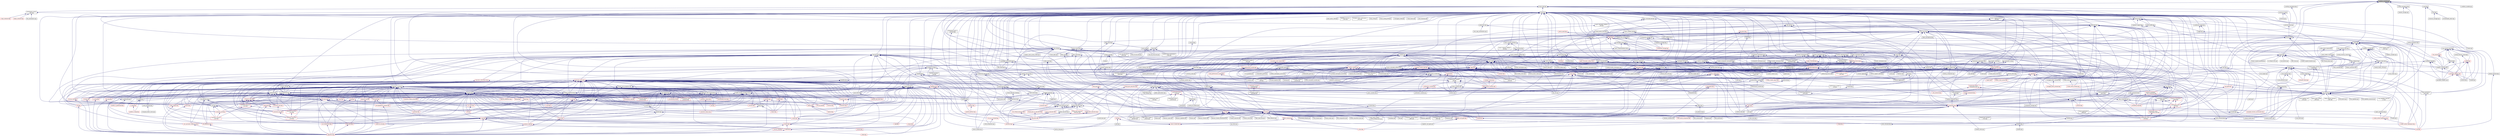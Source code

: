 digraph "condition_variable.hpp"
{
  edge [fontname="Helvetica",fontsize="10",labelfontname="Helvetica",labelfontsize="10"];
  node [fontname="Helvetica",fontsize="10",shape=record];
  Node92 [label="condition_variable.hpp",height=0.2,width=0.4,color="black", fillcolor="grey75", style="filled", fontcolor="black"];
  Node92 -> Node93 [dir="back",color="midnightblue",fontsize="10",style="solid",fontname="Helvetica"];
  Node93 [label="future_data.hpp",height=0.2,width=0.4,color="black", fillcolor="white", style="filled",URL="$d6/db9/future__data_8hpp.html"];
  Node93 -> Node94 [dir="back",color="midnightblue",fontsize="10",style="solid",fontname="Helvetica"];
  Node94 [label="promise_base.hpp",height=0.2,width=0.4,color="black", fillcolor="white", style="filled",URL="$d0/d70/promise__base_8hpp.html"];
  Node94 -> Node95 [dir="back",color="midnightblue",fontsize="10",style="solid",fontname="Helvetica"];
  Node95 [label="promise.hpp",height=0.2,width=0.4,color="black", fillcolor="white", style="filled",URL="$db/d3f/promise_8hpp.html"];
  Node95 -> Node96 [dir="back",color="midnightblue",fontsize="10",style="solid",fontname="Helvetica"];
  Node96 [label="packaged_action.hpp",height=0.2,width=0.4,color="black", fillcolor="white", style="filled",URL="$dd/d59/packaged__action_8hpp.html"];
  Node96 -> Node97 [dir="back",color="midnightblue",fontsize="10",style="solid",fontname="Helvetica"];
  Node97 [label="lcos.hpp",height=0.2,width=0.4,color="red", fillcolor="white", style="filled",URL="$d5/deb/lcos_8hpp.html"];
  Node97 -> Node98 [dir="back",color="midnightblue",fontsize="10",style="solid",fontname="Helvetica"];
  Node98 [label="allgather_and_gate.cpp",height=0.2,width=0.4,color="black", fillcolor="white", style="filled",URL="$d1/d56/allgather__and__gate_8cpp.html"];
  Node97 -> Node99 [dir="back",color="midnightblue",fontsize="10",style="solid",fontname="Helvetica"];
  Node99 [label="apex_balance.cpp",height=0.2,width=0.4,color="black", fillcolor="white", style="filled",URL="$d4/d8e/apex__balance_8cpp.html"];
  Node97 -> Node100 [dir="back",color="midnightblue",fontsize="10",style="solid",fontname="Helvetica"];
  Node100 [label="apex_policy_engine\l_active_thread_count.cpp",height=0.2,width=0.4,color="black", fillcolor="white", style="filled",URL="$d5/d01/apex__policy__engine__active__thread__count_8cpp.html"];
  Node97 -> Node101 [dir="back",color="midnightblue",fontsize="10",style="solid",fontname="Helvetica"];
  Node101 [label="apex_policy_engine\l_events.cpp",height=0.2,width=0.4,color="black", fillcolor="white", style="filled",URL="$df/d0f/apex__policy__engine__events_8cpp.html"];
  Node97 -> Node102 [dir="back",color="midnightblue",fontsize="10",style="solid",fontname="Helvetica"];
  Node102 [label="apex_policy_engine\l_periodic.cpp",height=0.2,width=0.4,color="black", fillcolor="white", style="filled",URL="$d5/d7b/apex__policy__engine__periodic_8cpp.html"];
  Node97 -> Node103 [dir="back",color="midnightblue",fontsize="10",style="solid",fontname="Helvetica"];
  Node103 [label="heartbeat.cpp",height=0.2,width=0.4,color="black", fillcolor="white", style="filled",URL="$d8/d98/heartbeat_8cpp.html"];
  Node97 -> Node104 [dir="back",color="midnightblue",fontsize="10",style="solid",fontname="Helvetica"];
  Node104 [label="hello_world_component.hpp",height=0.2,width=0.4,color="red", fillcolor="white", style="filled",URL="$df/df0/hello__world__component_8hpp.html"];
  Node97 -> Node107 [dir="back",color="midnightblue",fontsize="10",style="solid",fontname="Helvetica"];
  Node107 [label="row.hpp",height=0.2,width=0.4,color="red", fillcolor="white", style="filled",URL="$dc/d69/row_8hpp.html"];
  Node107 -> Node114 [dir="back",color="midnightblue",fontsize="10",style="solid",fontname="Helvetica"];
  Node114 [label="stencil_iterator.hpp",height=0.2,width=0.4,color="red", fillcolor="white", style="filled",URL="$dc/d5c/server_2stencil__iterator_8hpp.html"];
  Node114 -> Node110 [dir="back",color="midnightblue",fontsize="10",style="solid",fontname="Helvetica"];
  Node110 [label="solver.hpp",height=0.2,width=0.4,color="red", fillcolor="white", style="filled",URL="$db/d9a/server_2solver_8hpp.html"];
  Node114 -> Node115 [dir="back",color="midnightblue",fontsize="10",style="solid",fontname="Helvetica"];
  Node115 [label="stencil_iterator.cpp",height=0.2,width=0.4,color="black", fillcolor="white", style="filled",URL="$d6/de1/server_2stencil__iterator_8cpp.html"];
  Node107 -> Node113 [dir="back",color="midnightblue",fontsize="10",style="solid",fontname="Helvetica"];
  Node113 [label="grid.cpp",height=0.2,width=0.4,color="black", fillcolor="white", style="filled",URL="$d6/d1b/jacobi__component_2grid_8cpp.html"];
  Node97 -> Node117 [dir="back",color="midnightblue",fontsize="10",style="solid",fontname="Helvetica"];
  Node117 [label="stencil_iterator.hpp",height=0.2,width=0.4,color="red", fillcolor="white", style="filled",URL="$d4/dc8/stencil__iterator_8hpp.html"];
  Node117 -> Node110 [dir="back",color="midnightblue",fontsize="10",style="solid",fontname="Helvetica"];
  Node117 -> Node114 [dir="back",color="midnightblue",fontsize="10",style="solid",fontname="Helvetica"];
  Node97 -> Node114 [dir="back",color="midnightblue",fontsize="10",style="solid",fontname="Helvetica"];
  Node97 -> Node118 [dir="back",color="midnightblue",fontsize="10",style="solid",fontname="Helvetica"];
  Node118 [label="jacobi_hpx.cpp",height=0.2,width=0.4,color="black", fillcolor="white", style="filled",URL="$d8/d72/jacobi__hpx_8cpp.html"];
  Node97 -> Node119 [dir="back",color="midnightblue",fontsize="10",style="solid",fontname="Helvetica"];
  Node119 [label="jacobi_nonuniform_hpx.cpp",height=0.2,width=0.4,color="black", fillcolor="white", style="filled",URL="$de/d56/jacobi__nonuniform__hpx_8cpp.html"];
  Node97 -> Node120 [dir="back",color="midnightblue",fontsize="10",style="solid",fontname="Helvetica"];
  Node120 [label="enumerate_threads.cpp",height=0.2,width=0.4,color="black", fillcolor="white", style="filled",URL="$d3/dd4/enumerate__threads_8cpp.html"];
  Node97 -> Node121 [dir="back",color="midnightblue",fontsize="10",style="solid",fontname="Helvetica"];
  Node121 [label="fibonacci_await.cpp",height=0.2,width=0.4,color="black", fillcolor="white", style="filled",URL="$dc/d1c/fibonacci__await_8cpp.html"];
  Node97 -> Node122 [dir="back",color="midnightblue",fontsize="10",style="solid",fontname="Helvetica"];
  Node122 [label="fibonacci_dataflow.cpp",height=0.2,width=0.4,color="black", fillcolor="white", style="filled",URL="$df/d3d/fibonacci__dataflow_8cpp.html"];
  Node97 -> Node123 [dir="back",color="midnightblue",fontsize="10",style="solid",fontname="Helvetica"];
  Node123 [label="fibonacci_futures.cpp",height=0.2,width=0.4,color="black", fillcolor="white", style="filled",URL="$d6/de3/fibonacci__futures_8cpp.html"];
  Node97 -> Node124 [dir="back",color="midnightblue",fontsize="10",style="solid",fontname="Helvetica"];
  Node124 [label="fibonacci_futures_distributed.cpp",height=0.2,width=0.4,color="black", fillcolor="white", style="filled",URL="$d1/dc9/fibonacci__futures__distributed_8cpp.html"];
  Node97 -> Node125 [dir="back",color="midnightblue",fontsize="10",style="solid",fontname="Helvetica"];
  Node125 [label="fractals.cpp",height=0.2,width=0.4,color="black", fillcolor="white", style="filled",URL="$d8/d58/fractals_8cpp.html"];
  Node97 -> Node126 [dir="back",color="midnightblue",fontsize="10",style="solid",fontname="Helvetica"];
  Node126 [label="fractals_executor.cpp",height=0.2,width=0.4,color="black", fillcolor="white", style="filled",URL="$d9/da9/fractals__executor_8cpp.html"];
  Node97 -> Node127 [dir="back",color="midnightblue",fontsize="10",style="solid",fontname="Helvetica"];
  Node127 [label="fractals_struct.cpp",height=0.2,width=0.4,color="black", fillcolor="white", style="filled",URL="$d8/d2f/fractals__struct_8cpp.html"];
  Node97 -> Node128 [dir="back",color="midnightblue",fontsize="10",style="solid",fontname="Helvetica"];
  Node128 [label="hello_world.cpp",height=0.2,width=0.4,color="black", fillcolor="white", style="filled",URL="$d0/d67/hello__world_8cpp.html"];
  Node97 -> Node129 [dir="back",color="midnightblue",fontsize="10",style="solid",fontname="Helvetica"];
  Node129 [label="latch_local.cpp",height=0.2,width=0.4,color="black", fillcolor="white", style="filled",URL="$dd/dd3/latch__local_8cpp.html"];
  Node97 -> Node130 [dir="back",color="midnightblue",fontsize="10",style="solid",fontname="Helvetica"];
  Node130 [label="latch_remote.cpp",height=0.2,width=0.4,color="black", fillcolor="white", style="filled",URL="$df/d59/latch__remote_8cpp.html"];
  Node97 -> Node131 [dir="back",color="midnightblue",fontsize="10",style="solid",fontname="Helvetica"];
  Node131 [label="local_channel.cpp",height=0.2,width=0.4,color="black", fillcolor="white", style="filled",URL="$d0/d3e/local__channel_8cpp.html"];
  Node97 -> Node132 [dir="back",color="midnightblue",fontsize="10",style="solid",fontname="Helvetica"];
  Node132 [label="pingpong.cpp",height=0.2,width=0.4,color="black", fillcolor="white", style="filled",URL="$dd/d4d/pingpong_8cpp.html"];
  Node97 -> Node133 [dir="back",color="midnightblue",fontsize="10",style="solid",fontname="Helvetica"];
  Node133 [label="shared_mutex.cpp",height=0.2,width=0.4,color="black", fillcolor="white", style="filled",URL="$da/d0b/shared__mutex_8cpp.html"];
  Node97 -> Node134 [dir="back",color="midnightblue",fontsize="10",style="solid",fontname="Helvetica"];
  Node134 [label="wait_composition.cpp",height=0.2,width=0.4,color="black", fillcolor="white", style="filled",URL="$d6/d13/wait__composition_8cpp.html"];
  Node97 -> Node135 [dir="back",color="midnightblue",fontsize="10",style="solid",fontname="Helvetica"];
  Node135 [label="sheneos_compare.cpp",height=0.2,width=0.4,color="black", fillcolor="white", style="filled",URL="$dc/d11/sheneos__compare_8cpp.html"];
  Node97 -> Node136 [dir="back",color="midnightblue",fontsize="10",style="solid",fontname="Helvetica"];
  Node136 [label="spell_check_file.cpp",height=0.2,width=0.4,color="black", fillcolor="white", style="filled",URL="$df/df7/spell__check__file_8cpp.html"];
  Node97 -> Node649 [dir="back",color="midnightblue",fontsize="10",style="solid",fontname="Helvetica"];
  Node649 [label="broadcast_unwrap_future\l_2885.cpp",height=0.2,width=0.4,color="black", fillcolor="white", style="filled",URL="$da/df6/broadcast__unwrap__future__2885_8cpp.html"];
  Node97 -> Node650 [dir="back",color="midnightblue",fontsize="10",style="solid",fontname="Helvetica"];
  Node650 [label="broadcast_wait_for\l_2822.cpp",height=0.2,width=0.4,color="black", fillcolor="white", style="filled",URL="$dd/de7/broadcast__wait__for__2822_8cpp.html"];
  Node97 -> Node366 [dir="back",color="midnightblue",fontsize="10",style="solid",fontname="Helvetica"];
  Node366 [label="thread_pool_executor\l_1114.cpp",height=0.2,width=0.4,color="black", fillcolor="white", style="filled",URL="$d8/d63/thread__pool__executor__1114_8cpp.html"];
  Node97 -> Node686 [dir="back",color="midnightblue",fontsize="10",style="solid",fontname="Helvetica"];
  Node686 [label="broadcast.cpp",height=0.2,width=0.4,color="black", fillcolor="white", style="filled",URL="$d8/d8b/broadcast_8cpp.html"];
  Node97 -> Node687 [dir="back",color="midnightblue",fontsize="10",style="solid",fontname="Helvetica"];
  Node687 [label="broadcast_apply.cpp",height=0.2,width=0.4,color="black", fillcolor="white", style="filled",URL="$dd/de8/broadcast__apply_8cpp.html"];
  Node97 -> Node692 [dir="back",color="midnightblue",fontsize="10",style="solid",fontname="Helvetica"];
  Node692 [label="fold.cpp",height=0.2,width=0.4,color="black", fillcolor="white", style="filled",URL="$d8/dd8/fold_8cpp.html"];
  Node97 -> Node697 [dir="back",color="midnightblue",fontsize="10",style="solid",fontname="Helvetica"];
  Node697 [label="local_latch.cpp",height=0.2,width=0.4,color="black", fillcolor="white", style="filled",URL="$d4/db4/local__latch_8cpp.html"];
  Node97 -> Node704 [dir="back",color="midnightblue",fontsize="10",style="solid",fontname="Helvetica"];
  Node704 [label="reduce.cpp",height=0.2,width=0.4,color="black", fillcolor="white", style="filled",URL="$d5/d6d/reduce_8cpp.html"];
  Node97 -> Node707 [dir="back",color="midnightblue",fontsize="10",style="solid",fontname="Helvetica"];
  Node707 [label="shared_mutex1.cpp",height=0.2,width=0.4,color="black", fillcolor="white", style="filled",URL="$d8/d57/shared__mutex1_8cpp.html"];
  Node97 -> Node708 [dir="back",color="midnightblue",fontsize="10",style="solid",fontname="Helvetica"];
  Node708 [label="shared_mutex2.cpp",height=0.2,width=0.4,color="black", fillcolor="white", style="filled",URL="$d1/d40/shared__mutex2_8cpp.html"];
  Node96 -> Node726 [dir="back",color="midnightblue",fontsize="10",style="solid",fontname="Helvetica"];
  Node726 [label="async_continue.hpp",height=0.2,width=0.4,color="black", fillcolor="white", style="filled",URL="$d9/d8b/async__continue_8hpp.html"];
  Node726 -> Node727 [dir="back",color="midnightblue",fontsize="10",style="solid",fontname="Helvetica"];
  Node727 [label="async.hpp",height=0.2,width=0.4,color="black", fillcolor="white", style="filled",URL="$d5/d2c/async_8hpp.html"];
  Node727 -> Node115 [dir="back",color="midnightblue",fontsize="10",style="solid",fontname="Helvetica"];
  Node727 -> Node728 [dir="back",color="midnightblue",fontsize="10",style="solid",fontname="Helvetica"];
  Node728 [label="apply.hpp",height=0.2,width=0.4,color="red", fillcolor="white", style="filled",URL="$d7/d4c/apply_8hpp.html"];
  Node728 -> Node730 [dir="back",color="midnightblue",fontsize="10",style="solid",fontname="Helvetica"];
  Node730 [label="ostream.hpp",height=0.2,width=0.4,color="red", fillcolor="white", style="filled",URL="$d1/d38/ostream_8hpp.html"];
  Node728 -> Node770 [dir="back",color="midnightblue",fontsize="10",style="solid",fontname="Helvetica"];
  Node770 [label="dataflow.hpp",height=0.2,width=0.4,color="black", fillcolor="white", style="filled",URL="$db/d03/lcos_2dataflow_8hpp.html"];
  Node770 -> Node771 [dir="back",color="midnightblue",fontsize="10",style="solid",fontname="Helvetica"];
  Node771 [label="dataflow.hpp",height=0.2,width=0.4,color="red", fillcolor="white", style="filled",URL="$d6/dd8/dataflow_8hpp.html"];
  Node771 -> Node118 [dir="back",color="midnightblue",fontsize="10",style="solid",fontname="Helvetica"];
  Node771 -> Node772 [dir="back",color="midnightblue",fontsize="10",style="solid",fontname="Helvetica"];
  Node772 [label="target_distribution\l_policy.hpp",height=0.2,width=0.4,color="black", fillcolor="white", style="filled",URL="$d4/d4a/compute_2host_2target__distribution__policy_8hpp.html"];
  Node772 -> Node773 [dir="back",color="midnightblue",fontsize="10",style="solid",fontname="Helvetica"];
  Node773 [label="host.hpp",height=0.2,width=0.4,color="red", fillcolor="white", style="filled",URL="$dd/d78/host_8hpp.html"];
  Node771 -> Node779 [dir="back",color="midnightblue",fontsize="10",style="solid",fontname="Helvetica"];
  Node779 [label="local_lcos.hpp",height=0.2,width=0.4,color="black", fillcolor="white", style="filled",URL="$db/d67/local__lcos_8hpp.html"];
  Node779 -> Node155 [dir="back",color="midnightblue",fontsize="10",style="solid",fontname="Helvetica"];
  Node155 [label="template_function_accumulator.hpp",height=0.2,width=0.4,color="red", fillcolor="white", style="filled",URL="$d7/da6/server_2template__function__accumulator_8hpp.html"];
  Node779 -> Node780 [dir="back",color="midnightblue",fontsize="10",style="solid",fontname="Helvetica"];
  Node780 [label="allgather_and_gate.hpp",height=0.2,width=0.4,color="red", fillcolor="white", style="filled",URL="$d9/dbb/allgather__and__gate_8hpp.html"];
  Node780 -> Node98 [dir="back",color="midnightblue",fontsize="10",style="solid",fontname="Helvetica"];
  Node780 -> Node162 [dir="back",color="midnightblue",fontsize="10",style="solid",fontname="Helvetica"];
  Node162 [label="ag_client.cpp",height=0.2,width=0.4,color="black", fillcolor="white", style="filled",URL="$d4/d5d/ag__client_8cpp.html"];
  Node779 -> Node250 [dir="back",color="midnightblue",fontsize="10",style="solid",fontname="Helvetica"];
  Node250 [label="simple_central_tuplespace.hpp",height=0.2,width=0.4,color="red", fillcolor="white", style="filled",URL="$db/d69/server_2simple__central__tuplespace_8hpp.html"];
  Node250 -> Node252 [dir="back",color="midnightblue",fontsize="10",style="solid",fontname="Helvetica"];
  Node252 [label="simple_central_tuplespace.hpp",height=0.2,width=0.4,color="red", fillcolor="white", style="filled",URL="$d0/d4b/stubs_2simple__central__tuplespace_8hpp.html"];
  Node779 -> Node97 [dir="back",color="midnightblue",fontsize="10",style="solid",fontname="Helvetica"];
  Node779 -> Node332 [dir="back",color="midnightblue",fontsize="10",style="solid",fontname="Helvetica"];
  Node332 [label="ignore_while_locked\l_1485.cpp",height=0.2,width=0.4,color="black", fillcolor="white", style="filled",URL="$db/d24/ignore__while__locked__1485_8cpp.html"];
  Node779 -> Node339 [dir="back",color="midnightblue",fontsize="10",style="solid",fontname="Helvetica"];
  Node339 [label="safely_destroy_promise\l_1481.cpp",height=0.2,width=0.4,color="black", fillcolor="white", style="filled",URL="$dd/d62/safely__destroy__promise__1481_8cpp.html"];
  Node779 -> Node405 [dir="back",color="midnightblue",fontsize="10",style="solid",fontname="Helvetica"];
  Node405 [label="await.cpp",height=0.2,width=0.4,color="black", fillcolor="white", style="filled",URL="$d6/d41/await_8cpp.html"];
  Node779 -> Node413 [dir="back",color="midnightblue",fontsize="10",style="solid",fontname="Helvetica"];
  Node413 [label="local_barrier.cpp",height=0.2,width=0.4,color="black", fillcolor="white", style="filled",URL="$d2/db4/tests_2unit_2lcos_2local__barrier_8cpp.html"];
  Node779 -> Node414 [dir="back",color="midnightblue",fontsize="10",style="solid",fontname="Helvetica"];
  Node414 [label="local_dataflow.cpp",height=0.2,width=0.4,color="black", fillcolor="white", style="filled",URL="$d9/d92/local__dataflow_8cpp.html"];
  Node779 -> Node415 [dir="back",color="midnightblue",fontsize="10",style="solid",fontname="Helvetica"];
  Node415 [label="local_dataflow_executor.cpp",height=0.2,width=0.4,color="black", fillcolor="white", style="filled",URL="$d2/d73/local__dataflow__executor_8cpp.html"];
  Node779 -> Node416 [dir="back",color="midnightblue",fontsize="10",style="solid",fontname="Helvetica"];
  Node416 [label="local_dataflow_executor\l_v1.cpp",height=0.2,width=0.4,color="black", fillcolor="white", style="filled",URL="$df/d49/local__dataflow__executor__v1_8cpp.html"];
  Node779 -> Node417 [dir="back",color="midnightblue",fontsize="10",style="solid",fontname="Helvetica"];
  Node417 [label="local_dataflow_std\l_array.cpp",height=0.2,width=0.4,color="black", fillcolor="white", style="filled",URL="$db/dcb/local__dataflow__std__array_8cpp.html"];
  Node779 -> Node697 [dir="back",color="midnightblue",fontsize="10",style="solid",fontname="Helvetica"];
  Node771 -> Node781 [dir="back",color="midnightblue",fontsize="10",style="solid",fontname="Helvetica"];
  Node781 [label="gather.hpp",height=0.2,width=0.4,color="black", fillcolor="white", style="filled",URL="$d8/d2b/gather_8hpp.html"];
  Node781 -> Node150 [dir="back",color="midnightblue",fontsize="10",style="solid",fontname="Helvetica"];
  Node150 [label="1d_stencil_8.cpp",height=0.2,width=0.4,color="black", fillcolor="white", style="filled",URL="$df/de0/1d__stencil__8_8cpp.html"];
  Node781 -> Node97 [dir="back",color="midnightblue",fontsize="10",style="solid",fontname="Helvetica"];
  Node771 -> Node782 [dir="back",color="midnightblue",fontsize="10",style="solid",fontname="Helvetica"];
  Node782 [label="rotate.hpp",height=0.2,width=0.4,color="red", fillcolor="white", style="filled",URL="$da/df0/algorithms_2rotate_8hpp.html"];
  Node782 -> Node784 [dir="back",color="midnightblue",fontsize="10",style="solid",fontname="Helvetica"];
  Node784 [label="algorithm.hpp",height=0.2,width=0.4,color="red", fillcolor="white", style="filled",URL="$de/d55/algorithm_8hpp.html"];
  Node782 -> Node795 [dir="back",color="midnightblue",fontsize="10",style="solid",fontname="Helvetica"];
  Node795 [label="rotate.hpp",height=0.2,width=0.4,color="red", fillcolor="white", style="filled",URL="$da/d1b/container__algorithms_2rotate_8hpp.html"];
  Node771 -> Node796 [dir="back",color="midnightblue",fontsize="10",style="solid",fontname="Helvetica"];
  Node796 [label="sort.hpp",height=0.2,width=0.4,color="red", fillcolor="white", style="filled",URL="$d3/d10/algorithms_2sort_8hpp.html"];
  Node796 -> Node784 [dir="back",color="midnightblue",fontsize="10",style="solid",fontname="Helvetica"];
  Node796 -> Node798 [dir="back",color="midnightblue",fontsize="10",style="solid",fontname="Helvetica"];
  Node798 [label="reduce_by_key.hpp",height=0.2,width=0.4,color="red", fillcolor="white", style="filled",URL="$d9/d4a/reduce__by__key_8hpp.html"];
  Node796 -> Node801 [dir="back",color="midnightblue",fontsize="10",style="solid",fontname="Helvetica"];
  Node801 [label="sort_by_key.hpp",height=0.2,width=0.4,color="red", fillcolor="white", style="filled",URL="$d2/da1/sort__by__key_8hpp.html"];
  Node771 -> Node803 [dir="back",color="midnightblue",fontsize="10",style="solid",fontname="Helvetica"];
  Node803 [label="task_block.hpp",height=0.2,width=0.4,color="black", fillcolor="white", style="filled",URL="$de/db7/task__block_8hpp.html"];
  Node803 -> Node804 [dir="back",color="midnightblue",fontsize="10",style="solid",fontname="Helvetica"];
  Node804 [label="parallel_task_block.hpp",height=0.2,width=0.4,color="red", fillcolor="white", style="filled",URL="$d4/d99/parallel__task__block_8hpp.html"];
  Node771 -> Node805 [dir="back",color="midnightblue",fontsize="10",style="solid",fontname="Helvetica"];
  Node805 [label="foreach_partitioner.hpp",height=0.2,width=0.4,color="black", fillcolor="white", style="filled",URL="$de/deb/foreach__partitioner_8hpp.html"];
  Node805 -> Node806 [dir="back",color="midnightblue",fontsize="10",style="solid",fontname="Helvetica"];
  Node806 [label="copy.hpp",height=0.2,width=0.4,color="red", fillcolor="white", style="filled",URL="$d3/d90/algorithms_2copy_8hpp.html"];
  Node806 -> Node784 [dir="back",color="midnightblue",fontsize="10",style="solid",fontname="Helvetica"];
  Node806 -> Node798 [dir="back",color="midnightblue",fontsize="10",style="solid",fontname="Helvetica"];
  Node806 -> Node809 [dir="back",color="midnightblue",fontsize="10",style="solid",fontname="Helvetica"];
  Node809 [label="remove_copy.hpp",height=0.2,width=0.4,color="red", fillcolor="white", style="filled",URL="$d6/db8/algorithms_2remove__copy_8hpp.html"];
  Node809 -> Node784 [dir="back",color="midnightblue",fontsize="10",style="solid",fontname="Helvetica"];
  Node809 -> Node811 [dir="back",color="midnightblue",fontsize="10",style="solid",fontname="Helvetica"];
  Node811 [label="remove_copy.hpp",height=0.2,width=0.4,color="red", fillcolor="white", style="filled",URL="$d5/d0b/container__algorithms_2remove__copy_8hpp.html"];
  Node806 -> Node812 [dir="back",color="midnightblue",fontsize="10",style="solid",fontname="Helvetica"];
  Node812 [label="reverse.hpp",height=0.2,width=0.4,color="red", fillcolor="white", style="filled",URL="$d2/df8/algorithms_2reverse_8hpp.html"];
  Node812 -> Node784 [dir="back",color="midnightblue",fontsize="10",style="solid",fontname="Helvetica"];
  Node812 -> Node782 [dir="back",color="midnightblue",fontsize="10",style="solid",fontname="Helvetica"];
  Node812 -> Node814 [dir="back",color="midnightblue",fontsize="10",style="solid",fontname="Helvetica"];
  Node814 [label="reverse.hpp",height=0.2,width=0.4,color="red", fillcolor="white", style="filled",URL="$db/dd1/container__algorithms_2reverse_8hpp.html"];
  Node806 -> Node782 [dir="back",color="midnightblue",fontsize="10",style="solid",fontname="Helvetica"];
  Node806 -> Node815 [dir="back",color="midnightblue",fontsize="10",style="solid",fontname="Helvetica"];
  Node815 [label="set_difference.hpp",height=0.2,width=0.4,color="red", fillcolor="white", style="filled",URL="$d9/d20/set__difference_8hpp.html"];
  Node815 -> Node784 [dir="back",color="midnightblue",fontsize="10",style="solid",fontname="Helvetica"];
  Node806 -> Node817 [dir="back",color="midnightblue",fontsize="10",style="solid",fontname="Helvetica"];
  Node817 [label="set_intersection.hpp",height=0.2,width=0.4,color="red", fillcolor="white", style="filled",URL="$d1/dd5/set__intersection_8hpp.html"];
  Node817 -> Node784 [dir="back",color="midnightblue",fontsize="10",style="solid",fontname="Helvetica"];
  Node806 -> Node818 [dir="back",color="midnightblue",fontsize="10",style="solid",fontname="Helvetica"];
  Node818 [label="set_symmetric_difference.hpp",height=0.2,width=0.4,color="red", fillcolor="white", style="filled",URL="$de/da4/set__symmetric__difference_8hpp.html"];
  Node818 -> Node784 [dir="back",color="midnightblue",fontsize="10",style="solid",fontname="Helvetica"];
  Node806 -> Node819 [dir="back",color="midnightblue",fontsize="10",style="solid",fontname="Helvetica"];
  Node819 [label="set_union.hpp",height=0.2,width=0.4,color="red", fillcolor="white", style="filled",URL="$d9/d1a/set__union_8hpp.html"];
  Node819 -> Node784 [dir="back",color="midnightblue",fontsize="10",style="solid",fontname="Helvetica"];
  Node806 -> Node820 [dir="back",color="midnightblue",fontsize="10",style="solid",fontname="Helvetica"];
  Node820 [label="copy.hpp",height=0.2,width=0.4,color="red", fillcolor="white", style="filled",URL="$dc/de5/container__algorithms_2copy_8hpp.html"];
  Node805 -> Node821 [dir="back",color="midnightblue",fontsize="10",style="solid",fontname="Helvetica"];
  Node821 [label="destroy.hpp",height=0.2,width=0.4,color="red", fillcolor="white", style="filled",URL="$df/dd5/destroy_8hpp.html"];
  Node805 -> Node825 [dir="back",color="midnightblue",fontsize="10",style="solid",fontname="Helvetica"];
  Node825 [label="set_operation.hpp",height=0.2,width=0.4,color="black", fillcolor="white", style="filled",URL="$dc/d52/set__operation_8hpp.html"];
  Node825 -> Node815 [dir="back",color="midnightblue",fontsize="10",style="solid",fontname="Helvetica"];
  Node825 -> Node817 [dir="back",color="midnightblue",fontsize="10",style="solid",fontname="Helvetica"];
  Node825 -> Node818 [dir="back",color="midnightblue",fontsize="10",style="solid",fontname="Helvetica"];
  Node825 -> Node819 [dir="back",color="midnightblue",fontsize="10",style="solid",fontname="Helvetica"];
  Node805 -> Node826 [dir="back",color="midnightblue",fontsize="10",style="solid",fontname="Helvetica"];
  Node826 [label="for_each.hpp",height=0.2,width=0.4,color="red", fillcolor="white", style="filled",URL="$d8/d62/algorithms_2for__each_8hpp.html"];
  Node826 -> Node827 [dir="back",color="midnightblue",fontsize="10",style="solid",fontname="Helvetica"];
  Node827 [label="block_allocator.hpp",height=0.2,width=0.4,color="black", fillcolor="white", style="filled",URL="$d9/d7a/block__allocator_8hpp.html"];
  Node827 -> Node773 [dir="back",color="midnightblue",fontsize="10",style="solid",fontname="Helvetica"];
  Node826 -> Node784 [dir="back",color="midnightblue",fontsize="10",style="solid",fontname="Helvetica"];
  Node826 -> Node837 [dir="back",color="midnightblue",fontsize="10",style="solid",fontname="Helvetica"];
  Node837 [label="fill.hpp",height=0.2,width=0.4,color="red", fillcolor="white", style="filled",URL="$d2/d63/algorithms_2fill_8hpp.html"];
  Node837 -> Node784 [dir="back",color="midnightblue",fontsize="10",style="solid",fontname="Helvetica"];
  Node826 -> Node841 [dir="back",color="midnightblue",fontsize="10",style="solid",fontname="Helvetica"];
  Node841 [label="generate.hpp",height=0.2,width=0.4,color="red", fillcolor="white", style="filled",URL="$d5/da9/algorithms_2generate_8hpp.html"];
  Node841 -> Node784 [dir="back",color="midnightblue",fontsize="10",style="solid",fontname="Helvetica"];
  Node841 -> Node844 [dir="back",color="midnightblue",fontsize="10",style="solid",fontname="Helvetica"];
  Node844 [label="generate.hpp",height=0.2,width=0.4,color="red", fillcolor="white", style="filled",URL="$d2/d5d/segmented__algorithms_2generate_8hpp.html"];
  Node826 -> Node845 [dir="back",color="midnightblue",fontsize="10",style="solid",fontname="Helvetica"];
  Node845 [label="lexicographical_compare.hpp",height=0.2,width=0.4,color="red", fillcolor="white", style="filled",URL="$d5/ddd/lexicographical__compare_8hpp.html"];
  Node845 -> Node784 [dir="back",color="midnightblue",fontsize="10",style="solid",fontname="Helvetica"];
  Node826 -> Node798 [dir="back",color="midnightblue",fontsize="10",style="solid",fontname="Helvetica"];
  Node826 -> Node847 [dir="back",color="midnightblue",fontsize="10",style="solid",fontname="Helvetica"];
  Node847 [label="replace.hpp",height=0.2,width=0.4,color="red", fillcolor="white", style="filled",URL="$d6/db6/algorithms_2replace_8hpp.html"];
  Node847 -> Node784 [dir="back",color="midnightblue",fontsize="10",style="solid",fontname="Helvetica"];
  Node847 -> Node849 [dir="back",color="midnightblue",fontsize="10",style="solid",fontname="Helvetica"];
  Node849 [label="replace.hpp",height=0.2,width=0.4,color="red", fillcolor="white", style="filled",URL="$d7/d55/container__algorithms_2replace_8hpp.html"];
  Node826 -> Node812 [dir="back",color="midnightblue",fontsize="10",style="solid",fontname="Helvetica"];
  Node826 -> Node850 [dir="back",color="midnightblue",fontsize="10",style="solid",fontname="Helvetica"];
  Node850 [label="search.hpp",height=0.2,width=0.4,color="red", fillcolor="white", style="filled",URL="$d7/d6f/search_8hpp.html"];
  Node850 -> Node784 [dir="back",color="midnightblue",fontsize="10",style="solid",fontname="Helvetica"];
  Node826 -> Node852 [dir="back",color="midnightblue",fontsize="10",style="solid",fontname="Helvetica"];
  Node852 [label="swap_ranges.hpp",height=0.2,width=0.4,color="red", fillcolor="white", style="filled",URL="$df/d24/swap__ranges_8hpp.html"];
  Node852 -> Node784 [dir="back",color="midnightblue",fontsize="10",style="solid",fontname="Helvetica"];
  Node826 -> Node855 [dir="back",color="midnightblue",fontsize="10",style="solid",fontname="Helvetica"];
  Node855 [label="for_each.hpp",height=0.2,width=0.4,color="red", fillcolor="white", style="filled",URL="$de/daa/segmented__algorithms_2for__each_8hpp.html"];
  Node855 -> Node856 [dir="back",color="midnightblue",fontsize="10",style="solid",fontname="Helvetica"];
  Node856 [label="fill.hpp",height=0.2,width=0.4,color="red", fillcolor="white", style="filled",URL="$de/d82/segmented__algorithms_2fill_8hpp.html"];
  Node826 -> Node857 [dir="back",color="midnightblue",fontsize="10",style="solid",fontname="Helvetica"];
  Node857 [label="numa_allocator.hpp",height=0.2,width=0.4,color="black", fillcolor="white", style="filled",URL="$d7/df0/numa__allocator_8hpp.html"];
  Node857 -> Node244 [dir="back",color="midnightblue",fontsize="10",style="solid",fontname="Helvetica"];
  Node244 [label="transpose_block_numa.cpp",height=0.2,width=0.4,color="black", fillcolor="white", style="filled",URL="$dd/d3b/transpose__block__numa_8cpp.html"];
  Node805 -> Node858 [dir="back",color="midnightblue",fontsize="10",style="solid",fontname="Helvetica"];
  Node858 [label="move.hpp",height=0.2,width=0.4,color="red", fillcolor="white", style="filled",URL="$d4/d71/move_8hpp.html"];
  Node858 -> Node784 [dir="back",color="midnightblue",fontsize="10",style="solid",fontname="Helvetica"];
  Node805 -> Node860 [dir="back",color="midnightblue",fontsize="10",style="solid",fontname="Helvetica"];
  Node860 [label="transform.hpp",height=0.2,width=0.4,color="red", fillcolor="white", style="filled",URL="$d4/d47/algorithms_2transform_8hpp.html"];
  Node860 -> Node867 [dir="back",color="midnightblue",fontsize="10",style="solid",fontname="Helvetica"];
  Node867 [label="transform.hpp",height=0.2,width=0.4,color="red", fillcolor="white", style="filled",URL="$da/dcb/container__algorithms_2transform_8hpp.html"];
  Node860 -> Node868 [dir="back",color="midnightblue",fontsize="10",style="solid",fontname="Helvetica"];
  Node868 [label="transform.hpp",height=0.2,width=0.4,color="red", fillcolor="white", style="filled",URL="$d8/d80/segmented__algorithms_2transform_8hpp.html"];
  Node805 -> Node869 [dir="back",color="midnightblue",fontsize="10",style="solid",fontname="Helvetica"];
  Node869 [label="unique.hpp",height=0.2,width=0.4,color="red", fillcolor="white", style="filled",URL="$d8/d56/algorithms_2unique_8hpp.html"];
  Node869 -> Node872 [dir="back",color="midnightblue",fontsize="10",style="solid",fontname="Helvetica"];
  Node872 [label="unique.hpp",height=0.2,width=0.4,color="red", fillcolor="white", style="filled",URL="$dd/da8/container__algorithms_2unique_8hpp.html"];
  Node771 -> Node873 [dir="back",color="midnightblue",fontsize="10",style="solid",fontname="Helvetica"];
  Node873 [label="partitioner.hpp",height=0.2,width=0.4,color="black", fillcolor="white", style="filled",URL="$d6/d03/parallel_2util_2partitioner_8hpp.html"];
  Node873 -> Node874 [dir="back",color="midnightblue",fontsize="10",style="solid",fontname="Helvetica"];
  Node874 [label="adjacent_difference.hpp",height=0.2,width=0.4,color="red", fillcolor="white", style="filled",URL="$d1/d17/adjacent__difference_8hpp.html"];
  Node873 -> Node878 [dir="back",color="midnightblue",fontsize="10",style="solid",fontname="Helvetica"];
  Node878 [label="adjacent_find.hpp",height=0.2,width=0.4,color="red", fillcolor="white", style="filled",URL="$d6/d68/adjacent__find_8hpp.html"];
  Node878 -> Node784 [dir="back",color="midnightblue",fontsize="10",style="solid",fontname="Helvetica"];
  Node873 -> Node880 [dir="back",color="midnightblue",fontsize="10",style="solid",fontname="Helvetica"];
  Node880 [label="all_any_none.hpp",height=0.2,width=0.4,color="red", fillcolor="white", style="filled",URL="$d8/ddd/all__any__none_8hpp.html"];
  Node880 -> Node784 [dir="back",color="midnightblue",fontsize="10",style="solid",fontname="Helvetica"];
  Node873 -> Node882 [dir="back",color="midnightblue",fontsize="10",style="solid",fontname="Helvetica"];
  Node882 [label="count.hpp",height=0.2,width=0.4,color="red", fillcolor="white", style="filled",URL="$d7/d8f/algorithms_2count_8hpp.html"];
  Node882 -> Node784 [dir="back",color="midnightblue",fontsize="10",style="solid",fontname="Helvetica"];
  Node882 -> Node886 [dir="back",color="midnightblue",fontsize="10",style="solid",fontname="Helvetica"];
  Node886 [label="count.hpp",height=0.2,width=0.4,color="red", fillcolor="white", style="filled",URL="$d9/dd7/segmented__algorithms_2count_8hpp.html"];
  Node873 -> Node825 [dir="back",color="midnightblue",fontsize="10",style="solid",fontname="Helvetica"];
  Node873 -> Node887 [dir="back",color="midnightblue",fontsize="10",style="solid",fontname="Helvetica"];
  Node887 [label="equal.hpp",height=0.2,width=0.4,color="red", fillcolor="white", style="filled",URL="$dc/d0a/equal_8hpp.html"];
  Node887 -> Node784 [dir="back",color="midnightblue",fontsize="10",style="solid",fontname="Helvetica"];
  Node873 -> Node889 [dir="back",color="midnightblue",fontsize="10",style="solid",fontname="Helvetica"];
  Node889 [label="exclusive_scan.hpp",height=0.2,width=0.4,color="red", fillcolor="white", style="filled",URL="$d8/d31/algorithms_2exclusive__scan_8hpp.html"];
  Node889 -> Node894 [dir="back",color="midnightblue",fontsize="10",style="solid",fontname="Helvetica"];
  Node894 [label="exclusive_scan.hpp",height=0.2,width=0.4,color="red", fillcolor="white", style="filled",URL="$d0/d53/segmented__algorithms_2exclusive__scan_8hpp.html"];
  Node894 -> Node895 [dir="back",color="midnightblue",fontsize="10",style="solid",fontname="Helvetica"];
  Node895 [label="transform_exclusive\l_scan.hpp",height=0.2,width=0.4,color="red", fillcolor="white", style="filled",URL="$d2/dda/segmented__algorithms_2transform__exclusive__scan_8hpp.html"];
  Node873 -> Node898 [dir="back",color="midnightblue",fontsize="10",style="solid",fontname="Helvetica"];
  Node898 [label="find.hpp",height=0.2,width=0.4,color="red", fillcolor="white", style="filled",URL="$d5/dc1/algorithms_2find_8hpp.html"];
  Node898 -> Node784 [dir="back",color="midnightblue",fontsize="10",style="solid",fontname="Helvetica"];
  Node898 -> Node900 [dir="back",color="midnightblue",fontsize="10",style="solid",fontname="Helvetica"];
  Node900 [label="find.hpp",height=0.2,width=0.4,color="red", fillcolor="white", style="filled",URL="$d4/d1f/segmented__algorithms_2find_8hpp.html"];
  Node873 -> Node901 [dir="back",color="midnightblue",fontsize="10",style="solid",fontname="Helvetica"];
  Node901 [label="for_loop.hpp",height=0.2,width=0.4,color="red", fillcolor="white", style="filled",URL="$de/dee/for__loop_8hpp.html"];
  Node901 -> Node784 [dir="back",color="midnightblue",fontsize="10",style="solid",fontname="Helvetica"];
  Node873 -> Node903 [dir="back",color="midnightblue",fontsize="10",style="solid",fontname="Helvetica"];
  Node903 [label="includes.hpp",height=0.2,width=0.4,color="red", fillcolor="white", style="filled",URL="$d5/d6e/includes_8hpp.html"];
  Node903 -> Node784 [dir="back",color="midnightblue",fontsize="10",style="solid",fontname="Helvetica"];
  Node873 -> Node904 [dir="back",color="midnightblue",fontsize="10",style="solid",fontname="Helvetica"];
  Node904 [label="inclusive_scan.hpp",height=0.2,width=0.4,color="red", fillcolor="white", style="filled",URL="$da/dbf/algorithms_2inclusive__scan_8hpp.html"];
  Node904 -> Node889 [dir="back",color="midnightblue",fontsize="10",style="solid",fontname="Helvetica"];
  Node904 -> Node798 [dir="back",color="midnightblue",fontsize="10",style="solid",fontname="Helvetica"];
  Node904 -> Node905 [dir="back",color="midnightblue",fontsize="10",style="solid",fontname="Helvetica"];
  Node905 [label="transform_inclusive\l_scan.hpp",height=0.2,width=0.4,color="red", fillcolor="white", style="filled",URL="$d2/dc9/algorithms_2transform__inclusive__scan_8hpp.html"];
  Node905 -> Node906 [dir="back",color="midnightblue",fontsize="10",style="solid",fontname="Helvetica"];
  Node906 [label="transform_exclusive\l_scan.hpp",height=0.2,width=0.4,color="red", fillcolor="white", style="filled",URL="$d6/d4e/algorithms_2transform__exclusive__scan_8hpp.html"];
  Node906 -> Node895 [dir="back",color="midnightblue",fontsize="10",style="solid",fontname="Helvetica"];
  Node905 -> Node907 [dir="back",color="midnightblue",fontsize="10",style="solid",fontname="Helvetica"];
  Node907 [label="transform_inclusive\l_scan.hpp",height=0.2,width=0.4,color="red", fillcolor="white", style="filled",URL="$d7/d20/segmented__algorithms_2transform__inclusive__scan_8hpp.html"];
  Node904 -> Node908 [dir="back",color="midnightblue",fontsize="10",style="solid",fontname="Helvetica"];
  Node908 [label="inclusive_scan.hpp",height=0.2,width=0.4,color="red", fillcolor="white", style="filled",URL="$d8/de5/segmented__algorithms_2inclusive__scan_8hpp.html"];
  Node908 -> Node907 [dir="back",color="midnightblue",fontsize="10",style="solid",fontname="Helvetica"];
  Node873 -> Node909 [dir="back",color="midnightblue",fontsize="10",style="solid",fontname="Helvetica"];
  Node909 [label="is_heap.hpp",height=0.2,width=0.4,color="black", fillcolor="white", style="filled",URL="$df/d5d/algorithms_2is__heap_8hpp.html"];
  Node909 -> Node910 [dir="back",color="midnightblue",fontsize="10",style="solid",fontname="Helvetica"];
  Node910 [label="parallel_is_heap.hpp",height=0.2,width=0.4,color="red", fillcolor="white", style="filled",URL="$da/df8/parallel__is__heap_8hpp.html"];
  Node909 -> Node912 [dir="back",color="midnightblue",fontsize="10",style="solid",fontname="Helvetica"];
  Node912 [label="is_heap.hpp",height=0.2,width=0.4,color="red", fillcolor="white", style="filled",URL="$d1/d17/container__algorithms_2is__heap_8hpp.html"];
  Node912 -> Node910 [dir="back",color="midnightblue",fontsize="10",style="solid",fontname="Helvetica"];
  Node873 -> Node913 [dir="back",color="midnightblue",fontsize="10",style="solid",fontname="Helvetica"];
  Node913 [label="is_partitioned.hpp",height=0.2,width=0.4,color="black", fillcolor="white", style="filled",URL="$d8/dcf/is__partitioned_8hpp.html"];
  Node913 -> Node914 [dir="back",color="midnightblue",fontsize="10",style="solid",fontname="Helvetica"];
  Node914 [label="parallel_is_partitioned.hpp",height=0.2,width=0.4,color="red", fillcolor="white", style="filled",URL="$db/d48/parallel__is__partitioned_8hpp.html"];
  Node913 -> Node784 [dir="back",color="midnightblue",fontsize="10",style="solid",fontname="Helvetica"];
  Node873 -> Node915 [dir="back",color="midnightblue",fontsize="10",style="solid",fontname="Helvetica"];
  Node915 [label="is_sorted.hpp",height=0.2,width=0.4,color="red", fillcolor="white", style="filled",URL="$d7/d12/is__sorted_8hpp.html"];
  Node915 -> Node784 [dir="back",color="midnightblue",fontsize="10",style="solid",fontname="Helvetica"];
  Node873 -> Node845 [dir="back",color="midnightblue",fontsize="10",style="solid",fontname="Helvetica"];
  Node873 -> Node917 [dir="back",color="midnightblue",fontsize="10",style="solid",fontname="Helvetica"];
  Node917 [label="minmax.hpp",height=0.2,width=0.4,color="red", fillcolor="white", style="filled",URL="$d0/d81/algorithms_2minmax_8hpp.html"];
  Node917 -> Node784 [dir="back",color="midnightblue",fontsize="10",style="solid",fontname="Helvetica"];
  Node917 -> Node919 [dir="back",color="midnightblue",fontsize="10",style="solid",fontname="Helvetica"];
  Node919 [label="minmax.hpp",height=0.2,width=0.4,color="red", fillcolor="white", style="filled",URL="$d6/de7/container__algorithms_2minmax_8hpp.html"];
  Node917 -> Node920 [dir="back",color="midnightblue",fontsize="10",style="solid",fontname="Helvetica"];
  Node920 [label="minmax.hpp",height=0.2,width=0.4,color="red", fillcolor="white", style="filled",URL="$db/d7e/segmented__algorithms_2minmax_8hpp.html"];
  Node873 -> Node921 [dir="back",color="midnightblue",fontsize="10",style="solid",fontname="Helvetica"];
  Node921 [label="mismatch.hpp",height=0.2,width=0.4,color="red", fillcolor="white", style="filled",URL="$d8/d5c/mismatch_8hpp.html"];
  Node921 -> Node784 [dir="back",color="midnightblue",fontsize="10",style="solid",fontname="Helvetica"];
  Node921 -> Node845 [dir="back",color="midnightblue",fontsize="10",style="solid",fontname="Helvetica"];
  Node873 -> Node923 [dir="back",color="midnightblue",fontsize="10",style="solid",fontname="Helvetica"];
  Node923 [label="reduce.hpp",height=0.2,width=0.4,color="red", fillcolor="white", style="filled",URL="$d1/da8/parallel_2algorithms_2reduce_8hpp.html"];
  Node923 -> Node924 [dir="back",color="midnightblue",fontsize="10",style="solid",fontname="Helvetica"];
  Node924 [label="reduce.hpp",height=0.2,width=0.4,color="red", fillcolor="white", style="filled",URL="$d8/d1a/parallel_2segmented__algorithms_2reduce_8hpp.html"];
  Node873 -> Node850 [dir="back",color="midnightblue",fontsize="10",style="solid",fontname="Helvetica"];
  Node873 -> Node906 [dir="back",color="midnightblue",fontsize="10",style="solid",fontname="Helvetica"];
  Node873 -> Node905 [dir="back",color="midnightblue",fontsize="10",style="solid",fontname="Helvetica"];
  Node873 -> Node925 [dir="back",color="midnightblue",fontsize="10",style="solid",fontname="Helvetica"];
  Node925 [label="transform_reduce.hpp",height=0.2,width=0.4,color="red", fillcolor="white", style="filled",URL="$d1/da3/algorithms_2transform__reduce_8hpp.html"];
  Node925 -> Node928 [dir="back",color="midnightblue",fontsize="10",style="solid",fontname="Helvetica"];
  Node928 [label="transform_reduce.hpp",height=0.2,width=0.4,color="red", fillcolor="white", style="filled",URL="$d5/da7/segmented__algorithms_2transform__reduce_8hpp.html"];
  Node873 -> Node929 [dir="back",color="midnightblue",fontsize="10",style="solid",fontname="Helvetica"];
  Node929 [label="transform_reduce_binary.hpp",height=0.2,width=0.4,color="red", fillcolor="white", style="filled",URL="$d9/d0f/transform__reduce__binary_8hpp.html"];
  Node771 -> Node930 [dir="back",color="midnightblue",fontsize="10",style="solid",fontname="Helvetica"];
  Node930 [label="partitioner_with_cleanup.hpp",height=0.2,width=0.4,color="black", fillcolor="white", style="filled",URL="$d5/ded/partitioner__with__cleanup_8hpp.html"];
  Node930 -> Node827 [dir="back",color="midnightblue",fontsize="10",style="solid",fontname="Helvetica"];
  Node930 -> Node931 [dir="back",color="midnightblue",fontsize="10",style="solid",fontname="Helvetica"];
  Node931 [label="uninitialized_copy.hpp",height=0.2,width=0.4,color="red", fillcolor="white", style="filled",URL="$dd/d85/uninitialized__copy_8hpp.html"];
  Node930 -> Node933 [dir="back",color="midnightblue",fontsize="10",style="solid",fontname="Helvetica"];
  Node933 [label="uninitialized_default\l_construct.hpp",height=0.2,width=0.4,color="red", fillcolor="white", style="filled",URL="$db/d72/uninitialized__default__construct_8hpp.html"];
  Node930 -> Node935 [dir="back",color="midnightblue",fontsize="10",style="solid",fontname="Helvetica"];
  Node935 [label="uninitialized_fill.hpp",height=0.2,width=0.4,color="red", fillcolor="white", style="filled",URL="$dc/d5a/uninitialized__fill_8hpp.html"];
  Node930 -> Node937 [dir="back",color="midnightblue",fontsize="10",style="solid",fontname="Helvetica"];
  Node937 [label="uninitialized_move.hpp",height=0.2,width=0.4,color="red", fillcolor="white", style="filled",URL="$d5/d93/uninitialized__move_8hpp.html"];
  Node930 -> Node939 [dir="back",color="midnightblue",fontsize="10",style="solid",fontname="Helvetica"];
  Node939 [label="uninitialized_value\l_construct.hpp",height=0.2,width=0.4,color="red", fillcolor="white", style="filled",URL="$d5/dcf/uninitialized__value__construct_8hpp.html"];
  Node771 -> Node941 [dir="back",color="midnightblue",fontsize="10",style="solid",fontname="Helvetica"];
  Node941 [label="scan_partitioner.hpp",height=0.2,width=0.4,color="black", fillcolor="white", style="filled",URL="$dd/d59/scan__partitioner_8hpp.html"];
  Node941 -> Node806 [dir="back",color="midnightblue",fontsize="10",style="solid",fontname="Helvetica"];
  Node941 -> Node889 [dir="back",color="midnightblue",fontsize="10",style="solid",fontname="Helvetica"];
  Node941 -> Node904 [dir="back",color="midnightblue",fontsize="10",style="solid",fontname="Helvetica"];
  Node941 -> Node942 [dir="back",color="midnightblue",fontsize="10",style="solid",fontname="Helvetica"];
  Node942 [label="partition.hpp",height=0.2,width=0.4,color="black", fillcolor="white", style="filled",URL="$db/d01/hpx_2parallel_2algorithms_2partition_8hpp.html"];
  Node942 -> Node943 [dir="back",color="midnightblue",fontsize="10",style="solid",fontname="Helvetica"];
  Node943 [label="parallel_partition.hpp",height=0.2,width=0.4,color="red", fillcolor="white", style="filled",URL="$d5/d82/parallel__partition_8hpp.html"];
  Node942 -> Node947 [dir="back",color="midnightblue",fontsize="10",style="solid",fontname="Helvetica"];
  Node947 [label="partition.hpp",height=0.2,width=0.4,color="red", fillcolor="white", style="filled",URL="$d2/d20/hpx_2parallel_2container__algorithms_2partition_8hpp.html"];
  Node947 -> Node943 [dir="back",color="midnightblue",fontsize="10",style="solid",fontname="Helvetica"];
  Node941 -> Node906 [dir="back",color="midnightblue",fontsize="10",style="solid",fontname="Helvetica"];
  Node941 -> Node905 [dir="back",color="midnightblue",fontsize="10",style="solid",fontname="Helvetica"];
  Node941 -> Node869 [dir="back",color="midnightblue",fontsize="10",style="solid",fontname="Helvetica"];
  Node771 -> Node948 [dir="back",color="midnightblue",fontsize="10",style="solid",fontname="Helvetica"];
  Node948 [label="binpacking_distribution\l_policy.hpp",height=0.2,width=0.4,color="black", fillcolor="white", style="filled",URL="$d8/d02/binpacking__distribution__policy_8hpp.html"];
  Node948 -> Node949 [dir="back",color="midnightblue",fontsize="10",style="solid",fontname="Helvetica"];
  Node949 [label="components.hpp",height=0.2,width=0.4,color="red", fillcolor="white", style="filled",URL="$d2/d8d/components_8hpp.html"];
  Node949 -> Node155 [dir="back",color="midnightblue",fontsize="10",style="solid",fontname="Helvetica"];
  Node949 -> Node780 [dir="back",color="midnightblue",fontsize="10",style="solid",fontname="Helvetica"];
  Node949 -> Node104 [dir="back",color="midnightblue",fontsize="10",style="solid",fontname="Helvetica"];
  Node949 -> Node114 [dir="back",color="midnightblue",fontsize="10",style="solid",fontname="Helvetica"];
  Node949 -> Node110 [dir="back",color="midnightblue",fontsize="10",style="solid",fontname="Helvetica"];
  Node949 -> Node188 [dir="back",color="midnightblue",fontsize="10",style="solid",fontname="Helvetica"];
  Node188 [label="sine.cpp",height=0.2,width=0.4,color="black", fillcolor="white", style="filled",URL="$d3/d0d/server_2sine_8cpp.html"];
  Node949 -> Node128 [dir="back",color="midnightblue",fontsize="10",style="solid",fontname="Helvetica"];
  Node949 -> Node129 [dir="back",color="midnightblue",fontsize="10",style="solid",fontname="Helvetica"];
  Node949 -> Node130 [dir="back",color="midnightblue",fontsize="10",style="solid",fontname="Helvetica"];
  Node949 -> Node132 [dir="back",color="midnightblue",fontsize="10",style="solid",fontname="Helvetica"];
  Node949 -> Node135 [dir="back",color="midnightblue",fontsize="10",style="solid",fontname="Helvetica"];
  Node949 -> Node237 [dir="back",color="midnightblue",fontsize="10",style="solid",fontname="Helvetica"];
  Node237 [label="throttle.hpp",height=0.2,width=0.4,color="black", fillcolor="white", style="filled",URL="$db/dc9/server_2throttle_8hpp.html"];
  Node237 -> Node236 [dir="back",color="midnightblue",fontsize="10",style="solid",fontname="Helvetica"];
  Node236 [label="throttle.cpp",height=0.2,width=0.4,color="black", fillcolor="white", style="filled",URL="$de/d56/server_2throttle_8cpp.html"];
  Node237 -> Node238 [dir="back",color="midnightblue",fontsize="10",style="solid",fontname="Helvetica"];
  Node238 [label="throttle.hpp",height=0.2,width=0.4,color="black", fillcolor="white", style="filled",URL="$d5/dec/stubs_2throttle_8hpp.html"];
  Node238 -> Node239 [dir="back",color="midnightblue",fontsize="10",style="solid",fontname="Helvetica"];
  Node239 [label="throttle.hpp",height=0.2,width=0.4,color="black", fillcolor="white", style="filled",URL="$d2/d2e/throttle_8hpp.html"];
  Node239 -> Node240 [dir="back",color="midnightblue",fontsize="10",style="solid",fontname="Helvetica"];
  Node240 [label="throttle.cpp",height=0.2,width=0.4,color="black", fillcolor="white", style="filled",URL="$db/d02/throttle_8cpp.html"];
  Node239 -> Node241 [dir="back",color="midnightblue",fontsize="10",style="solid",fontname="Helvetica"];
  Node241 [label="throttle_client.cpp",height=0.2,width=0.4,color="black", fillcolor="white", style="filled",URL="$d0/db7/throttle__client_8cpp.html"];
  Node949 -> Node241 [dir="back",color="midnightblue",fontsize="10",style="solid",fontname="Helvetica"];
  Node949 -> Node250 [dir="back",color="midnightblue",fontsize="10",style="solid",fontname="Helvetica"];
  Node949 -> Node254 [dir="back",color="midnightblue",fontsize="10",style="solid",fontname="Helvetica"];
  Node254 [label="tuples_warehouse.hpp",height=0.2,width=0.4,color="black", fillcolor="white", style="filled",URL="$da/de6/tuples__warehouse_8hpp.html"];
  Node254 -> Node250 [dir="back",color="midnightblue",fontsize="10",style="solid",fontname="Helvetica"];
  Node949 -> Node985 [dir="back",color="midnightblue",fontsize="10",style="solid",fontname="Helvetica"];
  Node985 [label="future_serialization\l_1898.cpp",height=0.2,width=0.4,color="black", fillcolor="white", style="filled",URL="$da/dde/future__serialization__1898_8cpp.html"];
  Node771 -> Node997 [dir="back",color="midnightblue",fontsize="10",style="solid",fontname="Helvetica"];
  Node997 [label="default_distribution\l_policy.hpp",height=0.2,width=0.4,color="black", fillcolor="white", style="filled",URL="$dd/d99/default__distribution__policy_8hpp.html"];
  Node997 -> Node998 [dir="back",color="midnightblue",fontsize="10",style="solid",fontname="Helvetica"];
  Node998 [label="container_distribution\l_policy.hpp",height=0.2,width=0.4,color="red", fillcolor="white", style="filled",URL="$dd/d5c/container__distribution__policy_8hpp.html"];
  Node998 -> Node999 [dir="back",color="midnightblue",fontsize="10",style="solid",fontname="Helvetica"];
  Node999 [label="partitioned_vector\l_decl.hpp",height=0.2,width=0.4,color="red", fillcolor="white", style="filled",URL="$d2/d77/partitioned__vector__decl_8hpp.html"];
  Node999 -> Node1016 [dir="back",color="midnightblue",fontsize="10",style="solid",fontname="Helvetica"];
  Node1016 [label="partitioned_vector\l_component_impl.hpp",height=0.2,width=0.4,color="red", fillcolor="white", style="filled",URL="$d1/d79/partitioned__vector__component__impl_8hpp.html"];
  Node1016 -> Node1018 [dir="back",color="midnightblue",fontsize="10",style="solid",fontname="Helvetica"];
  Node1018 [label="partitioned_vector\l_impl.hpp",height=0.2,width=0.4,color="red", fillcolor="white", style="filled",URL="$d0/db1/partitioned__vector__impl_8hpp.html"];
  Node999 -> Node1018 [dir="back",color="midnightblue",fontsize="10",style="solid",fontname="Helvetica"];
  Node998 -> Node1018 [dir="back",color="midnightblue",fontsize="10",style="solid",fontname="Helvetica"];
  Node998 -> Node1023 [dir="back",color="midnightblue",fontsize="10",style="solid",fontname="Helvetica"];
  Node1023 [label="unordered_map.hpp",height=0.2,width=0.4,color="red", fillcolor="white", style="filled",URL="$d9/ddf/hpx_2components_2containers_2unordered_2unordered__map_8hpp.html"];
  Node997 -> Node949 [dir="back",color="midnightblue",fontsize="10",style="solid",fontname="Helvetica"];
  Node997 -> Node1037 [dir="back",color="midnightblue",fontsize="10",style="solid",fontname="Helvetica"];
  Node1037 [label="new.hpp",height=0.2,width=0.4,color="black", fillcolor="white", style="filled",URL="$df/d64/runtime_2components_2new_8hpp.html"];
  Node1037 -> Node999 [dir="back",color="midnightblue",fontsize="10",style="solid",fontname="Helvetica"];
  Node1037 -> Node1018 [dir="back",color="midnightblue",fontsize="10",style="solid",fontname="Helvetica"];
  Node1037 -> Node1023 [dir="back",color="midnightblue",fontsize="10",style="solid",fontname="Helvetica"];
  Node1037 -> Node1038 [dir="back",color="midnightblue",fontsize="10",style="solid",fontname="Helvetica"];
  Node1038 [label="process.hpp",height=0.2,width=0.4,color="red", fillcolor="white", style="filled",URL="$da/dac/components_2process_2process_8hpp.html"];
  Node1037 -> Node949 [dir="back",color="midnightblue",fontsize="10",style="solid",fontname="Helvetica"];
  Node1037 -> Node1041 [dir="back",color="midnightblue",fontsize="10",style="solid",fontname="Helvetica"];
  Node1041 [label="channel.hpp",height=0.2,width=0.4,color="black", fillcolor="white", style="filled",URL="$db/d20/channel_8hpp.html"];
  Node1041 -> Node97 [dir="back",color="midnightblue",fontsize="10",style="solid",fontname="Helvetica"];
  Node1037 -> Node781 [dir="back",color="midnightblue",fontsize="10",style="solid",fontname="Helvetica"];
  Node1037 -> Node1042 [dir="back",color="midnightblue",fontsize="10",style="solid",fontname="Helvetica"];
  Node1042 [label="latch.hpp",height=0.2,width=0.4,color="red", fillcolor="white", style="filled",URL="$dc/d93/latch_8hpp.html"];
  Node1042 -> Node97 [dir="back",color="midnightblue",fontsize="10",style="solid",fontname="Helvetica"];
  Node1042 -> Node1046 [dir="back",color="midnightblue",fontsize="10",style="solid",fontname="Helvetica"];
  Node1046 [label="runtime_impl.cpp",height=0.2,width=0.4,color="black", fillcolor="white", style="filled",URL="$d2/d28/runtime__impl_8cpp.html"];
  Node1037 -> Node1028 [dir="back",color="midnightblue",fontsize="10",style="solid",fontname="Helvetica"];
  Node1028 [label="component_storage.cpp",height=0.2,width=0.4,color="black", fillcolor="white", style="filled",URL="$d4/ddf/component__storage_8cpp.html"];
  Node771 -> Node1047 [dir="back",color="midnightblue",fontsize="10",style="solid",fontname="Helvetica"];
  Node1047 [label="target_distribution\l_policy.hpp",height=0.2,width=0.4,color="black", fillcolor="white", style="filled",URL="$d3/dec/runtime_2components_2target__distribution__policy_8hpp.html"];
  Node1047 -> Node1048 [dir="back",color="midnightblue",fontsize="10",style="solid",fontname="Helvetica"];
  Node1048 [label="migrate_component.hpp",height=0.2,width=0.4,color="black", fillcolor="white", style="filled",URL="$d2/dd9/migrate__component_8hpp.html"];
  Node1048 -> Node949 [dir="back",color="midnightblue",fontsize="10",style="solid",fontname="Helvetica"];
  Node770 -> Node1049 [dir="back",color="midnightblue",fontsize="10",style="solid",fontname="Helvetica"];
  Node1049 [label="dataflow.hpp",height=0.2,width=0.4,color="black", fillcolor="white", style="filled",URL="$d8/de2/lcos_2local_2dataflow_8hpp.html"];
  Node1049 -> Node771 [dir="back",color="midnightblue",fontsize="10",style="solid",fontname="Helvetica"];
  Node1049 -> Node1050 [dir="back",color="midnightblue",fontsize="10",style="solid",fontname="Helvetica"];
  Node1050 [label="scan.hpp",height=0.2,width=0.4,color="black", fillcolor="white", style="filled",URL="$de/dc0/scan_8hpp.html"];
  Node1050 -> Node894 [dir="back",color="midnightblue",fontsize="10",style="solid",fontname="Helvetica"];
  Node1050 -> Node908 [dir="back",color="midnightblue",fontsize="10",style="solid",fontname="Helvetica"];
  Node1050 -> Node895 [dir="back",color="midnightblue",fontsize="10",style="solid",fontname="Helvetica"];
  Node1050 -> Node907 [dir="back",color="midnightblue",fontsize="10",style="solid",fontname="Helvetica"];
  Node1049 -> Node1051 [dir="back",color="midnightblue",fontsize="10",style="solid",fontname="Helvetica"];
  Node1051 [label="transfer.hpp",height=0.2,width=0.4,color="black", fillcolor="white", style="filled",URL="$da/d37/parallel_2segmented__algorithms_2detail_2transfer_8hpp.html"];
  Node1051 -> Node1052 [dir="back",color="midnightblue",fontsize="10",style="solid",fontname="Helvetica"];
  Node1052 [label="transfer.hpp",height=0.2,width=0.4,color="black", fillcolor="white", style="filled",URL="$d2/d1f/parallel_2algorithms_2detail_2transfer_8hpp.html"];
  Node1052 -> Node806 [dir="back",color="midnightblue",fontsize="10",style="solid",fontname="Helvetica"];
  Node1052 -> Node1053 [dir="back",color="midnightblue",fontsize="10",style="solid",fontname="Helvetica"];
  Node1053 [label="merge.hpp",height=0.2,width=0.4,color="red", fillcolor="white", style="filled",URL="$d6/dc7/algorithms_2merge_8hpp.html"];
  Node1053 -> Node1056 [dir="back",color="midnightblue",fontsize="10",style="solid",fontname="Helvetica"];
  Node1056 [label="merge.hpp",height=0.2,width=0.4,color="red", fillcolor="white", style="filled",URL="$d1/d93/container__algorithms_2merge_8hpp.html"];
  Node1052 -> Node858 [dir="back",color="midnightblue",fontsize="10",style="solid",fontname="Helvetica"];
  Node1052 -> Node869 [dir="back",color="midnightblue",fontsize="10",style="solid",fontname="Helvetica"];
  Node770 -> Node942 [dir="back",color="midnightblue",fontsize="10",style="solid",fontname="Helvetica"];
  Node770 -> Node1057 [dir="back",color="midnightblue",fontsize="10",style="solid",fontname="Helvetica"];
  Node1057 [label="performance_counter\l_set.hpp",height=0.2,width=0.4,color="black", fillcolor="white", style="filled",URL="$db/d5c/performance__counter__set_8hpp.html"];
  Node1057 -> Node1058 [dir="back",color="midnightblue",fontsize="10",style="solid",fontname="Helvetica"];
  Node1058 [label="performance_counters.hpp",height=0.2,width=0.4,color="red", fillcolor="white", style="filled",URL="$d6/dac/performance__counters_8hpp.html"];
  Node1058 -> Node100 [dir="back",color="midnightblue",fontsize="10",style="solid",fontname="Helvetica"];
  Node1058 -> Node103 [dir="back",color="midnightblue",fontsize="10",style="solid",fontname="Helvetica"];
  Node1057 -> Node1062 [dir="back",color="midnightblue",fontsize="10",style="solid",fontname="Helvetica"];
  Node1062 [label="arithmetics_counter.hpp",height=0.2,width=0.4,color="red", fillcolor="white", style="filled",URL="$d1/d64/arithmetics__counter_8hpp.html"];
  Node1062 -> Node1064 [dir="back",color="midnightblue",fontsize="10",style="solid",fontname="Helvetica"];
  Node1064 [label="arithmetics_counter.cpp",height=0.2,width=0.4,color="black", fillcolor="white", style="filled",URL="$d8/daf/arithmetics__counter_8cpp.html"];
  Node1057 -> Node1065 [dir="back",color="midnightblue",fontsize="10",style="solid",fontname="Helvetica"];
  Node1065 [label="arithmetics_counter\l_extended.hpp",height=0.2,width=0.4,color="red", fillcolor="white", style="filled",URL="$d1/d32/arithmetics__counter__extended_8hpp.html"];
  Node1065 -> Node1066 [dir="back",color="midnightblue",fontsize="10",style="solid",fontname="Helvetica"];
  Node1066 [label="arithmetics_counter\l_extended.cpp",height=0.2,width=0.4,color="black", fillcolor="white", style="filled",URL="$d2/d43/arithmetics__counter__extended_8cpp.html"];
  Node1057 -> Node1067 [dir="back",color="midnightblue",fontsize="10",style="solid",fontname="Helvetica"];
  Node1067 [label="query_counters.hpp",height=0.2,width=0.4,color="black", fillcolor="white", style="filled",URL="$d2/dc4/query__counters_8hpp.html"];
  Node1067 -> Node1068 [dir="back",color="midnightblue",fontsize="10",style="solid",fontname="Helvetica"];
  Node1068 [label="hpx_init.cpp",height=0.2,width=0.4,color="black", fillcolor="white", style="filled",URL="$d6/dfa/hpx__init_8cpp.html"];
  Node1067 -> Node1069 [dir="back",color="midnightblue",fontsize="10",style="solid",fontname="Helvetica"];
  Node1069 [label="runtime.cpp",height=0.2,width=0.4,color="black", fillcolor="white", style="filled",URL="$d3/dc3/runtime_8cpp.html"];
  Node1067 -> Node1070 [dir="back",color="midnightblue",fontsize="10",style="solid",fontname="Helvetica"];
  Node1070 [label="query_counters.cpp",height=0.2,width=0.4,color="black", fillcolor="white", style="filled",URL="$dc/d8d/query__counters_8cpp.html"];
  Node1057 -> Node1071 [dir="back",color="midnightblue",fontsize="10",style="solid",fontname="Helvetica"];
  Node1071 [label="performance_counter\l_set.cpp",height=0.2,width=0.4,color="black", fillcolor="white", style="filled",URL="$dd/dcb/performance__counter__set_8cpp.html"];
  Node728 -> Node1072 [dir="back",color="midnightblue",fontsize="10",style="solid",fontname="Helvetica"];
  Node1072 [label="parallel_executor.hpp",height=0.2,width=0.4,color="black", fillcolor="white", style="filled",URL="$d8/d39/parallel__executor_8hpp.html"];
  Node1072 -> Node1073 [dir="back",color="midnightblue",fontsize="10",style="solid",fontname="Helvetica"];
  Node1073 [label="execution_policy.hpp",height=0.2,width=0.4,color="red", fillcolor="white", style="filled",URL="$d4/d36/execution__policy_8hpp.html"];
  Node1073 -> Node827 [dir="back",color="midnightblue",fontsize="10",style="solid",fontname="Helvetica"];
  Node1073 -> Node1078 [dir="back",color="midnightblue",fontsize="10",style="solid",fontname="Helvetica"];
  Node1078 [label="spmd_block.hpp",height=0.2,width=0.4,color="black", fillcolor="white", style="filled",URL="$d7/d72/lcos_2local_2spmd__block_8hpp.html"];
  Node1078 -> Node1079 [dir="back",color="midnightblue",fontsize="10",style="solid",fontname="Helvetica"];
  Node1079 [label="spmd_block.hpp",height=0.2,width=0.4,color="black", fillcolor="white", style="filled",URL="$d0/d37/parallel_2spmd__block_8hpp.html"];
  Node1079 -> Node627 [dir="back",color="midnightblue",fontsize="10",style="solid",fontname="Helvetica"];
  Node627 [label="spmd_block.cpp",height=0.2,width=0.4,color="black", fillcolor="white", style="filled",URL="$d7/dbf/spmd__block_8cpp.html"];
  Node1073 -> Node1080 [dir="back",color="midnightblue",fontsize="10",style="solid",fontname="Helvetica"];
  Node1080 [label="spmd_block.hpp",height=0.2,width=0.4,color="black", fillcolor="white", style="filled",URL="$d3/d34/lcos_2spmd__block_8hpp.html"];
  Node1080 -> Node1001 [dir="back",color="midnightblue",fontsize="10",style="solid",fontname="Helvetica"];
  Node1001 [label="coarray.hpp",height=0.2,width=0.4,color="black", fillcolor="white", style="filled",URL="$d0/da7/coarray_8hpp.html"];
  Node1001 -> Node1002 [dir="back",color="midnightblue",fontsize="10",style="solid",fontname="Helvetica"];
  Node1002 [label="coarray.cpp",height=0.2,width=0.4,color="black", fillcolor="white", style="filled",URL="$d8/d2c/coarray_8cpp.html"];
  Node1001 -> Node1003 [dir="back",color="midnightblue",fontsize="10",style="solid",fontname="Helvetica"];
  Node1003 [label="coarray_all_reduce.cpp",height=0.2,width=0.4,color="black", fillcolor="white", style="filled",URL="$da/ddb/coarray__all__reduce_8cpp.html"];
  Node1080 -> Node1081 [dir="back",color="midnightblue",fontsize="10",style="solid",fontname="Helvetica"];
  Node1081 [label="view_element.hpp",height=0.2,width=0.4,color="red", fillcolor="white", style="filled",URL="$de/d49/view__element_8hpp.html"];
  Node1080 -> Node1004 [dir="back",color="midnightblue",fontsize="10",style="solid",fontname="Helvetica"];
  Node1004 [label="partitioned_vector\l_view.hpp",height=0.2,width=0.4,color="red", fillcolor="white", style="filled",URL="$da/dc2/components_2containers_2partitioned__vector_2partitioned__vector__view_8hpp.html"];
  Node1004 -> Node1001 [dir="back",color="midnightblue",fontsize="10",style="solid",fontname="Helvetica"];
  Node1004 -> Node1007 [dir="back",color="midnightblue",fontsize="10",style="solid",fontname="Helvetica"];
  Node1007 [label="partitioned_vector\l_subview.cpp",height=0.2,width=0.4,color="black", fillcolor="white", style="filled",URL="$dc/d09/partitioned__vector__subview_8cpp.html"];
  Node1004 -> Node1008 [dir="back",color="midnightblue",fontsize="10",style="solid",fontname="Helvetica"];
  Node1008 [label="partitioned_vector\l_view.cpp",height=0.2,width=0.4,color="black", fillcolor="white", style="filled",URL="$d9/dcf/partitioned__vector__view_8cpp.html"];
  Node1080 -> Node1002 [dir="back",color="midnightblue",fontsize="10",style="solid",fontname="Helvetica"];
  Node1080 -> Node1003 [dir="back",color="midnightblue",fontsize="10",style="solid",fontname="Helvetica"];
  Node1080 -> Node1007 [dir="back",color="midnightblue",fontsize="10",style="solid",fontname="Helvetica"];
  Node1080 -> Node1008 [dir="back",color="midnightblue",fontsize="10",style="solid",fontname="Helvetica"];
  Node1080 -> Node1009 [dir="back",color="midnightblue",fontsize="10",style="solid",fontname="Helvetica"];
  Node1009 [label="partitioned_vector\l_view_iterator.cpp",height=0.2,width=0.4,color="black", fillcolor="white", style="filled",URL="$d6/d94/partitioned__vector__view__iterator_8cpp.html"];
  Node1080 -> Node412 [dir="back",color="midnightblue",fontsize="10",style="solid",fontname="Helvetica"];
  Node412 [label="global_spmd_block.cpp",height=0.2,width=0.4,color="black", fillcolor="white", style="filled",URL="$da/d4f/global__spmd__block_8cpp.html"];
  Node1073 -> Node874 [dir="back",color="midnightblue",fontsize="10",style="solid",fontname="Helvetica"];
  Node1073 -> Node878 [dir="back",color="midnightblue",fontsize="10",style="solid",fontname="Helvetica"];
  Node1073 -> Node880 [dir="back",color="midnightblue",fontsize="10",style="solid",fontname="Helvetica"];
  Node1073 -> Node806 [dir="back",color="midnightblue",fontsize="10",style="solid",fontname="Helvetica"];
  Node1073 -> Node882 [dir="back",color="midnightblue",fontsize="10",style="solid",fontname="Helvetica"];
  Node1073 -> Node821 [dir="back",color="midnightblue",fontsize="10",style="solid",fontname="Helvetica"];
  Node1073 -> Node1084 [dir="back",color="midnightblue",fontsize="10",style="solid",fontname="Helvetica"];
  Node1084 [label="dispatch.hpp",height=0.2,width=0.4,color="black", fillcolor="white", style="filled",URL="$dd/dd9/algorithms_2detail_2dispatch_8hpp.html"];
  Node1084 -> Node874 [dir="back",color="midnightblue",fontsize="10",style="solid",fontname="Helvetica"];
  Node1084 -> Node878 [dir="back",color="midnightblue",fontsize="10",style="solid",fontname="Helvetica"];
  Node1084 -> Node880 [dir="back",color="midnightblue",fontsize="10",style="solid",fontname="Helvetica"];
  Node1084 -> Node806 [dir="back",color="midnightblue",fontsize="10",style="solid",fontname="Helvetica"];
  Node1084 -> Node882 [dir="back",color="midnightblue",fontsize="10",style="solid",fontname="Helvetica"];
  Node1084 -> Node821 [dir="back",color="midnightblue",fontsize="10",style="solid",fontname="Helvetica"];
  Node1084 -> Node887 [dir="back",color="midnightblue",fontsize="10",style="solid",fontname="Helvetica"];
  Node1084 -> Node889 [dir="back",color="midnightblue",fontsize="10",style="solid",fontname="Helvetica"];
  Node1084 -> Node837 [dir="back",color="midnightblue",fontsize="10",style="solid",fontname="Helvetica"];
  Node1084 -> Node898 [dir="back",color="midnightblue",fontsize="10",style="solid",fontname="Helvetica"];
  Node1084 -> Node826 [dir="back",color="midnightblue",fontsize="10",style="solid",fontname="Helvetica"];
  Node1084 -> Node901 [dir="back",color="midnightblue",fontsize="10",style="solid",fontname="Helvetica"];
  Node1084 -> Node841 [dir="back",color="midnightblue",fontsize="10",style="solid",fontname="Helvetica"];
  Node1084 -> Node903 [dir="back",color="midnightblue",fontsize="10",style="solid",fontname="Helvetica"];
  Node1084 -> Node904 [dir="back",color="midnightblue",fontsize="10",style="solid",fontname="Helvetica"];
  Node1084 -> Node909 [dir="back",color="midnightblue",fontsize="10",style="solid",fontname="Helvetica"];
  Node1084 -> Node913 [dir="back",color="midnightblue",fontsize="10",style="solid",fontname="Helvetica"];
  Node1084 -> Node915 [dir="back",color="midnightblue",fontsize="10",style="solid",fontname="Helvetica"];
  Node1084 -> Node845 [dir="back",color="midnightblue",fontsize="10",style="solid",fontname="Helvetica"];
  Node1084 -> Node1053 [dir="back",color="midnightblue",fontsize="10",style="solid",fontname="Helvetica"];
  Node1084 -> Node917 [dir="back",color="midnightblue",fontsize="10",style="solid",fontname="Helvetica"];
  Node1084 -> Node921 [dir="back",color="midnightblue",fontsize="10",style="solid",fontname="Helvetica"];
  Node1084 -> Node858 [dir="back",color="midnightblue",fontsize="10",style="solid",fontname="Helvetica"];
  Node1084 -> Node942 [dir="back",color="midnightblue",fontsize="10",style="solid",fontname="Helvetica"];
  Node1084 -> Node923 [dir="back",color="midnightblue",fontsize="10",style="solid",fontname="Helvetica"];
  Node1084 -> Node809 [dir="back",color="midnightblue",fontsize="10",style="solid",fontname="Helvetica"];
  Node1084 -> Node847 [dir="back",color="midnightblue",fontsize="10",style="solid",fontname="Helvetica"];
  Node1084 -> Node812 [dir="back",color="midnightblue",fontsize="10",style="solid",fontname="Helvetica"];
  Node1084 -> Node782 [dir="back",color="midnightblue",fontsize="10",style="solid",fontname="Helvetica"];
  Node1084 -> Node850 [dir="back",color="midnightblue",fontsize="10",style="solid",fontname="Helvetica"];
  Node1084 -> Node815 [dir="back",color="midnightblue",fontsize="10",style="solid",fontname="Helvetica"];
  Node1084 -> Node817 [dir="back",color="midnightblue",fontsize="10",style="solid",fontname="Helvetica"];
  Node1084 -> Node818 [dir="back",color="midnightblue",fontsize="10",style="solid",fontname="Helvetica"];
  Node1084 -> Node819 [dir="back",color="midnightblue",fontsize="10",style="solid",fontname="Helvetica"];
  Node1084 -> Node796 [dir="back",color="midnightblue",fontsize="10",style="solid",fontname="Helvetica"];
  Node1084 -> Node852 [dir="back",color="midnightblue",fontsize="10",style="solid",fontname="Helvetica"];
  Node1084 -> Node860 [dir="back",color="midnightblue",fontsize="10",style="solid",fontname="Helvetica"];
  Node1084 -> Node906 [dir="back",color="midnightblue",fontsize="10",style="solid",fontname="Helvetica"];
  Node1084 -> Node905 [dir="back",color="midnightblue",fontsize="10",style="solid",fontname="Helvetica"];
  Node1084 -> Node925 [dir="back",color="midnightblue",fontsize="10",style="solid",fontname="Helvetica"];
  Node1084 -> Node929 [dir="back",color="midnightblue",fontsize="10",style="solid",fontname="Helvetica"];
  Node1084 -> Node931 [dir="back",color="midnightblue",fontsize="10",style="solid",fontname="Helvetica"];
  Node1084 -> Node933 [dir="back",color="midnightblue",fontsize="10",style="solid",fontname="Helvetica"];
  Node1084 -> Node935 [dir="back",color="midnightblue",fontsize="10",style="solid",fontname="Helvetica"];
  Node1084 -> Node937 [dir="back",color="midnightblue",fontsize="10",style="solid",fontname="Helvetica"];
  Node1084 -> Node939 [dir="back",color="midnightblue",fontsize="10",style="solid",fontname="Helvetica"];
  Node1084 -> Node869 [dir="back",color="midnightblue",fontsize="10",style="solid",fontname="Helvetica"];
  Node1084 -> Node886 [dir="back",color="midnightblue",fontsize="10",style="solid",fontname="Helvetica"];
  Node1084 -> Node1085 [dir="back",color="midnightblue",fontsize="10",style="solid",fontname="Helvetica"];
  Node1085 [label="dispatch.hpp",height=0.2,width=0.4,color="black", fillcolor="white", style="filled",URL="$d6/dc5/segmented__algorithms_2detail_2dispatch_8hpp.html"];
  Node1085 -> Node886 [dir="back",color="midnightblue",fontsize="10",style="solid",fontname="Helvetica"];
  Node1085 -> Node1086 [dir="back",color="midnightblue",fontsize="10",style="solid",fontname="Helvetica"];
  Node1086 [label="reduce.hpp",height=0.2,width=0.4,color="black", fillcolor="white", style="filled",URL="$d9/d26/parallel_2segmented__algorithms_2detail_2reduce_8hpp.html"];
  Node1086 -> Node924 [dir="back",color="midnightblue",fontsize="10",style="solid",fontname="Helvetica"];
  Node1086 -> Node928 [dir="back",color="midnightblue",fontsize="10",style="solid",fontname="Helvetica"];
  Node1085 -> Node1050 [dir="back",color="midnightblue",fontsize="10",style="solid",fontname="Helvetica"];
  Node1085 -> Node1051 [dir="back",color="midnightblue",fontsize="10",style="solid",fontname="Helvetica"];
  Node1085 -> Node894 [dir="back",color="midnightblue",fontsize="10",style="solid",fontname="Helvetica"];
  Node1085 -> Node900 [dir="back",color="midnightblue",fontsize="10",style="solid",fontname="Helvetica"];
  Node1085 -> Node855 [dir="back",color="midnightblue",fontsize="10",style="solid",fontname="Helvetica"];
  Node1085 -> Node844 [dir="back",color="midnightblue",fontsize="10",style="solid",fontname="Helvetica"];
  Node1085 -> Node908 [dir="back",color="midnightblue",fontsize="10",style="solid",fontname="Helvetica"];
  Node1085 -> Node920 [dir="back",color="midnightblue",fontsize="10",style="solid",fontname="Helvetica"];
  Node1085 -> Node924 [dir="back",color="midnightblue",fontsize="10",style="solid",fontname="Helvetica"];
  Node1085 -> Node868 [dir="back",color="midnightblue",fontsize="10",style="solid",fontname="Helvetica"];
  Node1085 -> Node895 [dir="back",color="midnightblue",fontsize="10",style="solid",fontname="Helvetica"];
  Node1085 -> Node907 [dir="back",color="midnightblue",fontsize="10",style="solid",fontname="Helvetica"];
  Node1085 -> Node928 [dir="back",color="midnightblue",fontsize="10",style="solid",fontname="Helvetica"];
  Node1084 -> Node1086 [dir="back",color="midnightblue",fontsize="10",style="solid",fontname="Helvetica"];
  Node1084 -> Node1050 [dir="back",color="midnightblue",fontsize="10",style="solid",fontname="Helvetica"];
  Node1084 -> Node1051 [dir="back",color="midnightblue",fontsize="10",style="solid",fontname="Helvetica"];
  Node1084 -> Node894 [dir="back",color="midnightblue",fontsize="10",style="solid",fontname="Helvetica"];
  Node1084 -> Node856 [dir="back",color="midnightblue",fontsize="10",style="solid",fontname="Helvetica"];
  Node1084 -> Node900 [dir="back",color="midnightblue",fontsize="10",style="solid",fontname="Helvetica"];
  Node1084 -> Node855 [dir="back",color="midnightblue",fontsize="10",style="solid",fontname="Helvetica"];
  Node1084 -> Node844 [dir="back",color="midnightblue",fontsize="10",style="solid",fontname="Helvetica"];
  Node1084 -> Node908 [dir="back",color="midnightblue",fontsize="10",style="solid",fontname="Helvetica"];
  Node1084 -> Node920 [dir="back",color="midnightblue",fontsize="10",style="solid",fontname="Helvetica"];
  Node1084 -> Node924 [dir="back",color="midnightblue",fontsize="10",style="solid",fontname="Helvetica"];
  Node1084 -> Node868 [dir="back",color="midnightblue",fontsize="10",style="solid",fontname="Helvetica"];
  Node1084 -> Node895 [dir="back",color="midnightblue",fontsize="10",style="solid",fontname="Helvetica"];
  Node1084 -> Node907 [dir="back",color="midnightblue",fontsize="10",style="solid",fontname="Helvetica"];
  Node1084 -> Node928 [dir="back",color="midnightblue",fontsize="10",style="solid",fontname="Helvetica"];
  Node1073 -> Node825 [dir="back",color="midnightblue",fontsize="10",style="solid",fontname="Helvetica"];
  Node1073 -> Node887 [dir="back",color="midnightblue",fontsize="10",style="solid",fontname="Helvetica"];
  Node1073 -> Node889 [dir="back",color="midnightblue",fontsize="10",style="solid",fontname="Helvetica"];
  Node1073 -> Node837 [dir="back",color="midnightblue",fontsize="10",style="solid",fontname="Helvetica"];
  Node1073 -> Node898 [dir="back",color="midnightblue",fontsize="10",style="solid",fontname="Helvetica"];
  Node1073 -> Node826 [dir="back",color="midnightblue",fontsize="10",style="solid",fontname="Helvetica"];
  Node1073 -> Node901 [dir="back",color="midnightblue",fontsize="10",style="solid",fontname="Helvetica"];
  Node1073 -> Node841 [dir="back",color="midnightblue",fontsize="10",style="solid",fontname="Helvetica"];
  Node1073 -> Node903 [dir="back",color="midnightblue",fontsize="10",style="solid",fontname="Helvetica"];
  Node1073 -> Node904 [dir="back",color="midnightblue",fontsize="10",style="solid",fontname="Helvetica"];
  Node1073 -> Node909 [dir="back",color="midnightblue",fontsize="10",style="solid",fontname="Helvetica"];
  Node1073 -> Node913 [dir="back",color="midnightblue",fontsize="10",style="solid",fontname="Helvetica"];
  Node1073 -> Node915 [dir="back",color="midnightblue",fontsize="10",style="solid",fontname="Helvetica"];
  Node1073 -> Node845 [dir="back",color="midnightblue",fontsize="10",style="solid",fontname="Helvetica"];
  Node1073 -> Node1053 [dir="back",color="midnightblue",fontsize="10",style="solid",fontname="Helvetica"];
  Node1073 -> Node917 [dir="back",color="midnightblue",fontsize="10",style="solid",fontname="Helvetica"];
  Node1073 -> Node921 [dir="back",color="midnightblue",fontsize="10",style="solid",fontname="Helvetica"];
  Node1073 -> Node858 [dir="back",color="midnightblue",fontsize="10",style="solid",fontname="Helvetica"];
  Node1073 -> Node942 [dir="back",color="midnightblue",fontsize="10",style="solid",fontname="Helvetica"];
  Node1073 -> Node923 [dir="back",color="midnightblue",fontsize="10",style="solid",fontname="Helvetica"];
  Node1073 -> Node809 [dir="back",color="midnightblue",fontsize="10",style="solid",fontname="Helvetica"];
  Node1073 -> Node847 [dir="back",color="midnightblue",fontsize="10",style="solid",fontname="Helvetica"];
  Node1073 -> Node812 [dir="back",color="midnightblue",fontsize="10",style="solid",fontname="Helvetica"];
  Node1073 -> Node782 [dir="back",color="midnightblue",fontsize="10",style="solid",fontname="Helvetica"];
  Node1073 -> Node850 [dir="back",color="midnightblue",fontsize="10",style="solid",fontname="Helvetica"];
  Node1073 -> Node815 [dir="back",color="midnightblue",fontsize="10",style="solid",fontname="Helvetica"];
  Node1073 -> Node817 [dir="back",color="midnightblue",fontsize="10",style="solid",fontname="Helvetica"];
  Node1073 -> Node818 [dir="back",color="midnightblue",fontsize="10",style="solid",fontname="Helvetica"];
  Node1073 -> Node819 [dir="back",color="midnightblue",fontsize="10",style="solid",fontname="Helvetica"];
  Node1073 -> Node796 [dir="back",color="midnightblue",fontsize="10",style="solid",fontname="Helvetica"];
  Node1073 -> Node852 [dir="back",color="midnightblue",fontsize="10",style="solid",fontname="Helvetica"];
  Node1073 -> Node860 [dir="back",color="midnightblue",fontsize="10",style="solid",fontname="Helvetica"];
  Node1073 -> Node906 [dir="back",color="midnightblue",fontsize="10",style="solid",fontname="Helvetica"];
  Node1073 -> Node905 [dir="back",color="midnightblue",fontsize="10",style="solid",fontname="Helvetica"];
  Node1073 -> Node925 [dir="back",color="midnightblue",fontsize="10",style="solid",fontname="Helvetica"];
  Node1073 -> Node929 [dir="back",color="midnightblue",fontsize="10",style="solid",fontname="Helvetica"];
  Node1073 -> Node931 [dir="back",color="midnightblue",fontsize="10",style="solid",fontname="Helvetica"];
  Node1073 -> Node933 [dir="back",color="midnightblue",fontsize="10",style="solid",fontname="Helvetica"];
  Node1073 -> Node935 [dir="back",color="midnightblue",fontsize="10",style="solid",fontname="Helvetica"];
  Node1073 -> Node937 [dir="back",color="midnightblue",fontsize="10",style="solid",fontname="Helvetica"];
  Node1073 -> Node939 [dir="back",color="midnightblue",fontsize="10",style="solid",fontname="Helvetica"];
  Node1073 -> Node869 [dir="back",color="midnightblue",fontsize="10",style="solid",fontname="Helvetica"];
  Node1073 -> Node1087 [dir="back",color="midnightblue",fontsize="10",style="solid",fontname="Helvetica"];
  Node1087 [label="timed_executors.hpp",height=0.2,width=0.4,color="black", fillcolor="white", style="filled",URL="$da/d91/timed__executors_8hpp.html"];
  Node1087 -> Node1088 [dir="back",color="midnightblue",fontsize="10",style="solid",fontname="Helvetica"];
  Node1088 [label="timed_execution.hpp",height=0.2,width=0.4,color="black", fillcolor="white", style="filled",URL="$da/dc1/timed__execution_8hpp.html"];
  Node1088 -> Node1089 [dir="back",color="midnightblue",fontsize="10",style="solid",fontname="Helvetica"];
  Node1089 [label="execution.hpp",height=0.2,width=0.4,color="red", fillcolor="white", style="filled",URL="$d7/d7f/execution_8hpp.html"];
  Node1089 -> Node316 [dir="back",color="midnightblue",fontsize="10",style="solid",fontname="Helvetica"];
  Node316 [label="barrier_hang.cpp",height=0.2,width=0.4,color="black", fillcolor="white", style="filled",URL="$dd/d8b/barrier__hang_8cpp.html"];
  Node1088 -> Node1092 [dir="back",color="midnightblue",fontsize="10",style="solid",fontname="Helvetica"];
  Node1092 [label="thread_timed_execution.hpp",height=0.2,width=0.4,color="black", fillcolor="white", style="filled",URL="$dd/dd0/thread__timed__execution_8hpp.html"];
  Node1092 -> Node1089 [dir="back",color="midnightblue",fontsize="10",style="solid",fontname="Helvetica"];
  Node1092 -> Node1093 [dir="back",color="midnightblue",fontsize="10",style="solid",fontname="Helvetica"];
  Node1093 [label="default_executor.hpp",height=0.2,width=0.4,color="black", fillcolor="white", style="filled",URL="$dc/df1/parallel_2executors_2default__executor_8hpp.html"];
  Node1093 -> Node1094 [dir="back",color="midnightblue",fontsize="10",style="solid",fontname="Helvetica"];
  Node1094 [label="executors.hpp",height=0.2,width=0.4,color="red", fillcolor="white", style="filled",URL="$d6/d4e/parallel_2executors_8hpp.html"];
  Node1094 -> Node1089 [dir="back",color="midnightblue",fontsize="10",style="solid",fontname="Helvetica"];
  Node1092 -> Node1096 [dir="back",color="midnightblue",fontsize="10",style="solid",fontname="Helvetica"];
  Node1096 [label="this_thread_executors.hpp",height=0.2,width=0.4,color="red", fillcolor="white", style="filled",URL="$da/d68/parallel_2executors_2this__thread__executors_8hpp.html"];
  Node1096 -> Node1094 [dir="back",color="midnightblue",fontsize="10",style="solid",fontname="Helvetica"];
  Node1092 -> Node1097 [dir="back",color="midnightblue",fontsize="10",style="solid",fontname="Helvetica"];
  Node1097 [label="thread_pool_attached\l_executors.hpp",height=0.2,width=0.4,color="red", fillcolor="white", style="filled",URL="$d8/d41/parallel_2executors_2thread__pool__attached__executors_8hpp.html"];
  Node1097 -> Node1098 [dir="back",color="midnightblue",fontsize="10",style="solid",fontname="Helvetica"];
  Node1098 [label="block_executor.hpp",height=0.2,width=0.4,color="black", fillcolor="white", style="filled",URL="$dc/d6f/block__executor_8hpp.html"];
  Node1098 -> Node827 [dir="back",color="midnightblue",fontsize="10",style="solid",fontname="Helvetica"];
  Node1098 -> Node773 [dir="back",color="midnightblue",fontsize="10",style="solid",fontname="Helvetica"];
  Node1097 -> Node1094 [dir="back",color="midnightblue",fontsize="10",style="solid",fontname="Helvetica"];
  Node1092 -> Node1099 [dir="back",color="midnightblue",fontsize="10",style="solid",fontname="Helvetica"];
  Node1099 [label="thread_pool_executors.hpp",height=0.2,width=0.4,color="red", fillcolor="white", style="filled",URL="$d7/dc4/parallel_2executors_2thread__pool__executors_8hpp.html"];
  Node1099 -> Node1094 [dir="back",color="midnightblue",fontsize="10",style="solid",fontname="Helvetica"];
  Node1092 -> Node1100 [dir="back",color="midnightblue",fontsize="10",style="solid",fontname="Helvetica"];
  Node1100 [label="thread_pool_os_executors.hpp",height=0.2,width=0.4,color="red", fillcolor="white", style="filled",URL="$d7/dab/parallel_2executors_2thread__pool__os__executors_8hpp.html"];
  Node1100 -> Node1094 [dir="back",color="midnightblue",fontsize="10",style="solid",fontname="Helvetica"];
  Node1092 -> Node1087 [dir="back",color="midnightblue",fontsize="10",style="solid",fontname="Helvetica"];
  Node1088 -> Node1087 [dir="back",color="midnightblue",fontsize="10",style="solid",fontname="Helvetica"];
  Node1087 -> Node1101 [dir="back",color="midnightblue",fontsize="10",style="solid",fontname="Helvetica"];
  Node1101 [label="timed_execution_fwd.hpp",height=0.2,width=0.4,color="black", fillcolor="white", style="filled",URL="$df/d4e/timed__execution__fwd_8hpp.html"];
  Node1101 -> Node1088 [dir="back",color="midnightblue",fontsize="10",style="solid",fontname="Helvetica"];
  Node1087 -> Node1094 [dir="back",color="midnightblue",fontsize="10",style="solid",fontname="Helvetica"];
  Node1073 -> Node886 [dir="back",color="midnightblue",fontsize="10",style="solid",fontname="Helvetica"];
  Node1073 -> Node1085 [dir="back",color="midnightblue",fontsize="10",style="solid",fontname="Helvetica"];
  Node1073 -> Node1086 [dir="back",color="midnightblue",fontsize="10",style="solid",fontname="Helvetica"];
  Node1073 -> Node1050 [dir="back",color="midnightblue",fontsize="10",style="solid",fontname="Helvetica"];
  Node1073 -> Node1051 [dir="back",color="midnightblue",fontsize="10",style="solid",fontname="Helvetica"];
  Node1073 -> Node894 [dir="back",color="midnightblue",fontsize="10",style="solid",fontname="Helvetica"];
  Node1073 -> Node856 [dir="back",color="midnightblue",fontsize="10",style="solid",fontname="Helvetica"];
  Node1073 -> Node900 [dir="back",color="midnightblue",fontsize="10",style="solid",fontname="Helvetica"];
  Node1073 -> Node855 [dir="back",color="midnightblue",fontsize="10",style="solid",fontname="Helvetica"];
  Node1073 -> Node844 [dir="back",color="midnightblue",fontsize="10",style="solid",fontname="Helvetica"];
  Node1073 -> Node908 [dir="back",color="midnightblue",fontsize="10",style="solid",fontname="Helvetica"];
  Node1073 -> Node920 [dir="back",color="midnightblue",fontsize="10",style="solid",fontname="Helvetica"];
  Node1073 -> Node924 [dir="back",color="midnightblue",fontsize="10",style="solid",fontname="Helvetica"];
  Node1073 -> Node868 [dir="back",color="midnightblue",fontsize="10",style="solid",fontname="Helvetica"];
  Node1073 -> Node895 [dir="back",color="midnightblue",fontsize="10",style="solid",fontname="Helvetica"];
  Node1073 -> Node907 [dir="back",color="midnightblue",fontsize="10",style="solid",fontname="Helvetica"];
  Node1073 -> Node928 [dir="back",color="midnightblue",fontsize="10",style="solid",fontname="Helvetica"];
  Node1073 -> Node1079 [dir="back",color="midnightblue",fontsize="10",style="solid",fontname="Helvetica"];
  Node1073 -> Node803 [dir="back",color="midnightblue",fontsize="10",style="solid",fontname="Helvetica"];
  Node1073 -> Node1102 [dir="back",color="midnightblue",fontsize="10",style="solid",fontname="Helvetica"];
  Node1102 [label="handle_local_exceptions.hpp",height=0.2,width=0.4,color="black", fillcolor="white", style="filled",URL="$dc/df9/handle__local__exceptions_8hpp.html"];
  Node1102 -> Node1053 [dir="back",color="midnightblue",fontsize="10",style="solid",fontname="Helvetica"];
  Node1102 -> Node942 [dir="back",color="midnightblue",fontsize="10",style="solid",fontname="Helvetica"];
  Node1102 -> Node796 [dir="back",color="midnightblue",fontsize="10",style="solid",fontname="Helvetica"];
  Node1102 -> Node805 [dir="back",color="midnightblue",fontsize="10",style="solid",fontname="Helvetica"];
  Node1102 -> Node873 [dir="back",color="midnightblue",fontsize="10",style="solid",fontname="Helvetica"];
  Node1102 -> Node930 [dir="back",color="midnightblue",fontsize="10",style="solid",fontname="Helvetica"];
  Node1102 -> Node941 [dir="back",color="midnightblue",fontsize="10",style="solid",fontname="Helvetica"];
  Node1073 -> Node1103 [dir="back",color="midnightblue",fontsize="10",style="solid",fontname="Helvetica"];
  Node1103 [label="handle_remote_exceptions.hpp",height=0.2,width=0.4,color="black", fillcolor="white", style="filled",URL="$d2/d13/handle__remote__exceptions_8hpp.html"];
  Node1103 -> Node886 [dir="back",color="midnightblue",fontsize="10",style="solid",fontname="Helvetica"];
  Node1103 -> Node1085 [dir="back",color="midnightblue",fontsize="10",style="solid",fontname="Helvetica"];
  Node1103 -> Node1051 [dir="back",color="midnightblue",fontsize="10",style="solid",fontname="Helvetica"];
  Node1103 -> Node900 [dir="back",color="midnightblue",fontsize="10",style="solid",fontname="Helvetica"];
  Node1103 -> Node855 [dir="back",color="midnightblue",fontsize="10",style="solid",fontname="Helvetica"];
  Node1103 -> Node844 [dir="back",color="midnightblue",fontsize="10",style="solid",fontname="Helvetica"];
  Node1103 -> Node920 [dir="back",color="midnightblue",fontsize="10",style="solid",fontname="Helvetica"];
  Node1103 -> Node924 [dir="back",color="midnightblue",fontsize="10",style="solid",fontname="Helvetica"];
  Node1103 -> Node868 [dir="back",color="midnightblue",fontsize="10",style="solid",fontname="Helvetica"];
  Node1103 -> Node928 [dir="back",color="midnightblue",fontsize="10",style="solid",fontname="Helvetica"];
  Node1073 -> Node805 [dir="back",color="midnightblue",fontsize="10",style="solid",fontname="Helvetica"];
  Node1073 -> Node857 [dir="back",color="midnightblue",fontsize="10",style="solid",fontname="Helvetica"];
  Node1073 -> Node873 [dir="back",color="midnightblue",fontsize="10",style="solid",fontname="Helvetica"];
  Node1073 -> Node930 [dir="back",color="midnightblue",fontsize="10",style="solid",fontname="Helvetica"];
  Node1073 -> Node941 [dir="back",color="midnightblue",fontsize="10",style="solid",fontname="Helvetica"];
  Node1073 -> Node316 [dir="back",color="midnightblue",fontsize="10",style="solid",fontname="Helvetica"];
  Node1073 -> Node1008 [dir="back",color="midnightblue",fontsize="10",style="solid",fontname="Helvetica"];
  Node1073 -> Node627 [dir="back",color="midnightblue",fontsize="10",style="solid",fontname="Helvetica"];
  Node1072 -> Node1087 [dir="back",color="midnightblue",fontsize="10",style="solid",fontname="Helvetica"];
  Node1072 -> Node1094 [dir="back",color="midnightblue",fontsize="10",style="solid",fontname="Helvetica"];
  Node728 -> Node1104 [dir="back",color="midnightblue",fontsize="10",style="solid",fontname="Helvetica"];
  Node1104 [label="sequenced_executor.hpp",height=0.2,width=0.4,color="black", fillcolor="white", style="filled",URL="$d2/dea/sequenced__executor_8hpp.html"];
  Node1104 -> Node1073 [dir="back",color="midnightblue",fontsize="10",style="solid",fontname="Helvetica"];
  Node1104 -> Node1087 [dir="back",color="midnightblue",fontsize="10",style="solid",fontname="Helvetica"];
  Node1104 -> Node1094 [dir="back",color="midnightblue",fontsize="10",style="solid",fontname="Helvetica"];
  Node728 -> Node1105 [dir="back",color="midnightblue",fontsize="10",style="solid",fontname="Helvetica"];
  Node1105 [label="thread_execution.hpp",height=0.2,width=0.4,color="black", fillcolor="white", style="filled",URL="$da/d8f/thread__execution_8hpp.html"];
  Node1105 -> Node1089 [dir="back",color="midnightblue",fontsize="10",style="solid",fontname="Helvetica"];
  Node1105 -> Node1093 [dir="back",color="midnightblue",fontsize="10",style="solid",fontname="Helvetica"];
  Node1105 -> Node1106 [dir="back",color="midnightblue",fontsize="10",style="solid",fontname="Helvetica"];
  Node1106 [label="service_executors.hpp",height=0.2,width=0.4,color="red", fillcolor="white", style="filled",URL="$db/d5e/parallel_2executors_2service__executors_8hpp.html"];
  Node1106 -> Node1094 [dir="back",color="midnightblue",fontsize="10",style="solid",fontname="Helvetica"];
  Node1106 -> Node1107 [dir="back",color="midnightblue",fontsize="10",style="solid",fontname="Helvetica"];
  Node1107 [label="run_as_os_thread.hpp",height=0.2,width=0.4,color="red", fillcolor="white", style="filled",URL="$dc/d43/run__as__os__thread_8hpp.html"];
  Node1107 -> Node1116 [dir="back",color="midnightblue",fontsize="10",style="solid",fontname="Helvetica"];
  Node1116 [label="child_component.cpp",height=0.2,width=0.4,color="black", fillcolor="white", style="filled",URL="$df/dd7/child__component_8cpp.html"];
  Node1105 -> Node1096 [dir="back",color="midnightblue",fontsize="10",style="solid",fontname="Helvetica"];
  Node1105 -> Node1097 [dir="back",color="midnightblue",fontsize="10",style="solid",fontname="Helvetica"];
  Node1105 -> Node1099 [dir="back",color="midnightblue",fontsize="10",style="solid",fontname="Helvetica"];
  Node1105 -> Node1100 [dir="back",color="midnightblue",fontsize="10",style="solid",fontname="Helvetica"];
  Node728 -> Node1068 [dir="back",color="midnightblue",fontsize="10",style="solid",fontname="Helvetica"];
  Node728 -> Node1118 [dir="back",color="midnightblue",fontsize="10",style="solid",fontname="Helvetica"];
  Node1118 [label="composable_guard.cpp",height=0.2,width=0.4,color="black", fillcolor="white", style="filled",URL="$d7/d2d/src_2lcos_2local_2composable__guard_8cpp.html"];
  Node728 -> Node1119 [dir="back",color="midnightblue",fontsize="10",style="solid",fontname="Helvetica"];
  Node1119 [label="performance_counter\l_stub.cpp",height=0.2,width=0.4,color="black", fillcolor="white", style="filled",URL="$df/db0/performance__counter__stub_8cpp.html"];
  Node728 -> Node1120 [dir="back",color="midnightblue",fontsize="10",style="solid",fontname="Helvetica"];
  Node1120 [label="addressing_service.cpp",height=0.2,width=0.4,color="black", fillcolor="white", style="filled",URL="$d7/d38/addressing__service_8cpp.html"];
  Node728 -> Node1121 [dir="back",color="midnightblue",fontsize="10",style="solid",fontname="Helvetica"];
  Node1121 [label="primary_namespace.cpp",height=0.2,width=0.4,color="black", fillcolor="white", style="filled",URL="$d3/dfe/primary__namespace_8cpp.html"];
  Node728 -> Node1122 [dir="back",color="midnightblue",fontsize="10",style="solid",fontname="Helvetica"];
  Node1122 [label="runtime_support_server.cpp",height=0.2,width=0.4,color="black", fillcolor="white", style="filled",URL="$de/d5c/runtime__support__server_8cpp.html"];
  Node728 -> Node1123 [dir="back",color="midnightblue",fontsize="10",style="solid",fontname="Helvetica"];
  Node1123 [label="memory_block_stubs.cpp",height=0.2,width=0.4,color="black", fillcolor="white", style="filled",URL="$d2/df8/memory__block__stubs_8cpp.html"];
  Node728 -> Node1124 [dir="back",color="midnightblue",fontsize="10",style="solid",fontname="Helvetica"];
  Node1124 [label="memory_stub.cpp",height=0.2,width=0.4,color="black", fillcolor="white", style="filled",URL="$de/ddf/memory__stub_8cpp.html"];
  Node728 -> Node1125 [dir="back",color="midnightblue",fontsize="10",style="solid",fontname="Helvetica"];
  Node1125 [label="runtime_support_stubs.cpp",height=0.2,width=0.4,color="black", fillcolor="white", style="filled",URL="$d8/d9f/runtime__support__stubs_8cpp.html"];
  Node728 -> Node1126 [dir="back",color="midnightblue",fontsize="10",style="solid",fontname="Helvetica"];
  Node1126 [label="get_locality_name.cpp",height=0.2,width=0.4,color="black", fillcolor="white", style="filled",URL="$da/d6f/get__locality__name_8cpp.html"];
  Node728 -> Node707 [dir="back",color="midnightblue",fontsize="10",style="solid",fontname="Helvetica"];
  Node728 -> Node708 [dir="back",color="midnightblue",fontsize="10",style="solid",fontname="Helvetica"];
  Node727 -> Node1018 [dir="back",color="midnightblue",fontsize="10",style="solid",fontname="Helvetica"];
  Node727 -> Node730 [dir="back",color="midnightblue",fontsize="10",style="solid",fontname="Helvetica"];
  Node727 -> Node1128 [dir="back",color="midnightblue",fontsize="10",style="solid",fontname="Helvetica"];
  Node1128 [label="child.hpp",height=0.2,width=0.4,color="black", fillcolor="white", style="filled",URL="$d5/dcf/child_8hpp.html"];
  Node1128 -> Node1038 [dir="back",color="midnightblue",fontsize="10",style="solid",fontname="Helvetica"];
  Node1128 -> Node1116 [dir="back",color="midnightblue",fontsize="10",style="solid",fontname="Helvetica"];
  Node727 -> Node1129 [dir="back",color="midnightblue",fontsize="10",style="solid",fontname="Helvetica"];
  Node1129 [label="async.hpp",height=0.2,width=0.4,color="red", fillcolor="white", style="filled",URL="$d4/d59/include_2async_8hpp.html"];
  Node1129 -> Node98 [dir="back",color="midnightblue",fontsize="10",style="solid",fontname="Helvetica"];
  Node1129 -> Node100 [dir="back",color="midnightblue",fontsize="10",style="solid",fontname="Helvetica"];
  Node1129 -> Node101 [dir="back",color="midnightblue",fontsize="10",style="solid",fontname="Helvetica"];
  Node1129 -> Node102 [dir="back",color="midnightblue",fontsize="10",style="solid",fontname="Helvetica"];
  Node1129 -> Node185 [dir="back",color="midnightblue",fontsize="10",style="solid",fontname="Helvetica"];
  Node185 [label="nqueen.hpp",height=0.2,width=0.4,color="red", fillcolor="white", style="filled",URL="$da/dfd/stubs_2nqueen_8hpp.html"];
  Node1129 -> Node740 [dir="back",color="midnightblue",fontsize="10",style="solid",fontname="Helvetica"];
  Node740 [label="1d_wave_equation.cpp",height=0.2,width=0.4,color="black", fillcolor="white", style="filled",URL="$da/dab/1d__wave__equation_8cpp.html"];
  Node1129 -> Node215 [dir="back",color="midnightblue",fontsize="10",style="solid",fontname="Helvetica"];
  Node215 [label="random_mem_access.hpp",height=0.2,width=0.4,color="red", fillcolor="white", style="filled",URL="$d3/d32/stubs_2random__mem__access_8hpp.html"];
  Node1129 -> Node223 [dir="back",color="midnightblue",fontsize="10",style="solid",fontname="Helvetica"];
  Node223 [label="interpolator.cpp",height=0.2,width=0.4,color="black", fillcolor="white", style="filled",URL="$d5/d02/interpolator_8cpp.html"];
  Node1129 -> Node252 [dir="back",color="midnightblue",fontsize="10",style="solid",fontname="Helvetica"];
  Node1129 -> Node97 [dir="back",color="midnightblue",fontsize="10",style="solid",fontname="Helvetica"];
  Node1129 -> Node961 [dir="back",color="midnightblue",fontsize="10",style="solid",fontname="Helvetica"];
  Node961 [label="future_hang_on_then\l_629.cpp",height=0.2,width=0.4,color="black", fillcolor="white", style="filled",URL="$d1/ddc/future__hang__on__then__629_8cpp.html"];
  Node1129 -> Node392 [dir="back",color="midnightblue",fontsize="10",style="solid",fontname="Helvetica"];
  Node392 [label="managed_refcnt_checker.hpp",height=0.2,width=0.4,color="black", fillcolor="white", style="filled",URL="$d3/d77/stubs_2managed__refcnt__checker_8hpp.html"];
  Node392 -> Node377 [dir="back",color="midnightblue",fontsize="10",style="solid",fontname="Helvetica"];
  Node377 [label="managed_refcnt_checker.hpp",height=0.2,width=0.4,color="red", fillcolor="white", style="filled",URL="$db/dd0/managed__refcnt__checker_8hpp.html"];
  Node1129 -> Node396 [dir="back",color="midnightblue",fontsize="10",style="solid",fontname="Helvetica"];
  Node396 [label="simple_refcnt_checker.hpp",height=0.2,width=0.4,color="black", fillcolor="white", style="filled",URL="$da/d8e/stubs_2simple__refcnt__checker_8hpp.html"];
  Node396 -> Node397 [dir="back",color="midnightblue",fontsize="10",style="solid",fontname="Helvetica"];
  Node397 [label="simple_refcnt_checker.hpp",height=0.2,width=0.4,color="red", fillcolor="white", style="filled",URL="$dd/d4e/simple__refcnt__checker_8hpp.html"];
  Node1129 -> Node405 [dir="back",color="midnightblue",fontsize="10",style="solid",fontname="Helvetica"];
  Node1129 -> Node1115 [dir="back",color="midnightblue",fontsize="10",style="solid",fontname="Helvetica"];
  Node1115 [label="unwrap.cpp",height=0.2,width=0.4,color="black", fillcolor="white", style="filled",URL="$df/d62/unwrap_8cpp.html"];
  Node727 -> Node909 [dir="back",color="midnightblue",fontsize="10",style="solid",fontname="Helvetica"];
  Node727 -> Node942 [dir="back",color="midnightblue",fontsize="10",style="solid",fontname="Helvetica"];
  Node727 -> Node1072 [dir="back",color="midnightblue",fontsize="10",style="solid",fontname="Helvetica"];
  Node727 -> Node1104 [dir="back",color="midnightblue",fontsize="10",style="solid",fontname="Helvetica"];
  Node727 -> Node1105 [dir="back",color="midnightblue",fontsize="10",style="solid",fontname="Helvetica"];
  Node727 -> Node803 [dir="back",color="midnightblue",fontsize="10",style="solid",fontname="Helvetica"];
  Node727 -> Node1102 [dir="back",color="midnightblue",fontsize="10",style="solid",fontname="Helvetica"];
  Node727 -> Node1137 [dir="back",color="midnightblue",fontsize="10",style="solid",fontname="Helvetica"];
  Node1137 [label="memory_block.hpp",height=0.2,width=0.4,color="black", fillcolor="white", style="filled",URL="$d2/d7e/stubs_2memory__block_8hpp.html"];
  Node1137 -> Node1138 [dir="back",color="midnightblue",fontsize="10",style="solid",fontname="Helvetica"];
  Node1138 [label="memory_block.hpp",height=0.2,width=0.4,color="black", fillcolor="white", style="filled",URL="$d6/d1f/memory__block_8hpp.html"];
  Node1138 -> Node949 [dir="back",color="midnightblue",fontsize="10",style="solid",fontname="Helvetica"];
  Node1137 -> Node1123 [dir="back",color="midnightblue",fontsize="10",style="solid",fontname="Helvetica"];
  Node727 -> Node1139 [dir="back",color="midnightblue",fontsize="10",style="solid",fontname="Helvetica"];
  Node1139 [label="runtime_support.hpp",height=0.2,width=0.4,color="black", fillcolor="white", style="filled",URL="$da/d56/stubs_2runtime__support_8hpp.html"];
  Node1139 -> Node185 [dir="back",color="midnightblue",fontsize="10",style="solid",fontname="Helvetica"];
  Node1139 -> Node215 [dir="back",color="midnightblue",fontsize="10",style="solid",fontname="Helvetica"];
  Node1139 -> Node1140 [dir="back",color="midnightblue",fontsize="10",style="solid",fontname="Helvetica"];
  Node1140 [label="client.hpp",height=0.2,width=0.4,color="red", fillcolor="white", style="filled",URL="$de/da5/include_2client_8hpp.html"];
  Node1140 -> Node227 [dir="back",color="midnightblue",fontsize="10",style="solid",fontname="Helvetica"];
  Node227 [label="partition3d.hpp",height=0.2,width=0.4,color="black", fillcolor="white", style="filled",URL="$d1/d50/partition3d_8hpp.html"];
  Node227 -> Node223 [dir="back",color="midnightblue",fontsize="10",style="solid",fontname="Helvetica"];
  Node227 -> Node228 [dir="back",color="midnightblue",fontsize="10",style="solid",fontname="Helvetica"];
  Node228 [label="interpolator.hpp",height=0.2,width=0.4,color="red", fillcolor="white", style="filled",URL="$dc/d3b/interpolator_8hpp.html"];
  Node228 -> Node223 [dir="back",color="midnightblue",fontsize="10",style="solid",fontname="Helvetica"];
  Node228 -> Node135 [dir="back",color="midnightblue",fontsize="10",style="solid",fontname="Helvetica"];
  Node1140 -> Node239 [dir="back",color="midnightblue",fontsize="10",style="solid",fontname="Helvetica"];
  Node1140 -> Node377 [dir="back",color="midnightblue",fontsize="10",style="solid",fontname="Helvetica"];
  Node1140 -> Node1141 [dir="back",color="midnightblue",fontsize="10",style="solid",fontname="Helvetica"];
  Node1141 [label="simple_mobile_object.hpp",height=0.2,width=0.4,color="red", fillcolor="white", style="filled",URL="$dc/d2c/simple__mobile__object_8hpp.html"];
  Node1140 -> Node397 [dir="back",color="midnightblue",fontsize="10",style="solid",fontname="Helvetica"];
  Node1139 -> Node949 [dir="back",color="midnightblue",fontsize="10",style="solid",fontname="Helvetica"];
  Node1139 -> Node1142 [dir="back",color="midnightblue",fontsize="10",style="solid",fontname="Helvetica"];
  Node1142 [label="runtime_support.hpp",height=0.2,width=0.4,color="red", fillcolor="white", style="filled",URL="$d0/d0d/runtime__support_8hpp.html"];
  Node1142 -> Node949 [dir="back",color="midnightblue",fontsize="10",style="solid",fontname="Helvetica"];
  Node1142 -> Node1068 [dir="back",color="midnightblue",fontsize="10",style="solid",fontname="Helvetica"];
  Node1142 -> Node1143 [dir="back",color="midnightblue",fontsize="10",style="solid",fontname="Helvetica"];
  Node1143 [label="latch.cpp",height=0.2,width=0.4,color="black", fillcolor="white", style="filled",URL="$d8/dd6/latch_8cpp.html"];
  Node1142 -> Node1144 [dir="back",color="midnightblue",fontsize="10",style="solid",fontname="Helvetica"];
  Node1144 [label="action_invocation_counter.cpp",height=0.2,width=0.4,color="black", fillcolor="white", style="filled",URL="$de/dea/action__invocation__counter_8cpp.html"];
  Node1142 -> Node1145 [dir="back",color="midnightblue",fontsize="10",style="solid",fontname="Helvetica"];
  Node1145 [label="component_instance\l_counter.cpp",height=0.2,width=0.4,color="black", fillcolor="white", style="filled",URL="$d7/d0f/component__instance__counter_8cpp.html"];
  Node1142 -> Node1146 [dir="back",color="midnightblue",fontsize="10",style="solid",fontname="Helvetica"];
  Node1146 [label="pre_main.cpp",height=0.2,width=0.4,color="black", fillcolor="white", style="filled",URL="$d8/d4e/pre__main_8cpp.html"];
  Node1142 -> Node1069 [dir="back",color="midnightblue",fontsize="10",style="solid",fontname="Helvetica"];
  Node1142 -> Node1046 [dir="back",color="midnightblue",fontsize="10",style="solid",fontname="Helvetica"];
  Node1139 -> Node1149 [dir="back",color="midnightblue",fontsize="10",style="solid",fontname="Helvetica"];
  Node1149 [label="copy_component.hpp",height=0.2,width=0.4,color="black", fillcolor="white", style="filled",URL="$d7/d13/server_2copy__component_8hpp.html"];
  Node1149 -> Node1150 [dir="back",color="midnightblue",fontsize="10",style="solid",fontname="Helvetica"];
  Node1150 [label="copy_component.hpp",height=0.2,width=0.4,color="black", fillcolor="white", style="filled",URL="$d4/ddd/copy__component_8hpp.html"];
  Node1150 -> Node999 [dir="back",color="midnightblue",fontsize="10",style="solid",fontname="Helvetica"];
  Node1150 -> Node1018 [dir="back",color="midnightblue",fontsize="10",style="solid",fontname="Helvetica"];
  Node1150 -> Node1023 [dir="back",color="midnightblue",fontsize="10",style="solid",fontname="Helvetica"];
  Node1150 -> Node949 [dir="back",color="midnightblue",fontsize="10",style="solid",fontname="Helvetica"];
  Node1139 -> Node1151 [dir="back",color="midnightblue",fontsize="10",style="solid",fontname="Helvetica"];
  Node1151 [label="migrate_component.hpp",height=0.2,width=0.4,color="red", fillcolor="white", style="filled",URL="$db/dae/server_2migrate__component_8hpp.html"];
  Node1151 -> Node1048 [dir="back",color="midnightblue",fontsize="10",style="solid",fontname="Helvetica"];
  Node1139 -> Node1152 [dir="back",color="midnightblue",fontsize="10",style="solid",fontname="Helvetica"];
  Node1152 [label="get_ptr.hpp",height=0.2,width=0.4,color="black", fillcolor="white", style="filled",URL="$d0/d2c/get__ptr_8hpp.html"];
  Node1152 -> Node1016 [dir="back",color="midnightblue",fontsize="10",style="solid",fontname="Helvetica"];
  Node1152 -> Node999 [dir="back",color="midnightblue",fontsize="10",style="solid",fontname="Helvetica"];
  Node1152 -> Node1018 [dir="back",color="midnightblue",fontsize="10",style="solid",fontname="Helvetica"];
  Node1152 -> Node1153 [dir="back",color="midnightblue",fontsize="10",style="solid",fontname="Helvetica"];
  Node1153 [label="partition_unordered\l_map_component.hpp",height=0.2,width=0.4,color="red", fillcolor="white", style="filled",URL="$d8/df3/partition__unordered__map__component_8hpp.html"];
  Node1153 -> Node1023 [dir="back",color="midnightblue",fontsize="10",style="solid",fontname="Helvetica"];
  Node1152 -> Node1023 [dir="back",color="midnightblue",fontsize="10",style="solid",fontname="Helvetica"];
  Node1152 -> Node949 [dir="back",color="midnightblue",fontsize="10",style="solid",fontname="Helvetica"];
  Node1152 -> Node1149 [dir="back",color="midnightblue",fontsize="10",style="solid",fontname="Helvetica"];
  Node1152 -> Node1151 [dir="back",color="midnightblue",fontsize="10",style="solid",fontname="Helvetica"];
  Node1139 -> Node1155 [dir="back",color="midnightblue",fontsize="10",style="solid",fontname="Helvetica"];
  Node1155 [label="counters.cpp",height=0.2,width=0.4,color="black", fillcolor="white", style="filled",URL="$d5/d4d/counters_8cpp.html"];
  Node1139 -> Node1156 [dir="back",color="midnightblue",fontsize="10",style="solid",fontname="Helvetica"];
  Node1156 [label="interface.cpp",height=0.2,width=0.4,color="black", fillcolor="white", style="filled",URL="$db/db7/interface_8cpp.html"];
  Node1139 -> Node1157 [dir="back",color="midnightblue",fontsize="10",style="solid",fontname="Helvetica"];
  Node1157 [label="locality_namespace\l_server.cpp",height=0.2,width=0.4,color="black", fillcolor="white", style="filled",URL="$d5/d0d/locality__namespace__server_8cpp.html"];
  Node1139 -> Node1158 [dir="back",color="midnightblue",fontsize="10",style="solid",fontname="Helvetica"];
  Node1158 [label="route.cpp",height=0.2,width=0.4,color="black", fillcolor="white", style="filled",URL="$df/d54/route_8cpp.html"];
  Node1139 -> Node1159 [dir="back",color="midnightblue",fontsize="10",style="solid",fontname="Helvetica"];
  Node1159 [label="destroy_component.cpp",height=0.2,width=0.4,color="black", fillcolor="white", style="filled",URL="$da/dc0/destroy__component_8cpp.html"];
  Node1139 -> Node1122 [dir="back",color="midnightblue",fontsize="10",style="solid",fontname="Helvetica"];
  Node1139 -> Node1125 [dir="back",color="midnightblue",fontsize="10",style="solid",fontname="Helvetica"];
  Node1139 -> Node1160 [dir="back",color="midnightblue",fontsize="10",style="solid",fontname="Helvetica"];
  Node1160 [label="name.cpp",height=0.2,width=0.4,color="black", fillcolor="white", style="filled",URL="$d3/d43/name_8cpp.html"];
  Node727 -> Node1028 [dir="back",color="midnightblue",fontsize="10",style="solid",fontname="Helvetica"];
  Node727 -> Node1161 [dir="back",color="midnightblue",fontsize="10",style="solid",fontname="Helvetica"];
  Node1161 [label="get_host_targets.cpp",height=0.2,width=0.4,color="black", fillcolor="white", style="filled",URL="$d0/df4/get__host__targets_8cpp.html"];
  Node727 -> Node1068 [dir="back",color="midnightblue",fontsize="10",style="solid",fontname="Helvetica"];
  Node727 -> Node1162 [dir="back",color="midnightblue",fontsize="10",style="solid",fontname="Helvetica"];
  Node1162 [label="barrier_node.cpp",height=0.2,width=0.4,color="black", fillcolor="white", style="filled",URL="$d7/da8/barrier__node_8cpp.html"];
  Node727 -> Node1119 [dir="back",color="midnightblue",fontsize="10",style="solid",fontname="Helvetica"];
  Node727 -> Node1163 [dir="back",color="midnightblue",fontsize="10",style="solid",fontname="Helvetica"];
  Node1163 [label="hosted_component_namespace.cpp",height=0.2,width=0.4,color="black", fillcolor="white", style="filled",URL="$da/d68/hosted__component__namespace_8cpp.html"];
  Node727 -> Node1164 [dir="back",color="midnightblue",fontsize="10",style="solid",fontname="Helvetica"];
  Node1164 [label="hosted_locality_namespace.cpp",height=0.2,width=0.4,color="black", fillcolor="white", style="filled",URL="$d4/d5f/hosted__locality__namespace_8cpp.html"];
  Node727 -> Node1165 [dir="back",color="midnightblue",fontsize="10",style="solid",fontname="Helvetica"];
  Node1165 [label="primary_namespace_server.cpp",height=0.2,width=0.4,color="black", fillcolor="white", style="filled",URL="$dd/de5/primary__namespace__server_8cpp.html"];
  Node727 -> Node1166 [dir="back",color="midnightblue",fontsize="10",style="solid",fontname="Helvetica"];
  Node1166 [label="symbol_namespace.cpp",height=0.2,width=0.4,color="black", fillcolor="white", style="filled",URL="$dc/d91/symbol__namespace_8cpp.html"];
  Node727 -> Node1167 [dir="back",color="midnightblue",fontsize="10",style="solid",fontname="Helvetica"];
  Node1167 [label="console_error_sink.cpp",height=0.2,width=0.4,color="black", fillcolor="white", style="filled",URL="$dc/de2/console__error__sink_8cpp.html"];
  Node727 -> Node1123 [dir="back",color="midnightblue",fontsize="10",style="solid",fontname="Helvetica"];
  Node727 -> Node1124 [dir="back",color="midnightblue",fontsize="10",style="solid",fontname="Helvetica"];
  Node727 -> Node1125 [dir="back",color="midnightblue",fontsize="10",style="solid",fontname="Helvetica"];
  Node727 -> Node1126 [dir="back",color="midnightblue",fontsize="10",style="solid",fontname="Helvetica"];
  Node727 -> Node315 [dir="back",color="midnightblue",fontsize="10",style="solid",fontname="Helvetica"];
  Node315 [label="async_unwrap_1037.cpp",height=0.2,width=0.4,color="black", fillcolor="white", style="filled",URL="$d4/d13/async__unwrap__1037_8cpp.html"];
  Node727 -> Node1141 [dir="back",color="midnightblue",fontsize="10",style="solid",fontname="Helvetica"];
  Node726 -> Node1168 [dir="back",color="midnightblue",fontsize="10",style="solid",fontname="Helvetica"];
  Node1168 [label="async_continue_callback.hpp",height=0.2,width=0.4,color="black", fillcolor="white", style="filled",URL="$d1/dff/async__continue__callback_8hpp.html"];
  Node1168 -> Node1129 [dir="back",color="midnightblue",fontsize="10",style="solid",fontname="Helvetica"];
  Node1168 -> Node1169 [dir="back",color="midnightblue",fontsize="10",style="solid",fontname="Helvetica"];
  Node1169 [label="async_colocated_callback.hpp",height=0.2,width=0.4,color="black", fillcolor="white", style="filled",URL="$d7/df0/async__colocated__callback_8hpp.html"];
  Node1169 -> Node1129 [dir="back",color="midnightblue",fontsize="10",style="solid",fontname="Helvetica"];
  Node1169 -> Node1170 [dir="back",color="midnightblue",fontsize="10",style="solid",fontname="Helvetica"];
  Node1170 [label="colocating_distribution\l_policy.hpp",height=0.2,width=0.4,color="black", fillcolor="white", style="filled",URL="$d2/db5/colocating__distribution__policy_8hpp.html"];
  Node1170 -> Node949 [dir="back",color="midnightblue",fontsize="10",style="solid",fontname="Helvetica"];
  Node1170 -> Node1085 [dir="back",color="midnightblue",fontsize="10",style="solid",fontname="Helvetica"];
  Node96 -> Node1171 [dir="back",color="midnightblue",fontsize="10",style="solid",fontname="Helvetica"];
  Node1171 [label="async_implementations.hpp",height=0.2,width=0.4,color="black", fillcolor="white", style="filled",URL="$d8/df1/async__implementations_8hpp.html"];
  Node1171 -> Node1172 [dir="back",color="midnightblue",fontsize="10",style="solid",fontname="Helvetica"];
  Node1172 [label="async.hpp",height=0.2,width=0.4,color="black", fillcolor="white", style="filled",URL="$d1/da1/lcos_2async_8hpp.html"];
  Node1172 -> Node727 [dir="back",color="midnightblue",fontsize="10",style="solid",fontname="Helvetica"];
  Node1172 -> Node1150 [dir="back",color="midnightblue",fontsize="10",style="solid",fontname="Helvetica"];
  Node1172 -> Node1048 [dir="back",color="midnightblue",fontsize="10",style="solid",fontname="Helvetica"];
  Node1172 -> Node1173 [dir="back",color="midnightblue",fontsize="10",style="solid",fontname="Helvetica"];
  Node1173 [label="counter_creators.cpp",height=0.2,width=0.4,color="black", fillcolor="white", style="filled",URL="$d5/d1b/counter__creators_8cpp.html"];
  Node1171 -> Node1170 [dir="back",color="midnightblue",fontsize="10",style="solid",fontname="Helvetica"];
  Node96 -> Node997 [dir="back",color="midnightblue",fontsize="10",style="solid",fontname="Helvetica"];
  Node96 -> Node1047 [dir="back",color="midnightblue",fontsize="10",style="solid",fontname="Helvetica"];
  Node95 -> Node1174 [dir="back",color="midnightblue",fontsize="10",style="solid",fontname="Helvetica"];
  Node1174 [label="libfabric_controller.hpp",height=0.2,width=0.4,color="black", fillcolor="white", style="filled",URL="$d7/d78/libfabric__controller_8hpp.html"];
  Node1174 -> Node1175 [dir="back",color="midnightblue",fontsize="10",style="solid",fontname="Helvetica"];
  Node1175 [label="parcelport_libfabric.cpp",height=0.2,width=0.4,color="black", fillcolor="white", style="filled",URL="$de/d4f/parcelport__libfabric_8cpp.html"];
  Node1174 -> Node1176 [dir="back",color="midnightblue",fontsize="10",style="solid",fontname="Helvetica"];
  Node1176 [label="parcelport_libfabric.hpp",height=0.2,width=0.4,color="red", fillcolor="white", style="filled",URL="$d2/da5/parcelport__libfabric_8hpp.html"];
  Node1176 -> Node1175 [dir="back",color="midnightblue",fontsize="10",style="solid",fontname="Helvetica"];
  Node1176 -> Node1177 [dir="back",color="midnightblue",fontsize="10",style="solid",fontname="Helvetica"];
  Node1177 [label="receiver.cpp",height=0.2,width=0.4,color="black", fillcolor="white", style="filled",URL="$d9/d77/receiver_8cpp.html"];
  Node1176 -> Node1179 [dir="back",color="midnightblue",fontsize="10",style="solid",fontname="Helvetica"];
  Node1179 [label="sender.cpp",height=0.2,width=0.4,color="black", fillcolor="white", style="filled",URL="$d3/df1/sender_8cpp.html"];
  Node95 -> Node1180 [dir="back",color="midnightblue",fontsize="10",style="solid",fontname="Helvetica"];
  Node1180 [label="rdma_controller.hpp",height=0.2,width=0.4,color="black", fillcolor="white", style="filled",URL="$d8/d5c/rdma__controller_8hpp.html"];
  Node95 -> Node1181 [dir="back",color="midnightblue",fontsize="10",style="solid",fontname="Helvetica"];
  Node1181 [label="verbs_endpoint.hpp",height=0.2,width=0.4,color="black", fillcolor="white", style="filled",URL="$dd/db4/verbs__endpoint_8hpp.html"];
  Node1181 -> Node1180 [dir="back",color="midnightblue",fontsize="10",style="solid",fontname="Helvetica"];
  Node1181 -> Node1182 [dir="back",color="midnightblue",fontsize="10",style="solid",fontname="Helvetica"];
  Node1182 [label="sender_connection.hpp",height=0.2,width=0.4,color="black", fillcolor="white", style="filled",URL="$d9/dd2/plugins_2parcelport_2verbs_2sender__connection_8hpp.html"];
  Node95 -> Node377 [dir="back",color="midnightblue",fontsize="10",style="solid",fontname="Helvetica"];
  Node95 -> Node397 [dir="back",color="midnightblue",fontsize="10",style="solid",fontname="Helvetica"];
  Node93 -> Node1183 [dir="back",color="midnightblue",fontsize="10",style="solid",fontname="Helvetica"];
  Node1183 [label="promise_lco.hpp",height=0.2,width=0.4,color="black", fillcolor="white", style="filled",URL="$db/d91/promise__lco_8hpp.html"];
  Node1183 -> Node94 [dir="back",color="midnightblue",fontsize="10",style="solid",fontname="Helvetica"];
  Node1183 -> Node1184 [dir="back",color="midnightblue",fontsize="10",style="solid",fontname="Helvetica"];
  Node1184 [label="promise.cpp",height=0.2,width=0.4,color="black", fillcolor="white", style="filled",URL="$db/d79/src_2lcos_2promise_8cpp.html"];
  Node93 -> Node1185 [dir="back",color="midnightblue",fontsize="10",style="solid",fontname="Helvetica"];
  Node1185 [label="future.hpp",height=0.2,width=0.4,color="black", fillcolor="white", style="filled",URL="$d3/d11/lcos_2future_8hpp.html"];
  Node1185 -> Node103 [dir="back",color="midnightblue",fontsize="10",style="solid",fontname="Helvetica"];
  Node1185 -> Node227 [dir="back",color="midnightblue",fontsize="10",style="solid",fontname="Helvetica"];
  Node1185 -> Node237 [dir="back",color="midnightblue",fontsize="10",style="solid",fontname="Helvetica"];
  Node1185 -> Node238 [dir="back",color="midnightblue",fontsize="10",style="solid",fontname="Helvetica"];
  Node1185 -> Node239 [dir="back",color="midnightblue",fontsize="10",style="solid",fontname="Helvetica"];
  Node1185 -> Node1025 [dir="back",color="midnightblue",fontsize="10",style="solid",fontname="Helvetica"];
  Node1025 [label="component_storage.hpp",height=0.2,width=0.4,color="black", fillcolor="white", style="filled",URL="$d0/dd6/components_2component__storage_2component__storage_8hpp.html"];
  Node1025 -> Node1026 [dir="back",color="midnightblue",fontsize="10",style="solid",fontname="Helvetica"];
  Node1026 [label="migrate_to_storage.hpp",height=0.2,width=0.4,color="black", fillcolor="white", style="filled",URL="$da/d18/migrate__to__storage_8hpp.html"];
  Node1026 -> Node1027 [dir="back",color="midnightblue",fontsize="10",style="solid",fontname="Helvetica"];
  Node1027 [label="component_storage.hpp",height=0.2,width=0.4,color="red", fillcolor="white", style="filled",URL="$d4/dfe/include_2component__storage_8hpp.html"];
  Node1025 -> Node1027 [dir="back",color="midnightblue",fontsize="10",style="solid",fontname="Helvetica"];
  Node1025 -> Node1028 [dir="back",color="midnightblue",fontsize="10",style="solid",fontname="Helvetica"];
  Node1185 -> Node1030 [dir="back",color="midnightblue",fontsize="10",style="solid",fontname="Helvetica"];
  Node1030 [label="migrate_from_storage.hpp",height=0.2,width=0.4,color="black", fillcolor="white", style="filled",URL="$db/d0f/migrate__from__storage_8hpp.html"];
  Node1030 -> Node1027 [dir="back",color="midnightblue",fontsize="10",style="solid",fontname="Helvetica"];
  Node1185 -> Node1026 [dir="back",color="midnightblue",fontsize="10",style="solid",fontname="Helvetica"];
  Node1185 -> Node1128 [dir="back",color="midnightblue",fontsize="10",style="solid",fontname="Helvetica"];
  Node1185 -> Node1098 [dir="back",color="midnightblue",fontsize="10",style="solid",fontname="Helvetica"];
  Node1185 -> Node1186 [dir="back",color="midnightblue",fontsize="10",style="solid",fontname="Helvetica"];
  Node1186 [label="default_executor.hpp",height=0.2,width=0.4,color="black", fillcolor="white", style="filled",URL="$dc/db6/compute_2host_2default__executor_8hpp.html"];
  Node1186 -> Node773 [dir="back",color="midnightblue",fontsize="10",style="solid",fontname="Helvetica"];
  Node1185 -> Node1187 [dir="back",color="midnightblue",fontsize="10",style="solid",fontname="Helvetica"];
  Node1187 [label="target.hpp",height=0.2,width=0.4,color="black", fillcolor="white", style="filled",URL="$d7/dce/host_2target_8hpp.html"];
  Node1187 -> Node827 [dir="back",color="midnightblue",fontsize="10",style="solid",fontname="Helvetica"];
  Node1187 -> Node1098 [dir="back",color="midnightblue",fontsize="10",style="solid",fontname="Helvetica"];
  Node1187 -> Node1186 [dir="back",color="midnightblue",fontsize="10",style="solid",fontname="Helvetica"];
  Node1187 -> Node1188 [dir="back",color="midnightblue",fontsize="10",style="solid",fontname="Helvetica"];
  Node1188 [label="numa_domains.hpp",height=0.2,width=0.4,color="black", fillcolor="white", style="filled",URL="$df/d04/numa__domains_8hpp.html"];
  Node1188 -> Node773 [dir="back",color="midnightblue",fontsize="10",style="solid",fontname="Helvetica"];
  Node1188 -> Node1189 [dir="back",color="midnightblue",fontsize="10",style="solid",fontname="Helvetica"];
  Node1189 [label="numa_domains.cpp",height=0.2,width=0.4,color="black", fillcolor="white", style="filled",URL="$d1/d5a/numa__domains_8cpp.html"];
  Node1187 -> Node772 [dir="back",color="midnightblue",fontsize="10",style="solid",fontname="Helvetica"];
  Node1187 -> Node1190 [dir="back",color="midnightblue",fontsize="10",style="solid",fontname="Helvetica"];
  Node1190 [label="access_target.hpp",height=0.2,width=0.4,color="black", fillcolor="white", style="filled",URL="$d6/d09/host_2traits_2access__target_8hpp.html"];
  Node1190 -> Node773 [dir="back",color="midnightblue",fontsize="10",style="solid",fontname="Helvetica"];
  Node1190 -> Node1191 [dir="back",color="midnightblue",fontsize="10",style="solid",fontname="Helvetica"];
  Node1191 [label="allocator_traits.hpp",height=0.2,width=0.4,color="red", fillcolor="white", style="filled",URL="$d2/d58/allocator__traits_8hpp.html"];
  Node1187 -> Node773 [dir="back",color="midnightblue",fontsize="10",style="solid",fontname="Helvetica"];
  Node1187 -> Node1191 [dir="back",color="midnightblue",fontsize="10",style="solid",fontname="Helvetica"];
  Node1187 -> Node1161 [dir="back",color="midnightblue",fontsize="10",style="solid",fontname="Helvetica"];
  Node1187 -> Node1196 [dir="back",color="midnightblue",fontsize="10",style="solid",fontname="Helvetica"];
  Node1196 [label="host_target.cpp",height=0.2,width=0.4,color="black", fillcolor="white", style="filled",URL="$d1/de7/host__target_8cpp.html"];
  Node1187 -> Node1189 [dir="back",color="midnightblue",fontsize="10",style="solid",fontname="Helvetica"];
  Node1185 -> Node772 [dir="back",color="midnightblue",fontsize="10",style="solid",fontname="Helvetica"];
  Node1185 -> Node1197 [dir="back",color="midnightblue",fontsize="10",style="solid",fontname="Helvetica"];
  Node1197 [label="future.hpp",height=0.2,width=0.4,color="black", fillcolor="white", style="filled",URL="$d8/dca/include_2future_8hpp.html"];
  Node1197 -> Node1198 [dir="back",color="midnightblue",fontsize="10",style="solid",fontname="Helvetica"];
  Node1198 [label="shared_future_serialization\l_1402.cpp",height=0.2,width=0.4,color="black", fillcolor="white", style="filled",URL="$d3/d85/shared__future__serialization__1402_8cpp.html"];
  Node1197 -> Node1199 [dir="back",color="midnightblue",fontsize="10",style="solid",fontname="Helvetica"];
  Node1199 [label="wait_all_std_array\l_2035.cpp",height=0.2,width=0.4,color="black", fillcolor="white", style="filled",URL="$d0/d5b/wait__all__std__array__2035_8cpp.html"];
  Node1197 -> Node1200 [dir="back",color="midnightblue",fontsize="10",style="solid",fontname="Helvetica"];
  Node1200 [label="wait_all_std_array.cpp",height=0.2,width=0.4,color="black", fillcolor="white", style="filled",URL="$d2/d4c/wait__all__std__array_8cpp.html"];
  Node1197 -> Node1201 [dir="back",color="midnightblue",fontsize="10",style="solid",fontname="Helvetica"];
  Node1201 [label="wait_any_std_array.cpp",height=0.2,width=0.4,color="black", fillcolor="white", style="filled",URL="$d8/dcf/wait__any__std__array_8cpp.html"];
  Node1185 -> Node779 [dir="back",color="midnightblue",fontsize="10",style="solid",fontname="Helvetica"];
  Node1185 -> Node1172 [dir="back",color="midnightblue",fontsize="10",style="solid",fontname="Helvetica"];
  Node1185 -> Node1202 [dir="back",color="midnightblue",fontsize="10",style="solid",fontname="Helvetica"];
  Node1202 [label="async_callback.hpp",height=0.2,width=0.4,color="black", fillcolor="white", style="filled",URL="$de/d47/async__callback_8hpp.html"];
  Node1202 -> Node1129 [dir="back",color="midnightblue",fontsize="10",style="solid",fontname="Helvetica"];
  Node1185 -> Node1203 [dir="back",color="midnightblue",fontsize="10",style="solid",fontname="Helvetica"];
  Node1203 [label="async_callback_fwd.hpp",height=0.2,width=0.4,color="black", fillcolor="white", style="filled",URL="$d2/da2/async__callback__fwd_8hpp.html"];
  Node1203 -> Node1204 [dir="back",color="midnightblue",fontsize="10",style="solid",fontname="Helvetica"];
  Node1204 [label="hpx_fwd.hpp",height=0.2,width=0.4,color="black", fillcolor="white", style="filled",URL="$d5/d46/hpx__fwd_8hpp.html"];
  Node1203 -> Node1202 [dir="back",color="midnightblue",fontsize="10",style="solid",fontname="Helvetica"];
  Node1203 -> Node1168 [dir="back",color="midnightblue",fontsize="10",style="solid",fontname="Helvetica"];
  Node1185 -> Node726 [dir="back",color="midnightblue",fontsize="10",style="solid",fontname="Helvetica"];
  Node1185 -> Node1205 [dir="back",color="midnightblue",fontsize="10",style="solid",fontname="Helvetica"];
  Node1205 [label="async_continue_fwd.hpp",height=0.2,width=0.4,color="black", fillcolor="white", style="filled",URL="$de/d53/async__continue__fwd_8hpp.html"];
  Node1205 -> Node726 [dir="back",color="midnightblue",fontsize="10",style="solid",fontname="Helvetica"];
  Node1205 -> Node1206 [dir="back",color="midnightblue",fontsize="10",style="solid",fontname="Helvetica"];
  Node1206 [label="async_continue_callback\l_fwd.hpp",height=0.2,width=0.4,color="black", fillcolor="white", style="filled",URL="$d2/d8e/async__continue__callback__fwd_8hpp.html"];
  Node1205 -> Node1207 [dir="back",color="midnightblue",fontsize="10",style="solid",fontname="Helvetica"];
  Node1207 [label="async_colocated.hpp",height=0.2,width=0.4,color="black", fillcolor="white", style="filled",URL="$d3/d0f/async__colocated_8hpp.html"];
  Node1207 -> Node1129 [dir="back",color="midnightblue",fontsize="10",style="solid",fontname="Helvetica"];
  Node1207 -> Node1208 [dir="back",color="midnightblue",fontsize="10",style="solid",fontname="Helvetica"];
  Node1208 [label="broadcast.hpp",height=0.2,width=0.4,color="black", fillcolor="white", style="filled",URL="$d8/d93/hpx_2lcos_2broadcast_8hpp.html"];
  Node1208 -> Node1080 [dir="back",color="midnightblue",fontsize="10",style="solid",fontname="Helvetica"];
  Node1208 -> Node1120 [dir="back",color="midnightblue",fontsize="10",style="solid",fontname="Helvetica"];
  Node1208 -> Node1122 [dir="back",color="midnightblue",fontsize="10",style="solid",fontname="Helvetica"];
  Node1208 -> Node316 [dir="back",color="midnightblue",fontsize="10",style="solid",fontname="Helvetica"];
  Node1208 -> Node649 [dir="back",color="midnightblue",fontsize="10",style="solid",fontname="Helvetica"];
  Node1208 -> Node650 [dir="back",color="midnightblue",fontsize="10",style="solid",fontname="Helvetica"];
  Node1208 -> Node686 [dir="back",color="midnightblue",fontsize="10",style="solid",fontname="Helvetica"];
  Node1208 -> Node687 [dir="back",color="midnightblue",fontsize="10",style="solid",fontname="Helvetica"];
  Node1207 -> Node1169 [dir="back",color="midnightblue",fontsize="10",style="solid",fontname="Helvetica"];
  Node1207 -> Node1209 [dir="back",color="midnightblue",fontsize="10",style="solid",fontname="Helvetica"];
  Node1209 [label="fold.hpp",height=0.2,width=0.4,color="black", fillcolor="white", style="filled",URL="$d2/d95/fold_8hpp.html"];
  Node1209 -> Node692 [dir="back",color="midnightblue",fontsize="10",style="solid",fontname="Helvetica"];
  Node1207 -> Node1210 [dir="back",color="midnightblue",fontsize="10",style="solid",fontname="Helvetica"];
  Node1210 [label="reduce.hpp",height=0.2,width=0.4,color="black", fillcolor="white", style="filled",URL="$d6/d4e/lcos_2reduce_8hpp.html"];
  Node1210 -> Node1153 [dir="back",color="midnightblue",fontsize="10",style="solid",fontname="Helvetica"];
  Node1210 -> Node97 [dir="back",color="midnightblue",fontsize="10",style="solid",fontname="Helvetica"];
  Node1210 -> Node704 [dir="back",color="midnightblue",fontsize="10",style="solid",fontname="Helvetica"];
  Node1207 -> Node1170 [dir="back",color="midnightblue",fontsize="10",style="solid",fontname="Helvetica"];
  Node1207 -> Node1150 [dir="back",color="midnightblue",fontsize="10",style="solid",fontname="Helvetica"];
  Node1207 -> Node1048 [dir="back",color="midnightblue",fontsize="10",style="solid",fontname="Helvetica"];
  Node1185 -> Node1211 [dir="back",color="midnightblue",fontsize="10",style="solid",fontname="Helvetica"];
  Node1211 [label="barrier.hpp",height=0.2,width=0.4,color="black", fillcolor="white", style="filled",URL="$dc/de2/lcos_2barrier_8hpp.html"];
  Node1211 -> Node97 [dir="back",color="midnightblue",fontsize="10",style="solid",fontname="Helvetica"];
  Node1211 -> Node1080 [dir="back",color="midnightblue",fontsize="10",style="solid",fontname="Helvetica"];
  Node1211 -> Node1212 [dir="back",color="midnightblue",fontsize="10",style="solid",fontname="Helvetica"];
  Node1212 [label="barrier.cpp",height=0.2,width=0.4,color="black", fillcolor="white", style="filled",URL="$d3/dd6/src_2lcos_2barrier_8cpp.html"];
  Node1211 -> Node1146 [dir="back",color="midnightblue",fontsize="10",style="solid",fontname="Helvetica"];
  Node1211 -> Node1122 [dir="back",color="midnightblue",fontsize="10",style="solid",fontname="Helvetica"];
  Node1211 -> Node1046 [dir="back",color="midnightblue",fontsize="10",style="solid",fontname="Helvetica"];
  Node1211 -> Node274 [dir="back",color="midnightblue",fontsize="10",style="solid",fontname="Helvetica"];
  Node274 [label="barrier_performance.cpp",height=0.2,width=0.4,color="black", fillcolor="white", style="filled",URL="$d6/d6c/barrier__performance_8cpp.html"];
  Node1211 -> Node316 [dir="back",color="midnightblue",fontsize="10",style="solid",fontname="Helvetica"];
  Node1185 -> Node1208 [dir="back",color="midnightblue",fontsize="10",style="solid",fontname="Helvetica"];
  Node1185 -> Node1041 [dir="back",color="midnightblue",fontsize="10",style="solid",fontname="Helvetica"];
  Node1185 -> Node770 [dir="back",color="midnightblue",fontsize="10",style="solid",fontname="Helvetica"];
  Node1185 -> Node1207 [dir="back",color="midnightblue",fontsize="10",style="solid",fontname="Helvetica"];
  Node1185 -> Node1213 [dir="back",color="midnightblue",fontsize="10",style="solid",fontname="Helvetica"];
  Node1213 [label="async_colocated_fwd.hpp",height=0.2,width=0.4,color="black", fillcolor="white", style="filled",URL="$d5/de4/async__colocated__fwd_8hpp.html"];
  Node1213 -> Node1207 [dir="back",color="midnightblue",fontsize="10",style="solid",fontname="Helvetica"];
  Node1213 -> Node1214 [dir="back",color="midnightblue",fontsize="10",style="solid",fontname="Helvetica"];
  Node1214 [label="async_colocated_callback\l_fwd.hpp",height=0.2,width=0.4,color="black", fillcolor="white", style="filled",URL="$dd/d6f/async__colocated__callback__fwd_8hpp.html"];
  Node1214 -> Node1169 [dir="back",color="midnightblue",fontsize="10",style="solid",fontname="Helvetica"];
  Node1213 -> Node1139 [dir="back",color="midnightblue",fontsize="10",style="solid",fontname="Helvetica"];
  Node1213 -> Node1215 [dir="back",color="midnightblue",fontsize="10",style="solid",fontname="Helvetica"];
  Node1215 [label="stub_base.hpp",height=0.2,width=0.4,color="black", fillcolor="white", style="filled",URL="$d5/d92/stub__base_8hpp.html"];
  Node1215 -> Node185 [dir="back",color="midnightblue",fontsize="10",style="solid",fontname="Helvetica"];
  Node1215 -> Node215 [dir="back",color="midnightblue",fontsize="10",style="solid",fontname="Helvetica"];
  Node1215 -> Node238 [dir="back",color="midnightblue",fontsize="10",style="solid",fontname="Helvetica"];
  Node1215 -> Node252 [dir="back",color="midnightblue",fontsize="10",style="solid",fontname="Helvetica"];
  Node1215 -> Node772 [dir="back",color="midnightblue",fontsize="10",style="solid",fontname="Helvetica"];
  Node1215 -> Node1216 [dir="back",color="midnightblue",fontsize="10",style="solid",fontname="Helvetica"];
  Node1216 [label="performance_counter.hpp",height=0.2,width=0.4,color="black", fillcolor="white", style="filled",URL="$dd/d68/hpx_2performance__counters_2stubs_2performance__counter_8hpp.html"];
  Node1216 -> Node1217 [dir="back",color="midnightblue",fontsize="10",style="solid",fontname="Helvetica"];
  Node1217 [label="performance_counter.hpp",height=0.2,width=0.4,color="black", fillcolor="white", style="filled",URL="$d9/d4a/hpx_2performance__counters_2performance__counter_8hpp.html"];
  Node1217 -> Node1058 [dir="back",color="midnightblue",fontsize="10",style="solid",fontname="Helvetica"];
  Node1217 -> Node948 [dir="back",color="midnightblue",fontsize="10",style="solid",fontname="Helvetica"];
  Node1217 -> Node1218 [dir="back",color="midnightblue",fontsize="10",style="solid",fontname="Helvetica"];
  Node1218 [label="performance_counter.cpp",height=0.2,width=0.4,color="black", fillcolor="white", style="filled",URL="$d6/d49/performance__counter_8cpp.html"];
  Node1216 -> Node1071 [dir="back",color="midnightblue",fontsize="10",style="solid",fontname="Helvetica"];
  Node1216 -> Node1064 [dir="back",color="midnightblue",fontsize="10",style="solid",fontname="Helvetica"];
  Node1216 -> Node1066 [dir="back",color="midnightblue",fontsize="10",style="solid",fontname="Helvetica"];
  Node1216 -> Node1219 [dir="back",color="midnightblue",fontsize="10",style="solid",fontname="Helvetica"];
  Node1219 [label="statistics_counter.cpp",height=0.2,width=0.4,color="black", fillcolor="white", style="filled",URL="$d1/d91/statistics__counter_8cpp.html"];
  Node1216 -> Node1119 [dir="back",color="midnightblue",fontsize="10",style="solid",fontname="Helvetica"];
  Node1216 -> Node1220 [dir="back",color="midnightblue",fontsize="10",style="solid",fontname="Helvetica"];
  Node1220 [label="activate_counters.cpp",height=0.2,width=0.4,color="black", fillcolor="white", style="filled",URL="$df/d90/activate__counters_8cpp.html"];
  Node1216 -> Node1070 [dir="back",color="midnightblue",fontsize="10",style="solid",fontname="Helvetica"];
  Node1215 -> Node948 [dir="back",color="midnightblue",fontsize="10",style="solid",fontname="Helvetica"];
  Node1215 -> Node1221 [dir="back",color="midnightblue",fontsize="10",style="solid",fontname="Helvetica"];
  Node1221 [label="client_base.hpp",height=0.2,width=0.4,color="black", fillcolor="white", style="filled",URL="$dc/d95/client__base_8hpp.html"];
  Node1221 -> Node1025 [dir="back",color="midnightblue",fontsize="10",style="solid",fontname="Helvetica"];
  Node1221 -> Node1026 [dir="back",color="midnightblue",fontsize="10",style="solid",fontname="Helvetica"];
  Node1221 -> Node1222 [dir="back",color="midnightblue",fontsize="10",style="solid",fontname="Helvetica"];
  Node1222 [label="partitioned_vector\l_component_decl.hpp",height=0.2,width=0.4,color="red", fillcolor="white", style="filled",URL="$dd/d10/partitioned__vector__component__decl_8hpp.html"];
  Node1222 -> Node1081 [dir="back",color="midnightblue",fontsize="10",style="solid",fontname="Helvetica"];
  Node1222 -> Node999 [dir="back",color="midnightblue",fontsize="10",style="solid",fontname="Helvetica"];
  Node1221 -> Node1016 [dir="back",color="midnightblue",fontsize="10",style="solid",fontname="Helvetica"];
  Node1221 -> Node999 [dir="back",color="midnightblue",fontsize="10",style="solid",fontname="Helvetica"];
  Node1221 -> Node1018 [dir="back",color="midnightblue",fontsize="10",style="solid",fontname="Helvetica"];
  Node1221 -> Node1153 [dir="back",color="midnightblue",fontsize="10",style="solid",fontname="Helvetica"];
  Node1221 -> Node1023 [dir="back",color="midnightblue",fontsize="10",style="solid",fontname="Helvetica"];
  Node1221 -> Node730 [dir="back",color="midnightblue",fontsize="10",style="solid",fontname="Helvetica"];
  Node1221 -> Node1128 [dir="back",color="midnightblue",fontsize="10",style="solid",fontname="Helvetica"];
  Node1221 -> Node1140 [dir="back",color="midnightblue",fontsize="10",style="solid",fontname="Helvetica"];
  Node1221 -> Node949 [dir="back",color="midnightblue",fontsize="10",style="solid",fontname="Helvetica"];
  Node1221 -> Node1172 [dir="back",color="midnightblue",fontsize="10",style="solid",fontname="Helvetica"];
  Node1221 -> Node1202 [dir="back",color="midnightblue",fontsize="10",style="solid",fontname="Helvetica"];
  Node1221 -> Node1041 [dir="back",color="midnightblue",fontsize="10",style="solid",fontname="Helvetica"];
  Node1221 -> Node1042 [dir="back",color="midnightblue",fontsize="10",style="solid",fontname="Helvetica"];
  Node1221 -> Node1224 [dir="back",color="midnightblue",fontsize="10",style="solid",fontname="Helvetica"];
  Node1224 [label="object_semaphore.hpp",height=0.2,width=0.4,color="black", fillcolor="white", style="filled",URL="$d7/d3d/object__semaphore_8hpp.html"];
  Node1221 -> Node1217 [dir="back",color="midnightblue",fontsize="10",style="solid",fontname="Helvetica"];
  Node1221 -> Node1225 [dir="back",color="midnightblue",fontsize="10",style="solid",fontname="Helvetica"];
  Node1225 [label="primary_namespace.hpp",height=0.2,width=0.4,color="black", fillcolor="white", style="filled",URL="$d2/dff/primary__namespace_8hpp.html"];
  Node1225 -> Node1207 [dir="back",color="midnightblue",fontsize="10",style="solid",fontname="Helvetica"];
  Node1225 -> Node1169 [dir="back",color="midnightblue",fontsize="10",style="solid",fontname="Helvetica"];
  Node1225 -> Node1226 [dir="back",color="midnightblue",fontsize="10",style="solid",fontname="Helvetica"];
  Node1226 [label="addressing_service.hpp",height=0.2,width=0.4,color="red", fillcolor="white", style="filled",URL="$d1/dd7/addressing__service_8hpp.html"];
  Node1226 -> Node1174 [dir="back",color="midnightblue",fontsize="10",style="solid",fontname="Helvetica"];
  Node1226 -> Node1068 [dir="back",color="midnightblue",fontsize="10",style="solid",fontname="Helvetica"];
  Node1226 -> Node1145 [dir="back",color="midnightblue",fontsize="10",style="solid",fontname="Helvetica"];
  Node1226 -> Node1120 [dir="back",color="midnightblue",fontsize="10",style="solid",fontname="Helvetica"];
  Node1226 -> Node1240 [dir="back",color="midnightblue",fontsize="10",style="solid",fontname="Helvetica"];
  Node1240 [label="big_boot_barrier.cpp",height=0.2,width=0.4,color="black", fillcolor="white", style="filled",URL="$d9/d5e/big__boot__barrier_8cpp.html"];
  Node1226 -> Node1246 [dir="back",color="midnightblue",fontsize="10",style="solid",fontname="Helvetica"];
  Node1246 [label="console_logging.cpp",height=0.2,width=0.4,color="black", fillcolor="white", style="filled",URL="$d3/d78/console__logging_8cpp.html"];
  Node1226 -> Node1160 [dir="back",color="midnightblue",fontsize="10",style="solid",fontname="Helvetica"];
  Node1226 -> Node1069 [dir="back",color="midnightblue",fontsize="10",style="solid",fontname="Helvetica"];
  Node1225 -> Node1247 [dir="back",color="midnightblue",fontsize="10",style="solid",fontname="Helvetica"];
  Node1247 [label="apply_colocated.hpp",height=0.2,width=0.4,color="red", fillcolor="white", style="filled",URL="$d1/d23/apply__colocated_8hpp.html"];
  Node1247 -> Node1208 [dir="back",color="midnightblue",fontsize="10",style="solid",fontname="Helvetica"];
  Node1247 -> Node1125 [dir="back",color="midnightblue",fontsize="10",style="solid",fontname="Helvetica"];
  Node1225 -> Node1249 [dir="back",color="midnightblue",fontsize="10",style="solid",fontname="Helvetica"];
  Node1249 [label="apply_colocated_callback.hpp",height=0.2,width=0.4,color="red", fillcolor="white", style="filled",URL="$d4/d64/apply__colocated__callback_8hpp.html"];
  Node1225 -> Node1120 [dir="back",color="midnightblue",fontsize="10",style="solid",fontname="Helvetica"];
  Node1225 -> Node1121 [dir="back",color="midnightblue",fontsize="10",style="solid",fontname="Helvetica"];
  Node1221 -> Node1250 [dir="back",color="midnightblue",fontsize="10",style="solid",fontname="Helvetica"];
  Node1250 [label="apply.hpp",height=0.2,width=0.4,color="red", fillcolor="white", style="filled",URL="$de/d93/runtime_2applier_2apply_8hpp.html"];
  Node1250 -> Node252 [dir="back",color="midnightblue",fontsize="10",style="solid",fontname="Helvetica"];
  Node1250 -> Node728 [dir="back",color="midnightblue",fontsize="10",style="solid",fontname="Helvetica"];
  Node1250 -> Node96 [dir="back",color="midnightblue",fontsize="10",style="solid",fontname="Helvetica"];
  Node1250 -> Node997 [dir="back",color="midnightblue",fontsize="10",style="solid",fontname="Helvetica"];
  Node1250 -> Node1261 [dir="back",color="midnightblue",fontsize="10",style="solid",fontname="Helvetica"];
  Node1261 [label="bind_action.hpp",height=0.2,width=0.4,color="black", fillcolor="white", style="filled",URL="$d3/d3a/bind__action_8hpp.html"];
  Node1261 -> Node728 [dir="back",color="midnightblue",fontsize="10",style="solid",fontname="Helvetica"];
  Node1261 -> Node727 [dir="back",color="midnightblue",fontsize="10",style="solid",fontname="Helvetica"];
  Node1261 -> Node1262 [dir="back",color="midnightblue",fontsize="10",style="solid",fontname="Helvetica"];
  Node1262 [label="bind.hpp",height=0.2,width=0.4,color="red", fillcolor="white", style="filled",URL="$db/df6/include_2bind_8hpp.html"];
  Node1261 -> Node1207 [dir="back",color="midnightblue",fontsize="10",style="solid",fontname="Helvetica"];
  Node1261 -> Node1247 [dir="back",color="midnightblue",fontsize="10",style="solid",fontname="Helvetica"];
  Node1261 -> Node1249 [dir="back",color="midnightblue",fontsize="10",style="solid",fontname="Helvetica"];
  Node1261 -> Node1068 [dir="back",color="midnightblue",fontsize="10",style="solid",fontname="Helvetica"];
  Node1261 -> Node1263 [dir="back",color="midnightblue",fontsize="10",style="solid",fontname="Helvetica"];
  Node1263 [label="broadcast.hpp",height=0.2,width=0.4,color="black", fillcolor="white", style="filled",URL="$d8/da9/tests_2performance_2network_2osu_2broadcast_8hpp.html"];
  Node1250 -> Node1165 [dir="back",color="midnightblue",fontsize="10",style="solid",fontname="Helvetica"];
  Node1250 -> Node1167 [dir="back",color="midnightblue",fontsize="10",style="solid",fontname="Helvetica"];
  Node1250 -> Node1246 [dir="back",color="midnightblue",fontsize="10",style="solid",fontname="Helvetica"];
  Node1221 -> Node1269 [dir="back",color="midnightblue",fontsize="10",style="solid",fontname="Helvetica"];
  Node1269 [label="client.hpp",height=0.2,width=0.4,color="black", fillcolor="white", style="filled",URL="$d8/d9b/runtime_2components_2client_8hpp.html"];
  Node1269 -> Node949 [dir="back",color="midnightblue",fontsize="10",style="solid",fontname="Helvetica"];
  Node1221 -> Node1170 [dir="back",color="midnightblue",fontsize="10",style="solid",fontname="Helvetica"];
  Node1221 -> Node1138 [dir="back",color="midnightblue",fontsize="10",style="solid",fontname="Helvetica"];
  Node1221 -> Node1048 [dir="back",color="midnightblue",fontsize="10",style="solid",fontname="Helvetica"];
  Node1221 -> Node1037 [dir="back",color="midnightblue",fontsize="10",style="solid",fontname="Helvetica"];
  Node1221 -> Node1152 [dir="back",color="midnightblue",fontsize="10",style="solid",fontname="Helvetica"];
  Node1215 -> Node1170 [dir="back",color="midnightblue",fontsize="10",style="solid",fontname="Helvetica"];
  Node1215 -> Node997 [dir="back",color="midnightblue",fontsize="10",style="solid",fontname="Helvetica"];
  Node1215 -> Node1037 [dir="back",color="midnightblue",fontsize="10",style="solid",fontname="Helvetica"];
  Node1215 -> Node1137 [dir="back",color="midnightblue",fontsize="10",style="solid",fontname="Helvetica"];
  Node1215 -> Node1047 [dir="back",color="midnightblue",fontsize="10",style="solid",fontname="Helvetica"];
  Node1215 -> Node392 [dir="back",color="midnightblue",fontsize="10",style="solid",fontname="Helvetica"];
  Node1215 -> Node396 [dir="back",color="midnightblue",fontsize="10",style="solid",fontname="Helvetica"];
  Node1185 -> Node1270 [dir="back",color="midnightblue",fontsize="10",style="solid",fontname="Helvetica"];
  Node1270 [label="async_implementations\l_fwd.hpp",height=0.2,width=0.4,color="black", fillcolor="white", style="filled",URL="$d1/d00/async__implementations__fwd_8hpp.html"];
  Node1270 -> Node1202 [dir="back",color="midnightblue",fontsize="10",style="solid",fontname="Helvetica"];
  Node1270 -> Node1171 [dir="back",color="midnightblue",fontsize="10",style="solid",fontname="Helvetica"];
  Node1270 -> Node1215 [dir="back",color="midnightblue",fontsize="10",style="solid",fontname="Helvetica"];
  Node1270 -> Node1047 [dir="back",color="midnightblue",fontsize="10",style="solid",fontname="Helvetica"];
  Node1185 -> Node1271 [dir="back",color="midnightblue",fontsize="10",style="solid",fontname="Helvetica"];
  Node1271 [label="barrier_node.hpp",height=0.2,width=0.4,color="black", fillcolor="white", style="filled",URL="$d9/dbf/barrier__node_8hpp.html"];
  Node1271 -> Node1212 [dir="back",color="midnightblue",fontsize="10",style="solid",fontname="Helvetica"];
  Node1271 -> Node1162 [dir="back",color="midnightblue",fontsize="10",style="solid",fontname="Helvetica"];
  Node1271 -> Node1146 [dir="back",color="midnightblue",fontsize="10",style="solid",fontname="Helvetica"];
  Node1271 -> Node1122 [dir="back",color="midnightblue",fontsize="10",style="solid",fontname="Helvetica"];
  Node1185 -> Node1209 [dir="back",color="midnightblue",fontsize="10",style="solid",fontname="Helvetica"];
  Node1185 -> Node1272 [dir="back",color="midnightblue",fontsize="10",style="solid",fontname="Helvetica"];
  Node1272 [label="future_wait.hpp",height=0.2,width=0.4,color="black", fillcolor="white", style="filled",URL="$d2/dc6/future__wait_8hpp.html"];
  Node1272 -> Node110 [dir="back",color="midnightblue",fontsize="10",style="solid",fontname="Helvetica"];
  Node1272 -> Node192 [dir="back",color="midnightblue",fontsize="10",style="solid",fontname="Helvetica"];
  Node192 [label="qt.cpp",height=0.2,width=0.4,color="black", fillcolor="white", style="filled",URL="$df/d90/qt_8cpp.html"];
  Node1272 -> Node740 [dir="back",color="midnightblue",fontsize="10",style="solid",fontname="Helvetica"];
  Node1185 -> Node781 [dir="back",color="midnightblue",fontsize="10",style="solid",fontname="Helvetica"];
  Node1185 -> Node1273 [dir="back",color="midnightblue",fontsize="10",style="solid",fontname="Helvetica"];
  Node1273 [label="channel.hpp",height=0.2,width=0.4,color="black", fillcolor="white", style="filled",URL="$dd/dc4/local_2channel_8hpp.html"];
  Node1273 -> Node779 [dir="back",color="midnightblue",fontsize="10",style="solid",fontname="Helvetica"];
  Node1273 -> Node1274 [dir="back",color="midnightblue",fontsize="10",style="solid",fontname="Helvetica"];
  Node1274 [label="channel.hpp",height=0.2,width=0.4,color="black", fillcolor="white", style="filled",URL="$d8/d9a/server_2channel_8hpp.html"];
  Node1274 -> Node1041 [dir="back",color="midnightblue",fontsize="10",style="solid",fontname="Helvetica"];
  Node1185 -> Node1275 [dir="back",color="midnightblue",fontsize="10",style="solid",fontname="Helvetica"];
  Node1275 [label="conditional_trigger.hpp",height=0.2,width=0.4,color="black", fillcolor="white", style="filled",URL="$db/d7a/conditional__trigger_8hpp.html"];
  Node1275 -> Node1276 [dir="back",color="midnightblue",fontsize="10",style="solid",fontname="Helvetica"];
  Node1276 [label="and_gate.hpp",height=0.2,width=0.4,color="red", fillcolor="white", style="filled",URL="$d3/d63/and__gate_8hpp.html"];
  Node1276 -> Node779 [dir="back",color="midnightblue",fontsize="10",style="solid",fontname="Helvetica"];
  Node1276 -> Node781 [dir="back",color="midnightblue",fontsize="10",style="solid",fontname="Helvetica"];
  Node1275 -> Node1277 [dir="back",color="midnightblue",fontsize="10",style="solid",fontname="Helvetica"];
  Node1277 [label="trigger.hpp",height=0.2,width=0.4,color="black", fillcolor="white", style="filled",URL="$d3/dd8/lcos_2local_2trigger_8hpp.html"];
  Node1277 -> Node779 [dir="back",color="midnightblue",fontsize="10",style="solid",fontname="Helvetica"];
  Node1185 -> Node1049 [dir="back",color="midnightblue",fontsize="10",style="solid",fontname="Helvetica"];
  Node1185 -> Node1278 [dir="back",color="midnightblue",fontsize="10",style="solid",fontname="Helvetica"];
  Node1278 [label="futures_factory.hpp",height=0.2,width=0.4,color="black", fillcolor="white", style="filled",URL="$d1/d67/futures__factory_8hpp.html"];
  Node1278 -> Node727 [dir="back",color="midnightblue",fontsize="10",style="solid",fontname="Helvetica"];
  Node1278 -> Node1272 [dir="back",color="midnightblue",fontsize="10",style="solid",fontname="Helvetica"];
  Node1278 -> Node1279 [dir="back",color="midnightblue",fontsize="10",style="solid",fontname="Helvetica"];
  Node1279 [label="when_any.hpp",height=0.2,width=0.4,color="black", fillcolor="white", style="filled",URL="$dc/dff/when__any_8hpp.html"];
  Node1279 -> Node97 [dir="back",color="midnightblue",fontsize="10",style="solid",fontname="Helvetica"];
  Node1279 -> Node1279 [dir="back",color="midnightblue",fontsize="10",style="solid",fontname="Helvetica"];
  Node1278 -> Node1280 [dir="back",color="midnightblue",fontsize="10",style="solid",fontname="Helvetica"];
  Node1280 [label="when_some.hpp",height=0.2,width=0.4,color="black", fillcolor="white", style="filled",URL="$de/dc8/when__some_8hpp.html"];
  Node1280 -> Node97 [dir="back",color="midnightblue",fontsize="10",style="solid",fontname="Helvetica"];
  Node1280 -> Node1281 [dir="back",color="midnightblue",fontsize="10",style="solid",fontname="Helvetica"];
  Node1281 [label="when_all.hpp",height=0.2,width=0.4,color="black", fillcolor="white", style="filled",URL="$d5/d43/when__all_8hpp.html"];
  Node1281 -> Node737 [dir="back",color="midnightblue",fontsize="10",style="solid",fontname="Helvetica"];
  Node737 [label="rnd_future_reduce.cpp",height=0.2,width=0.4,color="black", fillcolor="white", style="filled",URL="$d1/db5/rnd__future__reduce_8cpp.html"];
  Node1281 -> Node999 [dir="back",color="midnightblue",fontsize="10",style="solid",fontname="Helvetica"];
  Node1281 -> Node1018 [dir="back",color="midnightblue",fontsize="10",style="solid",fontname="Helvetica"];
  Node1281 -> Node1098 [dir="back",color="midnightblue",fontsize="10",style="solid",fontname="Helvetica"];
  Node1281 -> Node97 [dir="back",color="midnightblue",fontsize="10",style="solid",fontname="Helvetica"];
  Node1281 -> Node1208 [dir="back",color="midnightblue",fontsize="10",style="solid",fontname="Helvetica"];
  Node1281 -> Node1209 [dir="back",color="midnightblue",fontsize="10",style="solid",fontname="Helvetica"];
  Node1281 -> Node1210 [dir="back",color="midnightblue",fontsize="10",style="solid",fontname="Helvetica"];
  Node1281 -> Node1072 [dir="back",color="midnightblue",fontsize="10",style="solid",fontname="Helvetica"];
  Node1281 -> Node803 [dir="back",color="midnightblue",fontsize="10",style="solid",fontname="Helvetica"];
  Node1281 -> Node1212 [dir="back",color="midnightblue",fontsize="10",style="solid",fontname="Helvetica"];
  Node1281 -> Node1162 [dir="back",color="midnightblue",fontsize="10",style="solid",fontname="Helvetica"];
  Node1280 -> Node1282 [dir="back",color="midnightblue",fontsize="10",style="solid",fontname="Helvetica"];
  Node1282 [label="when_each.hpp",height=0.2,width=0.4,color="black", fillcolor="white", style="filled",URL="$d8/d04/when__each_8hpp.html"];
  Node1282 -> Node97 [dir="back",color="midnightblue",fontsize="10",style="solid",fontname="Helvetica"];
  Node1282 -> Node1283 [dir="back",color="midnightblue",fontsize="10",style="solid",fontname="Helvetica"];
  Node1283 [label="wait_each.hpp",height=0.2,width=0.4,color="red", fillcolor="white", style="filled",URL="$d5/da9/wait__each_8hpp.html"];
  Node1283 -> Node97 [dir="back",color="midnightblue",fontsize="10",style="solid",fontname="Helvetica"];
  Node1278 -> Node1284 [dir="back",color="midnightblue",fontsize="10",style="solid",fontname="Helvetica"];
  Node1284 [label="future_data.cpp",height=0.2,width=0.4,color="black", fillcolor="white", style="filled",URL="$d6/d62/future__data_8cpp.html"];
  Node1185 -> Node1285 [dir="back",color="midnightblue",fontsize="10",style="solid",fontname="Helvetica"];
  Node1285 [label="packaged_continuation.hpp",height=0.2,width=0.4,color="black", fillcolor="white", style="filled",URL="$de/d69/packaged__continuation_8hpp.html"];
  Node1285 -> Node115 [dir="back",color="midnightblue",fontsize="10",style="solid",fontname="Helvetica"];
  Node1285 -> Node779 [dir="back",color="midnightblue",fontsize="10",style="solid",fontname="Helvetica"];
  Node1285 -> Node1185 [dir="back",color="midnightblue",fontsize="10",style="solid",fontname="Helvetica"];
  Node1285 -> Node1286 [dir="back",color="midnightblue",fontsize="10",style="solid",fontname="Helvetica"];
  Node1286 [label="split_future.hpp",height=0.2,width=0.4,color="black", fillcolor="white", style="filled",URL="$dc/d45/split__future_8hpp.html"];
  Node1286 -> Node97 [dir="back",color="midnightblue",fontsize="10",style="solid",fontname="Helvetica"];
  Node1285 -> Node1155 [dir="back",color="midnightblue",fontsize="10",style="solid",fontname="Helvetica"];
  Node1185 -> Node1287 [dir="back",color="midnightblue",fontsize="10",style="solid",fontname="Helvetica"];
  Node1287 [label="packaged_task.hpp",height=0.2,width=0.4,color="black", fillcolor="white", style="filled",URL="$d2/d15/packaged__task_8hpp.html"];
  Node1287 -> Node223 [dir="back",color="midnightblue",fontsize="10",style="solid",fontname="Helvetica"];
  Node1287 -> Node779 [dir="back",color="midnightblue",fontsize="10",style="solid",fontname="Helvetica"];
  Node1287 -> Node1273 [dir="back",color="midnightblue",fontsize="10",style="solid",fontname="Helvetica"];
  Node1287 -> Node1288 [dir="back",color="midnightblue",fontsize="10",style="solid",fontname="Helvetica"];
  Node1288 [label="composable_guard.hpp",height=0.2,width=0.4,color="black", fillcolor="white", style="filled",URL="$d0/d5c/composable__guard_8hpp.html"];
  Node1288 -> Node1289 [dir="back",color="midnightblue",fontsize="10",style="solid",fontname="Helvetica"];
  Node1289 [label="composable_guard.cpp",height=0.2,width=0.4,color="black", fillcolor="white", style="filled",URL="$d3/d68/examples_2quickstart_2composable__guard_8cpp.html"];
  Node1288 -> Node1118 [dir="back",color="midnightblue",fontsize="10",style="solid",fontname="Helvetica"];
  Node1288 -> Node420 [dir="back",color="midnightblue",fontsize="10",style="solid",fontname="Helvetica"];
  Node420 [label="run_guarded.cpp",height=0.2,width=0.4,color="black", fillcolor="white", style="filled",URL="$db/dbb/run__guarded_8cpp.html"];
  Node1287 -> Node1092 [dir="back",color="midnightblue",fontsize="10",style="solid",fontname="Helvetica"];
  Node1287 -> Node1122 [dir="back",color="midnightblue",fontsize="10",style="solid",fontname="Helvetica"];
  Node1185 -> Node1290 [dir="back",color="midnightblue",fontsize="10",style="solid",fontname="Helvetica"];
  Node1290 [label="promise.hpp",height=0.2,width=0.4,color="black", fillcolor="white", style="filled",URL="$d6/dd5/local_2promise_8hpp.html"];
  Node1290 -> Node779 [dir="back",color="midnightblue",fontsize="10",style="solid",fontname="Helvetica"];
  Node1290 -> Node1271 [dir="back",color="midnightblue",fontsize="10",style="solid",fontname="Helvetica"];
  Node1290 -> Node94 [dir="back",color="midnightblue",fontsize="10",style="solid",fontname="Helvetica"];
  Node1290 -> Node1275 [dir="back",color="midnightblue",fontsize="10",style="solid",fontname="Helvetica"];
  Node1290 -> Node1287 [dir="back",color="midnightblue",fontsize="10",style="solid",fontname="Helvetica"];
  Node1290 -> Node1291 [dir="back",color="midnightblue",fontsize="10",style="solid",fontname="Helvetica"];
  Node1291 [label="receive_buffer.hpp",height=0.2,width=0.4,color="black", fillcolor="white", style="filled",URL="$d3/dfa/receive__buffer_8hpp.html"];
  Node1291 -> Node779 [dir="back",color="midnightblue",fontsize="10",style="solid",fontname="Helvetica"];
  Node1291 -> Node1273 [dir="back",color="midnightblue",fontsize="10",style="solid",fontname="Helvetica"];
  Node1290 -> Node1277 [dir="back",color="midnightblue",fontsize="10",style="solid",fontname="Helvetica"];
  Node1290 -> Node1292 [dir="back",color="midnightblue",fontsize="10",style="solid",fontname="Helvetica"];
  Node1292 [label="migration_support.hpp",height=0.2,width=0.4,color="black", fillcolor="white", style="filled",URL="$dc/d7a/migration__support_8hpp.html"];
  Node1292 -> Node949 [dir="back",color="midnightblue",fontsize="10",style="solid",fontname="Helvetica"];
  Node1290 -> Node1293 [dir="back",color="midnightblue",fontsize="10",style="solid",fontname="Helvetica"];
  Node1293 [label="preprocess.hpp",height=0.2,width=0.4,color="black", fillcolor="white", style="filled",URL="$d1/d55/preprocess_8hpp.html"];
  Node1293 -> Node1294 [dir="back",color="midnightblue",fontsize="10",style="solid",fontname="Helvetica"];
  Node1294 [label="parcel_await.hpp",height=0.2,width=0.4,color="red", fillcolor="white", style="filled",URL="$de/dde/parcel__await_8hpp.html"];
  Node1294 -> Node1250 [dir="back",color="midnightblue",fontsize="10",style="solid",fontname="Helvetica"];
  Node1293 -> Node769 [dir="back",color="midnightblue",fontsize="10",style="solid",fontname="Helvetica"];
  Node769 [label="zero_copy_serialization.cpp",height=0.2,width=0.4,color="black", fillcolor="white", style="filled",URL="$d4/dea/zero__copy__serialization_8cpp.html"];
  Node1290 -> Node1300 [dir="back",color="midnightblue",fontsize="10",style="solid",fontname="Helvetica"];
  Node1300 [label="thread_aware_timer.hpp",height=0.2,width=0.4,color="black", fillcolor="white", style="filled",URL="$d7/dc8/thread__aware__timer_8hpp.html"];
  Node1300 -> Node1301 [dir="back",color="midnightblue",fontsize="10",style="solid",fontname="Helvetica"];
  Node1301 [label="util.hpp",height=0.2,width=0.4,color="red", fillcolor="white", style="filled",URL="$df/d72/include_2util_8hpp.html"];
  Node1301 -> Node780 [dir="back",color="midnightblue",fontsize="10",style="solid",fontname="Helvetica"];
  Node1301 -> Node98 [dir="back",color="midnightblue",fontsize="10",style="solid",fontname="Helvetica"];
  Node1301 -> Node99 [dir="back",color="midnightblue",fontsize="10",style="solid",fontname="Helvetica"];
  Node1301 -> Node100 [dir="back",color="midnightblue",fontsize="10",style="solid",fontname="Helvetica"];
  Node1301 -> Node101 [dir="back",color="midnightblue",fontsize="10",style="solid",fontname="Helvetica"];
  Node1301 -> Node102 [dir="back",color="midnightblue",fontsize="10",style="solid",fontname="Helvetica"];
  Node1301 -> Node121 [dir="back",color="midnightblue",fontsize="10",style="solid",fontname="Helvetica"];
  Node1301 -> Node122 [dir="back",color="midnightblue",fontsize="10",style="solid",fontname="Helvetica"];
  Node1301 -> Node123 [dir="back",color="midnightblue",fontsize="10",style="solid",fontname="Helvetica"];
  Node1301 -> Node124 [dir="back",color="midnightblue",fontsize="10",style="solid",fontname="Helvetica"];
  Node1301 -> Node125 [dir="back",color="midnightblue",fontsize="10",style="solid",fontname="Helvetica"];
  Node1301 -> Node126 [dir="back",color="midnightblue",fontsize="10",style="solid",fontname="Helvetica"];
  Node1301 -> Node127 [dir="back",color="midnightblue",fontsize="10",style="solid",fontname="Helvetica"];
  Node1301 -> Node136 [dir="back",color="midnightblue",fontsize="10",style="solid",fontname="Helvetica"];
  Node1300 -> Node1312 [dir="back",color="midnightblue",fontsize="10",style="solid",fontname="Helvetica"];
  Node1312 [label="thread_aware_timer.cpp",height=0.2,width=0.4,color="black", fillcolor="white", style="filled",URL="$db/d46/src_2util_2thread__aware__timer_8cpp.html"];
  Node1290 -> Node1244 [dir="back",color="midnightblue",fontsize="10",style="solid",fontname="Helvetica"];
  Node1244 [label="parcelhandler.cpp",height=0.2,width=0.4,color="black", fillcolor="white", style="filled",URL="$da/d2d/parcelhandler_8cpp.html"];
  Node1185 -> Node1291 [dir="back",color="midnightblue",fontsize="10",style="solid",fontname="Helvetica"];
  Node1185 -> Node1078 [dir="back",color="midnightblue",fontsize="10",style="solid",fontname="Helvetica"];
  Node1185 -> Node1210 [dir="back",color="midnightblue",fontsize="10",style="solid",fontname="Helvetica"];
  Node1185 -> Node1286 [dir="back",color="midnightblue",fontsize="10",style="solid",fontname="Helvetica"];
  Node1185 -> Node1080 [dir="back",color="midnightblue",fontsize="10",style="solid",fontname="Helvetica"];
  Node1185 -> Node1313 [dir="back",color="midnightblue",fontsize="10",style="solid",fontname="Helvetica"];
  Node1313 [label="wait_all.hpp",height=0.2,width=0.4,color="black", fillcolor="white", style="filled",URL="$d4/d69/wait__all_8hpp.html"];
  Node1313 -> Node162 [dir="back",color="midnightblue",fontsize="10",style="solid",fontname="Helvetica"];
  Node1313 -> Node113 [dir="back",color="midnightblue",fontsize="10",style="solid",fontname="Helvetica"];
  Node1313 -> Node217 [dir="back",color="midnightblue",fontsize="10",style="solid",fontname="Helvetica"];
  Node217 [label="random_mem_access_client.cpp",height=0.2,width=0.4,color="black", fillcolor="white", style="filled",URL="$df/d1b/random__mem__access__client_8cpp.html"];
  Node1313 -> Node999 [dir="back",color="midnightblue",fontsize="10",style="solid",fontname="Helvetica"];
  Node1313 -> Node1018 [dir="back",color="midnightblue",fontsize="10",style="solid",fontname="Helvetica"];
  Node1313 -> Node1023 [dir="back",color="midnightblue",fontsize="10",style="solid",fontname="Helvetica"];
  Node1313 -> Node97 [dir="back",color="midnightblue",fontsize="10",style="solid",fontname="Helvetica"];
  Node1313 -> Node1272 [dir="back",color="midnightblue",fontsize="10",style="solid",fontname="Helvetica"];
  Node1313 -> Node1314 [dir="back",color="midnightblue",fontsize="10",style="solid",fontname="Helvetica"];
  Node1314 [label="execution.hpp",height=0.2,width=0.4,color="black", fillcolor="white", style="filled",URL="$dd/da9/executors_2execution_8hpp.html"];
  Node1314 -> Node728 [dir="back",color="midnightblue",fontsize="10",style="solid",fontname="Helvetica"];
  Node1314 -> Node727 [dir="back",color="midnightblue",fontsize="10",style="solid",fontname="Helvetica"];
  Node1314 -> Node1098 [dir="back",color="midnightblue",fontsize="10",style="solid",fontname="Helvetica"];
  Node1314 -> Node770 [dir="back",color="midnightblue",fontsize="10",style="solid",fontname="Helvetica"];
  Node1314 -> Node1285 [dir="back",color="midnightblue",fontsize="10",style="solid",fontname="Helvetica"];
  Node1314 -> Node1084 [dir="back",color="midnightblue",fontsize="10",style="solid",fontname="Helvetica"];
  Node1314 -> Node909 [dir="back",color="midnightblue",fontsize="10",style="solid",fontname="Helvetica"];
  Node1314 -> Node942 [dir="back",color="midnightblue",fontsize="10",style="solid",fontname="Helvetica"];
  Node1314 -> Node798 [dir="back",color="midnightblue",fontsize="10",style="solid",fontname="Helvetica"];
  Node1314 -> Node796 [dir="back",color="midnightblue",fontsize="10",style="solid",fontname="Helvetica"];
  Node1314 -> Node1089 [dir="back",color="midnightblue",fontsize="10",style="solid",fontname="Helvetica"];
  Node1314 -> Node1073 [dir="back",color="midnightblue",fontsize="10",style="solid",fontname="Helvetica"];
  Node1314 -> Node1315 [dir="back",color="midnightblue",fontsize="10",style="solid",fontname="Helvetica"];
  Node1315 [label="execution_information.hpp",height=0.2,width=0.4,color="red", fillcolor="white", style="filled",URL="$db/dbf/execution__information_8hpp.html"];
  Node1315 -> Node825 [dir="back",color="midnightblue",fontsize="10",style="solid",fontname="Helvetica"];
  Node1315 -> Node942 [dir="back",color="midnightblue",fontsize="10",style="solid",fontname="Helvetica"];
  Node1315 -> Node1089 [dir="back",color="midnightblue",fontsize="10",style="solid",fontname="Helvetica"];
  Node1315 -> Node1318 [dir="back",color="midnightblue",fontsize="10",style="solid",fontname="Helvetica"];
  Node1318 [label="chunk_size.hpp",height=0.2,width=0.4,color="black", fillcolor="white", style="filled",URL="$dc/d37/chunk__size_8hpp.html"];
  Node1318 -> Node805 [dir="back",color="midnightblue",fontsize="10",style="solid",fontname="Helvetica"];
  Node1318 -> Node873 [dir="back",color="midnightblue",fontsize="10",style="solid",fontname="Helvetica"];
  Node1318 -> Node930 [dir="back",color="midnightblue",fontsize="10",style="solid",fontname="Helvetica"];
  Node1318 -> Node941 [dir="back",color="midnightblue",fontsize="10",style="solid",fontname="Helvetica"];
  Node1315 -> Node857 [dir="back",color="midnightblue",fontsize="10",style="solid",fontname="Helvetica"];
  Node1314 -> Node1105 [dir="back",color="midnightblue",fontsize="10",style="solid",fontname="Helvetica"];
  Node1314 -> Node1088 [dir="back",color="midnightblue",fontsize="10",style="solid",fontname="Helvetica"];
  Node1314 -> Node1087 [dir="back",color="midnightblue",fontsize="10",style="solid",fontname="Helvetica"];
  Node1314 -> Node1050 [dir="back",color="midnightblue",fontsize="10",style="solid",fontname="Helvetica"];
  Node1314 -> Node803 [dir="back",color="midnightblue",fontsize="10",style="solid",fontname="Helvetica"];
  Node1314 -> Node805 [dir="back",color="midnightblue",fontsize="10",style="solid",fontname="Helvetica"];
  Node1314 -> Node873 [dir="back",color="midnightblue",fontsize="10",style="solid",fontname="Helvetica"];
  Node1314 -> Node930 [dir="back",color="midnightblue",fontsize="10",style="solid",fontname="Helvetica"];
  Node1314 -> Node941 [dir="back",color="midnightblue",fontsize="10",style="solid",fontname="Helvetica"];
  Node1314 -> Node1107 [dir="back",color="midnightblue",fontsize="10",style="solid",fontname="Helvetica"];
  Node1313 -> Node805 [dir="back",color="midnightblue",fontsize="10",style="solid",fontname="Helvetica"];
  Node1313 -> Node857 [dir="back",color="midnightblue",fontsize="10",style="solid",fontname="Helvetica"];
  Node1313 -> Node873 [dir="back",color="midnightblue",fontsize="10",style="solid",fontname="Helvetica"];
  Node1313 -> Node930 [dir="back",color="midnightblue",fontsize="10",style="solid",fontname="Helvetica"];
  Node1313 -> Node941 [dir="back",color="midnightblue",fontsize="10",style="solid",fontname="Helvetica"];
  Node1313 -> Node1120 [dir="back",color="midnightblue",fontsize="10",style="solid",fontname="Helvetica"];
  Node1313 -> Node1165 [dir="back",color="midnightblue",fontsize="10",style="solid",fontname="Helvetica"];
  Node1313 -> Node1122 [dir="back",color="midnightblue",fontsize="10",style="solid",fontname="Helvetica"];
  Node1313 -> Node1220 [dir="back",color="midnightblue",fontsize="10",style="solid",fontname="Helvetica"];
  Node1313 -> Node1070 [dir="back",color="midnightblue",fontsize="10",style="solid",fontname="Helvetica"];
  Node1313 -> Node961 [dir="back",color="midnightblue",fontsize="10",style="solid",fontname="Helvetica"];
  Node1313 -> Node1199 [dir="back",color="midnightblue",fontsize="10",style="solid",fontname="Helvetica"];
  Node1313 -> Node1200 [dir="back",color="midnightblue",fontsize="10",style="solid",fontname="Helvetica"];
  Node1185 -> Node1319 [dir="back",color="midnightblue",fontsize="10",style="solid",fontname="Helvetica"];
  Node1319 [label="wait_any.hpp",height=0.2,width=0.4,color="black", fillcolor="white", style="filled",URL="$d2/d1c/wait__any_8hpp.html"];
  Node1319 -> Node97 [dir="back",color="midnightblue",fontsize="10",style="solid",fontname="Helvetica"];
  Node1319 -> Node1201 [dir="back",color="midnightblue",fontsize="10",style="solid",fontname="Helvetica"];
  Node1185 -> Node1320 [dir="back",color="midnightblue",fontsize="10",style="solid",fontname="Helvetica"];
  Node1320 [label="wait_some.hpp",height=0.2,width=0.4,color="black", fillcolor="white", style="filled",URL="$d7/de3/wait__some_8hpp.html"];
  Node1320 -> Node97 [dir="back",color="midnightblue",fontsize="10",style="solid",fontname="Helvetica"];
  Node1320 -> Node1319 [dir="back",color="midnightblue",fontsize="10",style="solid",fontname="Helvetica"];
  Node1185 -> Node1281 [dir="back",color="midnightblue",fontsize="10",style="solid",fontname="Helvetica"];
  Node1185 -> Node1279 [dir="back",color="midnightblue",fontsize="10",style="solid",fontname="Helvetica"];
  Node1185 -> Node1280 [dir="back",color="midnightblue",fontsize="10",style="solid",fontname="Helvetica"];
  Node1185 -> Node1084 [dir="back",color="midnightblue",fontsize="10",style="solid",fontname="Helvetica"];
  Node1185 -> Node909 [dir="back",color="midnightblue",fontsize="10",style="solid",fontname="Helvetica"];
  Node1185 -> Node913 [dir="back",color="midnightblue",fontsize="10",style="solid",fontname="Helvetica"];
  Node1185 -> Node942 [dir="back",color="midnightblue",fontsize="10",style="solid",fontname="Helvetica"];
  Node1185 -> Node1321 [dir="back",color="midnightblue",fontsize="10",style="solid",fontname="Helvetica"];
  Node1321 [label="exception_list.hpp",height=0.2,width=0.4,color="black", fillcolor="white", style="filled",URL="$d8/da4/parallel_2exception__list_8hpp.html"];
  Node1321 -> Node1322 [dir="back",color="midnightblue",fontsize="10",style="solid",fontname="Helvetica"];
  Node1322 [label="parallel_exception\l_list.hpp",height=0.2,width=0.4,color="black", fillcolor="white", style="filled",URL="$d1/d0f/parallel__exception__list_8hpp.html"];
  Node1321 -> Node1084 [dir="back",color="midnightblue",fontsize="10",style="solid",fontname="Helvetica"];
  Node1321 -> Node942 [dir="back",color="midnightblue",fontsize="10",style="solid",fontname="Helvetica"];
  Node1321 -> Node796 [dir="back",color="midnightblue",fontsize="10",style="solid",fontname="Helvetica"];
  Node1321 -> Node1104 [dir="back",color="midnightblue",fontsize="10",style="solid",fontname="Helvetica"];
  Node1321 -> Node803 [dir="back",color="midnightblue",fontsize="10",style="solid",fontname="Helvetica"];
  Node1185 -> Node1323 [dir="back",color="midnightblue",fontsize="10",style="solid",fontname="Helvetica"];
  Node1323 [label="distribution_policy\l_executor.hpp",height=0.2,width=0.4,color="black", fillcolor="white", style="filled",URL="$dd/d52/distribution__policy__executor_8hpp.html"];
  Node1323 -> Node1094 [dir="back",color="midnightblue",fontsize="10",style="solid",fontname="Helvetica"];
  Node1185 -> Node1314 [dir="back",color="midnightblue",fontsize="10",style="solid",fontname="Helvetica"];
  Node1185 -> Node1072 [dir="back",color="midnightblue",fontsize="10",style="solid",fontname="Helvetica"];
  Node1185 -> Node1104 [dir="back",color="midnightblue",fontsize="10",style="solid",fontname="Helvetica"];
  Node1185 -> Node1105 [dir="back",color="midnightblue",fontsize="10",style="solid",fontname="Helvetica"];
  Node1185 -> Node1092 [dir="back",color="midnightblue",fontsize="10",style="solid",fontname="Helvetica"];
  Node1185 -> Node1088 [dir="back",color="midnightblue",fontsize="10",style="solid",fontname="Helvetica"];
  Node1185 -> Node1087 [dir="back",color="midnightblue",fontsize="10",style="solid",fontname="Helvetica"];
  Node1185 -> Node1050 [dir="back",color="midnightblue",fontsize="10",style="solid",fontname="Helvetica"];
  Node1185 -> Node1079 [dir="back",color="midnightblue",fontsize="10",style="solid",fontname="Helvetica"];
  Node1185 -> Node803 [dir="back",color="midnightblue",fontsize="10",style="solid",fontname="Helvetica"];
  Node1185 -> Node1324 [dir="back",color="midnightblue",fontsize="10",style="solid",fontname="Helvetica"];
  Node1324 [label="algorithm_result.hpp",height=0.2,width=0.4,color="black", fillcolor="white", style="filled",URL="$d2/d36/algorithm__result_8hpp.html"];
  Node1324 -> Node874 [dir="back",color="midnightblue",fontsize="10",style="solid",fontname="Helvetica"];
  Node1324 -> Node878 [dir="back",color="midnightblue",fontsize="10",style="solid",fontname="Helvetica"];
  Node1324 -> Node880 [dir="back",color="midnightblue",fontsize="10",style="solid",fontname="Helvetica"];
  Node1324 -> Node806 [dir="back",color="midnightblue",fontsize="10",style="solid",fontname="Helvetica"];
  Node1324 -> Node882 [dir="back",color="midnightblue",fontsize="10",style="solid",fontname="Helvetica"];
  Node1324 -> Node821 [dir="back",color="midnightblue",fontsize="10",style="solid",fontname="Helvetica"];
  Node1324 -> Node1084 [dir="back",color="midnightblue",fontsize="10",style="solid",fontname="Helvetica"];
  Node1324 -> Node825 [dir="back",color="midnightblue",fontsize="10",style="solid",fontname="Helvetica"];
  Node1324 -> Node1052 [dir="back",color="midnightblue",fontsize="10",style="solid",fontname="Helvetica"];
  Node1324 -> Node887 [dir="back",color="midnightblue",fontsize="10",style="solid",fontname="Helvetica"];
  Node1324 -> Node889 [dir="back",color="midnightblue",fontsize="10",style="solid",fontname="Helvetica"];
  Node1324 -> Node837 [dir="back",color="midnightblue",fontsize="10",style="solid",fontname="Helvetica"];
  Node1324 -> Node898 [dir="back",color="midnightblue",fontsize="10",style="solid",fontname="Helvetica"];
  Node1324 -> Node826 [dir="back",color="midnightblue",fontsize="10",style="solid",fontname="Helvetica"];
  Node1324 -> Node901 [dir="back",color="midnightblue",fontsize="10",style="solid",fontname="Helvetica"];
  Node1324 -> Node841 [dir="back",color="midnightblue",fontsize="10",style="solid",fontname="Helvetica"];
  Node1324 -> Node903 [dir="back",color="midnightblue",fontsize="10",style="solid",fontname="Helvetica"];
  Node1324 -> Node904 [dir="back",color="midnightblue",fontsize="10",style="solid",fontname="Helvetica"];
  Node1324 -> Node909 [dir="back",color="midnightblue",fontsize="10",style="solid",fontname="Helvetica"];
  Node1324 -> Node913 [dir="back",color="midnightblue",fontsize="10",style="solid",fontname="Helvetica"];
  Node1324 -> Node915 [dir="back",color="midnightblue",fontsize="10",style="solid",fontname="Helvetica"];
  Node1324 -> Node845 [dir="back",color="midnightblue",fontsize="10",style="solid",fontname="Helvetica"];
  Node1324 -> Node1053 [dir="back",color="midnightblue",fontsize="10",style="solid",fontname="Helvetica"];
  Node1324 -> Node917 [dir="back",color="midnightblue",fontsize="10",style="solid",fontname="Helvetica"];
  Node1324 -> Node921 [dir="back",color="midnightblue",fontsize="10",style="solid",fontname="Helvetica"];
  Node1324 -> Node858 [dir="back",color="midnightblue",fontsize="10",style="solid",fontname="Helvetica"];
  Node1324 -> Node942 [dir="back",color="midnightblue",fontsize="10",style="solid",fontname="Helvetica"];
  Node1324 -> Node923 [dir="back",color="midnightblue",fontsize="10",style="solid",fontname="Helvetica"];
  Node1324 -> Node809 [dir="back",color="midnightblue",fontsize="10",style="solid",fontname="Helvetica"];
  Node1324 -> Node847 [dir="back",color="midnightblue",fontsize="10",style="solid",fontname="Helvetica"];
  Node1324 -> Node812 [dir="back",color="midnightblue",fontsize="10",style="solid",fontname="Helvetica"];
  Node1324 -> Node782 [dir="back",color="midnightblue",fontsize="10",style="solid",fontname="Helvetica"];
  Node1324 -> Node850 [dir="back",color="midnightblue",fontsize="10",style="solid",fontname="Helvetica"];
  Node1324 -> Node815 [dir="back",color="midnightblue",fontsize="10",style="solid",fontname="Helvetica"];
  Node1324 -> Node817 [dir="back",color="midnightblue",fontsize="10",style="solid",fontname="Helvetica"];
  Node1324 -> Node818 [dir="back",color="midnightblue",fontsize="10",style="solid",fontname="Helvetica"];
  Node1324 -> Node819 [dir="back",color="midnightblue",fontsize="10",style="solid",fontname="Helvetica"];
  Node1324 -> Node796 [dir="back",color="midnightblue",fontsize="10",style="solid",fontname="Helvetica"];
  Node1324 -> Node852 [dir="back",color="midnightblue",fontsize="10",style="solid",fontname="Helvetica"];
  Node1324 -> Node860 [dir="back",color="midnightblue",fontsize="10",style="solid",fontname="Helvetica"];
  Node1324 -> Node906 [dir="back",color="midnightblue",fontsize="10",style="solid",fontname="Helvetica"];
  Node1324 -> Node905 [dir="back",color="midnightblue",fontsize="10",style="solid",fontname="Helvetica"];
  Node1324 -> Node925 [dir="back",color="midnightblue",fontsize="10",style="solid",fontname="Helvetica"];
  Node1324 -> Node929 [dir="back",color="midnightblue",fontsize="10",style="solid",fontname="Helvetica"];
  Node1324 -> Node931 [dir="back",color="midnightblue",fontsize="10",style="solid",fontname="Helvetica"];
  Node1324 -> Node933 [dir="back",color="midnightblue",fontsize="10",style="solid",fontname="Helvetica"];
  Node1324 -> Node935 [dir="back",color="midnightblue",fontsize="10",style="solid",fontname="Helvetica"];
  Node1324 -> Node937 [dir="back",color="midnightblue",fontsize="10",style="solid",fontname="Helvetica"];
  Node1324 -> Node939 [dir="back",color="midnightblue",fontsize="10",style="solid",fontname="Helvetica"];
  Node1324 -> Node869 [dir="back",color="midnightblue",fontsize="10",style="solid",fontname="Helvetica"];
  Node1324 -> Node886 [dir="back",color="midnightblue",fontsize="10",style="solid",fontname="Helvetica"];
  Node1324 -> Node1085 [dir="back",color="midnightblue",fontsize="10",style="solid",fontname="Helvetica"];
  Node1324 -> Node1086 [dir="back",color="midnightblue",fontsize="10",style="solid",fontname="Helvetica"];
  Node1324 -> Node1050 [dir="back",color="midnightblue",fontsize="10",style="solid",fontname="Helvetica"];
  Node1324 -> Node1051 [dir="back",color="midnightblue",fontsize="10",style="solid",fontname="Helvetica"];
  Node1324 -> Node894 [dir="back",color="midnightblue",fontsize="10",style="solid",fontname="Helvetica"];
  Node1324 -> Node856 [dir="back",color="midnightblue",fontsize="10",style="solid",fontname="Helvetica"];
  Node1324 -> Node900 [dir="back",color="midnightblue",fontsize="10",style="solid",fontname="Helvetica"];
  Node1324 -> Node855 [dir="back",color="midnightblue",fontsize="10",style="solid",fontname="Helvetica"];
  Node1324 -> Node844 [dir="back",color="midnightblue",fontsize="10",style="solid",fontname="Helvetica"];
  Node1324 -> Node908 [dir="back",color="midnightblue",fontsize="10",style="solid",fontname="Helvetica"];
  Node1324 -> Node920 [dir="back",color="midnightblue",fontsize="10",style="solid",fontname="Helvetica"];
  Node1324 -> Node924 [dir="back",color="midnightblue",fontsize="10",style="solid",fontname="Helvetica"];
  Node1324 -> Node868 [dir="back",color="midnightblue",fontsize="10",style="solid",fontname="Helvetica"];
  Node1324 -> Node895 [dir="back",color="midnightblue",fontsize="10",style="solid",fontname="Helvetica"];
  Node1324 -> Node907 [dir="back",color="midnightblue",fontsize="10",style="solid",fontname="Helvetica"];
  Node1324 -> Node928 [dir="back",color="midnightblue",fontsize="10",style="solid",fontname="Helvetica"];
  Node1324 -> Node803 [dir="back",color="midnightblue",fontsize="10",style="solid",fontname="Helvetica"];
  Node1324 -> Node941 [dir="back",color="midnightblue",fontsize="10",style="solid",fontname="Helvetica"];
  Node1185 -> Node1318 [dir="back",color="midnightblue",fontsize="10",style="solid",fontname="Helvetica"];
  Node1185 -> Node1103 [dir="back",color="midnightblue",fontsize="10",style="solid",fontname="Helvetica"];
  Node1185 -> Node857 [dir="back",color="midnightblue",fontsize="10",style="solid",fontname="Helvetica"];
  Node1185 -> Node1325 [dir="back",color="midnightblue",fontsize="10",style="solid",fontname="Helvetica"];
  Node1325 [label="zip_iterator.hpp",height=0.2,width=0.4,color="black", fillcolor="white", style="filled",URL="$d9/d08/parallel_2util_2zip__iterator_8hpp.html"];
  Node1325 -> Node878 [dir="back",color="midnightblue",fontsize="10",style="solid",fontname="Helvetica"];
  Node1325 -> Node806 [dir="back",color="midnightblue",fontsize="10",style="solid",fontname="Helvetica"];
  Node1325 -> Node887 [dir="back",color="midnightblue",fontsize="10",style="solid",fontname="Helvetica"];
  Node1325 -> Node845 [dir="back",color="midnightblue",fontsize="10",style="solid",fontname="Helvetica"];
  Node1325 -> Node921 [dir="back",color="midnightblue",fontsize="10",style="solid",fontname="Helvetica"];
  Node1325 -> Node858 [dir="back",color="midnightblue",fontsize="10",style="solid",fontname="Helvetica"];
  Node1325 -> Node942 [dir="back",color="midnightblue",fontsize="10",style="solid",fontname="Helvetica"];
  Node1325 -> Node798 [dir="back",color="midnightblue",fontsize="10",style="solid",fontname="Helvetica"];
  Node1325 -> Node847 [dir="back",color="midnightblue",fontsize="10",style="solid",fontname="Helvetica"];
  Node1325 -> Node812 [dir="back",color="midnightblue",fontsize="10",style="solid",fontname="Helvetica"];
  Node1325 -> Node850 [dir="back",color="midnightblue",fontsize="10",style="solid",fontname="Helvetica"];
  Node1325 -> Node801 [dir="back",color="midnightblue",fontsize="10",style="solid",fontname="Helvetica"];
  Node1325 -> Node852 [dir="back",color="midnightblue",fontsize="10",style="solid",fontname="Helvetica"];
  Node1325 -> Node860 [dir="back",color="midnightblue",fontsize="10",style="solid",fontname="Helvetica"];
  Node1325 -> Node931 [dir="back",color="midnightblue",fontsize="10",style="solid",fontname="Helvetica"];
  Node1325 -> Node933 [dir="back",color="midnightblue",fontsize="10",style="solid",fontname="Helvetica"];
  Node1325 -> Node935 [dir="back",color="midnightblue",fontsize="10",style="solid",fontname="Helvetica"];
  Node1325 -> Node937 [dir="back",color="midnightblue",fontsize="10",style="solid",fontname="Helvetica"];
  Node1325 -> Node939 [dir="back",color="midnightblue",fontsize="10",style="solid",fontname="Helvetica"];
  Node1325 -> Node869 [dir="back",color="midnightblue",fontsize="10",style="solid",fontname="Helvetica"];
  Node1185 -> Node1326 [dir="back",color="midnightblue",fontsize="10",style="solid",fontname="Helvetica"];
  Node1326 [label="counters.hpp",height=0.2,width=0.4,color="black", fillcolor="white", style="filled",URL="$dc/da2/counters_8hpp.html"];
  Node1326 -> Node188 [dir="back",color="midnightblue",fontsize="10",style="solid",fontname="Helvetica"];
  Node1326 -> Node1058 [dir="back",color="midnightblue",fontsize="10",style="solid",fontname="Helvetica"];
  Node1326 -> Node1327 [dir="back",color="midnightblue",fontsize="10",style="solid",fontname="Helvetica"];
  Node1327 [label="base_performance_counter.hpp",height=0.2,width=0.4,color="red", fillcolor="white", style="filled",URL="$d1/da2/base__performance__counter_8hpp.html"];
  Node1327 -> Node1155 [dir="back",color="midnightblue",fontsize="10",style="solid",fontname="Helvetica"];
  Node1326 -> Node1328 [dir="back",color="midnightblue",fontsize="10",style="solid",fontname="Helvetica"];
  Node1328 [label="counter_creators.hpp",height=0.2,width=0.4,color="red", fillcolor="white", style="filled",URL="$df/d2c/counter__creators_8hpp.html"];
  Node1328 -> Node1058 [dir="back",color="midnightblue",fontsize="10",style="solid",fontname="Helvetica"];
  Node1328 -> Node1173 [dir="back",color="midnightblue",fontsize="10",style="solid",fontname="Helvetica"];
  Node1328 -> Node1155 [dir="back",color="midnightblue",fontsize="10",style="solid",fontname="Helvetica"];
  Node1328 -> Node1144 [dir="back",color="midnightblue",fontsize="10",style="solid",fontname="Helvetica"];
  Node1328 -> Node1064 [dir="back",color="midnightblue",fontsize="10",style="solid",fontname="Helvetica"];
  Node1328 -> Node1066 [dir="back",color="midnightblue",fontsize="10",style="solid",fontname="Helvetica"];
  Node1328 -> Node1145 [dir="back",color="midnightblue",fontsize="10",style="solid",fontname="Helvetica"];
  Node1328 -> Node1234 [dir="back",color="midnightblue",fontsize="10",style="solid",fontname="Helvetica"];
  Node1234 [label="elapsed_time_counter.cpp",height=0.2,width=0.4,color="black", fillcolor="white", style="filled",URL="$d4/d6a/elapsed__time__counter_8cpp.html"];
  Node1328 -> Node1219 [dir="back",color="midnightblue",fontsize="10",style="solid",fontname="Helvetica"];
  Node1328 -> Node1120 [dir="back",color="midnightblue",fontsize="10",style="solid",fontname="Helvetica"];
  Node1328 -> Node1241 [dir="back",color="midnightblue",fontsize="10",style="solid",fontname="Helvetica"];
  Node1241 [label="component_namespace\l_server.cpp",height=0.2,width=0.4,color="black", fillcolor="white", style="filled",URL="$d1/d34/component__namespace__server_8cpp.html"];
  Node1328 -> Node1157 [dir="back",color="midnightblue",fontsize="10",style="solid",fontname="Helvetica"];
  Node1328 -> Node1165 [dir="back",color="midnightblue",fontsize="10",style="solid",fontname="Helvetica"];
  Node1328 -> Node1331 [dir="back",color="midnightblue",fontsize="10",style="solid",fontname="Helvetica"];
  Node1331 [label="symbol_namespace_server.cpp",height=0.2,width=0.4,color="black", fillcolor="white", style="filled",URL="$d4/de1/symbol__namespace__server_8cpp.html"];
  Node1328 -> Node1244 [dir="back",color="midnightblue",fontsize="10",style="solid",fontname="Helvetica"];
  Node1328 -> Node1332 [dir="back",color="midnightblue",fontsize="10",style="solid",fontname="Helvetica"];
  Node1332 [label="threadmanager.cpp",height=0.2,width=0.4,color="black", fillcolor="white", style="filled",URL="$d5/d57/threadmanager_8cpp.html"];
  Node1328 -> Node1069 [dir="back",color="midnightblue",fontsize="10",style="solid",fontname="Helvetica"];
  Node1326 -> Node1333 [dir="back",color="midnightblue",fontsize="10",style="solid",fontname="Helvetica"];
  Node1333 [label="manage_counter.hpp",height=0.2,width=0.4,color="red", fillcolor="white", style="filled",URL="$d4/da1/manage__counter_8hpp.html"];
  Node1333 -> Node1058 [dir="back",color="midnightblue",fontsize="10",style="solid",fontname="Helvetica"];
  Node1326 -> Node1334 [dir="back",color="midnightblue",fontsize="10",style="solid",fontname="Helvetica"];
  Node1334 [label="manage_counter_type.hpp",height=0.2,width=0.4,color="red", fillcolor="white", style="filled",URL="$d1/dfc/manage__counter__type_8hpp.html"];
  Node1334 -> Node1058 [dir="back",color="midnightblue",fontsize="10",style="solid",fontname="Helvetica"];
  Node1334 -> Node1155 [dir="back",color="midnightblue",fontsize="10",style="solid",fontname="Helvetica"];
  Node1334 -> Node1120 [dir="back",color="midnightblue",fontsize="10",style="solid",fontname="Helvetica"];
  Node1334 -> Node1241 [dir="back",color="midnightblue",fontsize="10",style="solid",fontname="Helvetica"];
  Node1334 -> Node1157 [dir="back",color="midnightblue",fontsize="10",style="solid",fontname="Helvetica"];
  Node1334 -> Node1165 [dir="back",color="midnightblue",fontsize="10",style="solid",fontname="Helvetica"];
  Node1334 -> Node1331 [dir="back",color="midnightblue",fontsize="10",style="solid",fontname="Helvetica"];
  Node1334 -> Node1244 [dir="back",color="midnightblue",fontsize="10",style="solid",fontname="Helvetica"];
  Node1334 -> Node1332 [dir="back",color="midnightblue",fontsize="10",style="solid",fontname="Helvetica"];
  Node1334 -> Node1069 [dir="back",color="midnightblue",fontsize="10",style="solid",fontname="Helvetica"];
  Node1326 -> Node1217 [dir="back",color="midnightblue",fontsize="10",style="solid",fontname="Helvetica"];
  Node1326 -> Node1337 [dir="back",color="midnightblue",fontsize="10",style="solid",fontname="Helvetica"];
  Node1337 [label="performance_counter\l_base.hpp",height=0.2,width=0.4,color="black", fillcolor="white", style="filled",URL="$d9/d1c/performance__counter__base_8hpp.html"];
  Node1337 -> Node1338 [dir="back",color="midnightblue",fontsize="10",style="solid",fontname="Helvetica"];
  Node1338 [label="base_performance_counter.hpp",height=0.2,width=0.4,color="red", fillcolor="white", style="filled",URL="$d7/d00/server_2base__performance__counter_8hpp.html"];
  Node1338 -> Node1327 [dir="back",color="midnightblue",fontsize="10",style="solid",fontname="Helvetica"];
  Node1338 -> Node1062 [dir="back",color="midnightblue",fontsize="10",style="solid",fontname="Helvetica"];
  Node1338 -> Node1065 [dir="back",color="midnightblue",fontsize="10",style="solid",fontname="Helvetica"];
  Node1338 -> Node1216 [dir="back",color="midnightblue",fontsize="10",style="solid",fontname="Helvetica"];
  Node1326 -> Node1057 [dir="back",color="midnightblue",fontsize="10",style="solid",fontname="Helvetica"];
  Node1326 -> Node1343 [dir="back",color="midnightblue",fontsize="10",style="solid",fontname="Helvetica"];
  Node1343 [label="registry.hpp",height=0.2,width=0.4,color="red", fillcolor="white", style="filled",URL="$d1/da2/registry_8hpp.html"];
  Node1343 -> Node1155 [dir="back",color="midnightblue",fontsize="10",style="solid",fontname="Helvetica"];
  Node1343 -> Node1069 [dir="back",color="midnightblue",fontsize="10",style="solid",fontname="Helvetica"];
  Node1326 -> Node1338 [dir="back",color="midnightblue",fontsize="10",style="solid",fontname="Helvetica"];
  Node1326 -> Node1345 [dir="back",color="midnightblue",fontsize="10",style="solid",fontname="Helvetica"];
  Node1345 [label="invocation_count_registry.hpp",height=0.2,width=0.4,color="red", fillcolor="white", style="filled",URL="$da/d01/invocation__count__registry_8hpp.html"];
  Node1345 -> Node1144 [dir="back",color="midnightblue",fontsize="10",style="solid",fontname="Helvetica"];
  Node1326 -> Node1372 [dir="back",color="midnightblue",fontsize="10",style="solid",fontname="Helvetica"];
  Node1372 [label="runtime_support.hpp",height=0.2,width=0.4,color="black", fillcolor="white", style="filled",URL="$d0/d55/server_2runtime__support_8hpp.html"];
  Node1372 -> Node1349 [dir="back",color="midnightblue",fontsize="10",style="solid",fontname="Helvetica"];
  Node1349 [label="latch.hpp",height=0.2,width=0.4,color="black", fillcolor="white", style="filled",URL="$df/d32/server_2latch_8hpp.html"];
  Node1349 -> Node1042 [dir="back",color="midnightblue",fontsize="10",style="solid",fontname="Helvetica"];
  Node1349 -> Node1143 [dir="back",color="midnightblue",fontsize="10",style="solid",fontname="Helvetica"];
  Node1372 -> Node1137 [dir="back",color="midnightblue",fontsize="10",style="solid",fontname="Helvetica"];
  Node1372 -> Node1139 [dir="back",color="midnightblue",fontsize="10",style="solid",fontname="Helvetica"];
  Node1372 -> Node1157 [dir="back",color="midnightblue",fontsize="10",style="solid",fontname="Helvetica"];
  Node1372 -> Node1165 [dir="back",color="midnightblue",fontsize="10",style="solid",fontname="Helvetica"];
  Node1372 -> Node1242 [dir="back",color="midnightblue",fontsize="10",style="solid",fontname="Helvetica"];
  Node1242 [label="applier.cpp",height=0.2,width=0.4,color="black", fillcolor="white", style="filled",URL="$d9/d76/applier_8cpp.html"];
  Node1372 -> Node1167 [dir="back",color="midnightblue",fontsize="10",style="solid",fontname="Helvetica"];
  Node1372 -> Node1122 [dir="back",color="midnightblue",fontsize="10",style="solid",fontname="Helvetica"];
  Node1372 -> Node1069 [dir="back",color="midnightblue",fontsize="10",style="solid",fontname="Helvetica"];
  Node1326 -> Node1386 [dir="back",color="midnightblue",fontsize="10",style="solid",fontname="Helvetica"];
  Node1386 [label="threadmanager.hpp",height=0.2,width=0.4,color="red", fillcolor="white", style="filled",URL="$d4/d5d/runtime_2threads_2threadmanager_8hpp.html"];
  Node1386 -> Node1379 [dir="back",color="midnightblue",fontsize="10",style="solid",fontname="Helvetica"];
  Node1379 [label="console_logging.hpp",height=0.2,width=0.4,color="black", fillcolor="white", style="filled",URL="$da/dea/console__logging_8hpp.html"];
  Node1379 -> Node1246 [dir="back",color="midnightblue",fontsize="10",style="solid",fontname="Helvetica"];
  Node1386 -> Node1161 [dir="back",color="midnightblue",fontsize="10",style="solid",fontname="Helvetica"];
  Node1386 -> Node1196 [dir="back",color="midnightblue",fontsize="10",style="solid",fontname="Helvetica"];
  Node1386 -> Node1189 [dir="back",color="midnightblue",fontsize="10",style="solid",fontname="Helvetica"];
  Node1386 -> Node1146 [dir="back",color="midnightblue",fontsize="10",style="solid",fontname="Helvetica"];
  Node1386 -> Node1242 [dir="back",color="midnightblue",fontsize="10",style="solid",fontname="Helvetica"];
  Node1386 -> Node1122 [dir="back",color="midnightblue",fontsize="10",style="solid",fontname="Helvetica"];
  Node1386 -> Node1244 [dir="back",color="midnightblue",fontsize="10",style="solid",fontname="Helvetica"];
  Node1386 -> Node1393 [dir="back",color="midnightblue",fontsize="10",style="solid",fontname="Helvetica"];
  Node1393 [label="thread.cpp",height=0.2,width=0.4,color="black", fillcolor="white", style="filled",URL="$db/dde/src_2runtime_2threads_2thread_8cpp.html"];
  Node1386 -> Node1332 [dir="back",color="midnightblue",fontsize="10",style="solid",fontname="Helvetica"];
  Node1386 -> Node1069 [dir="back",color="midnightblue",fontsize="10",style="solid",fontname="Helvetica"];
  Node1386 -> Node1046 [dir="back",color="midnightblue",fontsize="10",style="solid",fontname="Helvetica"];
  Node1386 -> Node1396 [dir="back",color="midnightblue",fontsize="10",style="solid",fontname="Helvetica"];
  Node1396 [label="local_mutex.cpp",height=0.2,width=0.4,color="black", fillcolor="white", style="filled",URL="$d8/d00/local__mutex_8cpp.html"];
  Node1326 -> Node1397 [dir="back",color="midnightblue",fontsize="10",style="solid",fontname="Helvetica"];
  Node1397 [label="activate_counters.hpp",height=0.2,width=0.4,color="black", fillcolor="white", style="filled",URL="$d1/dab/activate__counters_8hpp.html"];
  Node1397 -> Node1301 [dir="back",color="midnightblue",fontsize="10",style="solid",fontname="Helvetica"];
  Node1397 -> Node1220 [dir="back",color="midnightblue",fontsize="10",style="solid",fontname="Helvetica"];
  Node1326 -> Node1067 [dir="back",color="midnightblue",fontsize="10",style="solid",fontname="Helvetica"];
  Node1326 -> Node1173 [dir="back",color="midnightblue",fontsize="10",style="solid",fontname="Helvetica"];
  Node1326 -> Node1155 [dir="back",color="midnightblue",fontsize="10",style="solid",fontname="Helvetica"];
  Node1326 -> Node1144 [dir="back",color="midnightblue",fontsize="10",style="solid",fontname="Helvetica"];
  Node1326 -> Node1064 [dir="back",color="midnightblue",fontsize="10",style="solid",fontname="Helvetica"];
  Node1326 -> Node1066 [dir="back",color="midnightblue",fontsize="10",style="solid",fontname="Helvetica"];
  Node1326 -> Node1145 [dir="back",color="midnightblue",fontsize="10",style="solid",fontname="Helvetica"];
  Node1326 -> Node1234 [dir="back",color="midnightblue",fontsize="10",style="solid",fontname="Helvetica"];
  Node1326 -> Node1235 [dir="back",color="midnightblue",fontsize="10",style="solid",fontname="Helvetica"];
  Node1235 [label="raw_counter.cpp",height=0.2,width=0.4,color="black", fillcolor="white", style="filled",URL="$d8/d9a/raw__counter_8cpp.html"];
  Node1326 -> Node1236 [dir="back",color="midnightblue",fontsize="10",style="solid",fontname="Helvetica"];
  Node1236 [label="raw_values_counter.cpp",height=0.2,width=0.4,color="black", fillcolor="white", style="filled",URL="$d1/d78/raw__values__counter_8cpp.html"];
  Node1326 -> Node1219 [dir="back",color="midnightblue",fontsize="10",style="solid",fontname="Helvetica"];
  Node1326 -> Node1120 [dir="back",color="midnightblue",fontsize="10",style="solid",fontname="Helvetica"];
  Node1326 -> Node1241 [dir="back",color="midnightblue",fontsize="10",style="solid",fontname="Helvetica"];
  Node1326 -> Node1157 [dir="back",color="midnightblue",fontsize="10",style="solid",fontname="Helvetica"];
  Node1326 -> Node1165 [dir="back",color="midnightblue",fontsize="10",style="solid",fontname="Helvetica"];
  Node1326 -> Node1331 [dir="back",color="midnightblue",fontsize="10",style="solid",fontname="Helvetica"];
  Node1326 -> Node1125 [dir="back",color="midnightblue",fontsize="10",style="solid",fontname="Helvetica"];
  Node1326 -> Node1244 [dir="back",color="midnightblue",fontsize="10",style="solid",fontname="Helvetica"];
  Node1326 -> Node1332 [dir="back",color="midnightblue",fontsize="10",style="solid",fontname="Helvetica"];
  Node1326 -> Node1069 [dir="back",color="midnightblue",fontsize="10",style="solid",fontname="Helvetica"];
  Node1326 -> Node1220 [dir="back",color="midnightblue",fontsize="10",style="solid",fontname="Helvetica"];
  Node1326 -> Node1070 [dir="back",color="midnightblue",fontsize="10",style="solid",fontname="Helvetica"];
  Node1185 -> Node1217 [dir="back",color="midnightblue",fontsize="10",style="solid",fontname="Helvetica"];
  Node1185 -> Node1057 [dir="back",color="midnightblue",fontsize="10",style="solid",fontname="Helvetica"];
  Node1185 -> Node1398 [dir="back",color="midnightblue",fontsize="10",style="solid",fontname="Helvetica"];
  Node1398 [label="trigger.hpp",height=0.2,width=0.4,color="black", fillcolor="white", style="filled",URL="$dc/d24/runtime_2actions_2trigger_8hpp.html"];
  Node1398 -> Node1399 [dir="back",color="midnightblue",fontsize="10",style="solid",fontname="Helvetica"];
  Node1399 [label="continuation.hpp",height=0.2,width=0.4,color="red", fillcolor="white", style="filled",URL="$d3/d82/continuation_8hpp.html"];
  Node1399 -> Node188 [dir="back",color="midnightblue",fontsize="10",style="solid",fontname="Helvetica"];
  Node1399 -> Node236 [dir="back",color="midnightblue",fontsize="10",style="solid",fontname="Helvetica"];
  Node1399 -> Node239 [dir="back",color="midnightblue",fontsize="10",style="solid",fontname="Helvetica"];
  Node1399 -> Node1400 [dir="back",color="midnightblue",fontsize="10",style="solid",fontname="Helvetica"];
  Node1400 [label="action_invoke_no_more\l_than.hpp",height=0.2,width=0.4,color="red", fillcolor="white", style="filled",URL="$d6/ded/action__invoke__no__more__than_8hpp.html"];
  Node1399 -> Node1143 [dir="back",color="midnightblue",fontsize="10",style="solid",fontname="Helvetica"];
  Node1399 -> Node1155 [dir="back",color="midnightblue",fontsize="10",style="solid",fontname="Helvetica"];
  Node1399 -> Node1218 [dir="back",color="midnightblue",fontsize="10",style="solid",fontname="Helvetica"];
  Node1399 -> Node1064 [dir="back",color="midnightblue",fontsize="10",style="solid",fontname="Helvetica"];
  Node1399 -> Node1234 [dir="back",color="midnightblue",fontsize="10",style="solid",fontname="Helvetica"];
  Node1399 -> Node1235 [dir="back",color="midnightblue",fontsize="10",style="solid",fontname="Helvetica"];
  Node1399 -> Node1236 [dir="back",color="midnightblue",fontsize="10",style="solid",fontname="Helvetica"];
  Node1399 -> Node1219 [dir="back",color="midnightblue",fontsize="10",style="solid",fontname="Helvetica"];
  Node1399 -> Node1119 [dir="back",color="midnightblue",fontsize="10",style="solid",fontname="Helvetica"];
  Node1399 -> Node1156 [dir="back",color="midnightblue",fontsize="10",style="solid",fontname="Helvetica"];
  Node1399 -> Node1121 [dir="back",color="midnightblue",fontsize="10",style="solid",fontname="Helvetica"];
  Node1399 -> Node1241 [dir="back",color="midnightblue",fontsize="10",style="solid",fontname="Helvetica"];
  Node1399 -> Node1157 [dir="back",color="midnightblue",fontsize="10",style="solid",fontname="Helvetica"];
  Node1399 -> Node1165 [dir="back",color="midnightblue",fontsize="10",style="solid",fontname="Helvetica"];
  Node1399 -> Node1158 [dir="back",color="midnightblue",fontsize="10",style="solid",fontname="Helvetica"];
  Node1399 -> Node1242 [dir="back",color="midnightblue",fontsize="10",style="solid",fontname="Helvetica"];
  Node1399 -> Node1167 [dir="back",color="midnightblue",fontsize="10",style="solid",fontname="Helvetica"];
  Node1399 -> Node1246 [dir="back",color="midnightblue",fontsize="10",style="solid",fontname="Helvetica"];
  Node1399 -> Node1122 [dir="back",color="midnightblue",fontsize="10",style="solid",fontname="Helvetica"];
  Node1399 -> Node1244 [dir="back",color="midnightblue",fontsize="10",style="solid",fontname="Helvetica"];
  Node1399 -> Node1332 [dir="back",color="midnightblue",fontsize="10",style="solid",fontname="Helvetica"];
  Node1399 -> Node1220 [dir="back",color="midnightblue",fontsize="10",style="solid",fontname="Helvetica"];
  Node1399 -> Node1070 [dir="back",color="midnightblue",fontsize="10",style="solid",fontname="Helvetica"];
  Node1185 -> Node1403 [dir="back",color="midnightblue",fontsize="10",style="solid",fontname="Helvetica"];
  Node1403 [label="component_namespace.hpp",height=0.2,width=0.4,color="black", fillcolor="white", style="filled",URL="$d8/deb/component__namespace_8hpp.html"];
  Node1403 -> Node1226 [dir="back",color="midnightblue",fontsize="10",style="solid",fontname="Helvetica"];
  Node1403 -> Node1366 [dir="back",color="midnightblue",fontsize="10",style="solid",fontname="Helvetica"];
  Node1366 [label="bootstrap_component\l_namespace.hpp",height=0.2,width=0.4,color="black", fillcolor="white", style="filled",URL="$dd/d07/bootstrap__component__namespace_8hpp.html"];
  Node1366 -> Node1120 [dir="back",color="midnightblue",fontsize="10",style="solid",fontname="Helvetica"];
  Node1366 -> Node1367 [dir="back",color="midnightblue",fontsize="10",style="solid",fontname="Helvetica"];
  Node1367 [label="bootstrap_component\l_namespace.cpp",height=0.2,width=0.4,color="black", fillcolor="white", style="filled",URL="$d7/de2/bootstrap__component__namespace_8cpp.html"];
  Node1403 -> Node1404 [dir="back",color="midnightblue",fontsize="10",style="solid",fontname="Helvetica"];
  Node1404 [label="hosted_component_namespace.hpp",height=0.2,width=0.4,color="black", fillcolor="white", style="filled",URL="$df/d5d/hosted__component__namespace_8hpp.html"];
  Node1404 -> Node1240 [dir="back",color="midnightblue",fontsize="10",style="solid",fontname="Helvetica"];
  Node1404 -> Node1163 [dir="back",color="midnightblue",fontsize="10",style="solid",fontname="Helvetica"];
  Node1403 -> Node1120 [dir="back",color="midnightblue",fontsize="10",style="solid",fontname="Helvetica"];
  Node1403 -> Node1230 [dir="back",color="midnightblue",fontsize="10",style="solid",fontname="Helvetica"];
  Node1230 [label="component_namespace.cpp",height=0.2,width=0.4,color="black", fillcolor="white", style="filled",URL="$db/dca/component__namespace_8cpp.html"];
  Node1185 -> Node1366 [dir="back",color="midnightblue",fontsize="10",style="solid",fontname="Helvetica"];
  Node1185 -> Node1369 [dir="back",color="midnightblue",fontsize="10",style="solid",fontname="Helvetica"];
  Node1369 [label="bootstrap_locality\l_namespace.hpp",height=0.2,width=0.4,color="black", fillcolor="white", style="filled",URL="$dc/d7f/bootstrap__locality__namespace_8hpp.html"];
  Node1369 -> Node1120 [dir="back",color="midnightblue",fontsize="10",style="solid",fontname="Helvetica"];
  Node1369 -> Node1370 [dir="back",color="midnightblue",fontsize="10",style="solid",fontname="Helvetica"];
  Node1370 [label="bootstrap_locality\l_namespace.cpp",height=0.2,width=0.4,color="black", fillcolor="white", style="filled",URL="$d6/d99/bootstrap__locality__namespace_8cpp.html"];
  Node1185 -> Node1404 [dir="back",color="midnightblue",fontsize="10",style="solid",fontname="Helvetica"];
  Node1185 -> Node1350 [dir="back",color="midnightblue",fontsize="10",style="solid",fontname="Helvetica"];
  Node1350 [label="hosted_locality_namespace.hpp",height=0.2,width=0.4,color="black", fillcolor="white", style="filled",URL="$db/d52/hosted__locality__namespace_8hpp.html"];
  Node1350 -> Node1240 [dir="back",color="midnightblue",fontsize="10",style="solid",fontname="Helvetica"];
  Node1350 -> Node1164 [dir="back",color="midnightblue",fontsize="10",style="solid",fontname="Helvetica"];
  Node1185 -> Node1405 [dir="back",color="midnightblue",fontsize="10",style="solid",fontname="Helvetica"];
  Node1405 [label="locality_namespace.hpp",height=0.2,width=0.4,color="black", fillcolor="white", style="filled",URL="$d5/d9c/locality__namespace_8hpp.html"];
  Node1405 -> Node1226 [dir="back",color="midnightblue",fontsize="10",style="solid",fontname="Helvetica"];
  Node1405 -> Node1369 [dir="back",color="midnightblue",fontsize="10",style="solid",fontname="Helvetica"];
  Node1405 -> Node1350 [dir="back",color="midnightblue",fontsize="10",style="solid",fontname="Helvetica"];
  Node1405 -> Node1120 [dir="back",color="midnightblue",fontsize="10",style="solid",fontname="Helvetica"];
  Node1405 -> Node1231 [dir="back",color="midnightblue",fontsize="10",style="solid",fontname="Helvetica"];
  Node1231 [label="locality_namespace.cpp",height=0.2,width=0.4,color="black", fillcolor="white", style="filled",URL="$d1/dc9/locality__namespace_8cpp.html"];
  Node1185 -> Node1406 [dir="back",color="midnightblue",fontsize="10",style="solid",fontname="Helvetica"];
  Node1406 [label="symbol_namespace.hpp",height=0.2,width=0.4,color="black", fillcolor="white", style="filled",URL="$d9/d04/symbol__namespace_8hpp.html"];
  Node1406 -> Node1226 [dir="back",color="midnightblue",fontsize="10",style="solid",fontname="Helvetica"];
  Node1406 -> Node1120 [dir="back",color="midnightblue",fontsize="10",style="solid",fontname="Helvetica"];
  Node1406 -> Node1240 [dir="back",color="midnightblue",fontsize="10",style="solid",fontname="Helvetica"];
  Node1406 -> Node1166 [dir="back",color="midnightblue",fontsize="10",style="solid",fontname="Helvetica"];
  Node1185 -> Node1407 [dir="back",color="midnightblue",fontsize="10",style="solid",fontname="Helvetica"];
  Node1407 [label="basename_registration.hpp",height=0.2,width=0.4,color="black", fillcolor="white", style="filled",URL="$d9/d29/basename__registration_8hpp.html"];
  Node1407 -> Node1204 [dir="back",color="midnightblue",fontsize="10",style="solid",fontname="Helvetica"];
  Node1407 -> Node781 [dir="back",color="midnightblue",fontsize="10",style="solid",fontname="Helvetica"];
  Node1407 -> Node1408 [dir="back",color="midnightblue",fontsize="10",style="solid",fontname="Helvetica"];
  Node1408 [label="runtime_fwd.hpp",height=0.2,width=0.4,color="red", fillcolor="white", style="filled",URL="$d2/dee/runtime__fwd_8hpp.html"];
  Node1408 -> Node1204 [dir="back",color="midnightblue",fontsize="10",style="solid",fontname="Helvetica"];
  Node1408 -> Node1071 [dir="back",color="midnightblue",fontsize="10",style="solid",fontname="Helvetica"];
  Node1408 -> Node1160 [dir="back",color="midnightblue",fontsize="10",style="solid",fontname="Helvetica"];
  Node1408 -> Node1393 [dir="back",color="midnightblue",fontsize="10",style="solid",fontname="Helvetica"];
  Node1408 -> Node1312 [dir="back",color="midnightblue",fontsize="10",style="solid",fontname="Helvetica"];
  Node1407 -> Node1212 [dir="back",color="midnightblue",fontsize="10",style="solid",fontname="Helvetica"];
  Node1185 -> Node948 [dir="back",color="midnightblue",fontsize="10",style="solid",fontname="Helvetica"];
  Node1185 -> Node1269 [dir="back",color="midnightblue",fontsize="10",style="solid",fontname="Helvetica"];
  Node1185 -> Node1221 [dir="back",color="midnightblue",fontsize="10",style="solid",fontname="Helvetica"];
  Node1185 -> Node1170 [dir="back",color="midnightblue",fontsize="10",style="solid",fontname="Helvetica"];
  Node1185 -> Node1150 [dir="back",color="midnightblue",fontsize="10",style="solid",fontname="Helvetica"];
  Node1185 -> Node997 [dir="back",color="midnightblue",fontsize="10",style="solid",fontname="Helvetica"];
  Node1185 -> Node1048 [dir="back",color="midnightblue",fontsize="10",style="solid",fontname="Helvetica"];
  Node1185 -> Node1037 [dir="back",color="midnightblue",fontsize="10",style="solid",fontname="Helvetica"];
  Node1185 -> Node1352 [dir="back",color="midnightblue",fontsize="10",style="solid",fontname="Helvetica"];
  Node1352 [label="distributed_metadata\l_base.hpp",height=0.2,width=0.4,color="black", fillcolor="white", style="filled",URL="$de/dea/distributed__metadata__base_8hpp.html"];
  Node1352 -> Node999 [dir="back",color="midnightblue",fontsize="10",style="solid",fontname="Helvetica"];
  Node1352 -> Node1018 [dir="back",color="midnightblue",fontsize="10",style="solid",fontname="Helvetica"];
  Node1352 -> Node1023 [dir="back",color="midnightblue",fontsize="10",style="solid",fontname="Helvetica"];
  Node1352 -> Node949 [dir="back",color="midnightblue",fontsize="10",style="solid",fontname="Helvetica"];
  Node1185 -> Node1292 [dir="back",color="midnightblue",fontsize="10",style="solid",fontname="Helvetica"];
  Node1185 -> Node1354 [dir="back",color="midnightblue",fontsize="10",style="solid",fontname="Helvetica"];
  Node1354 [label="memory.hpp",height=0.2,width=0.4,color="black", fillcolor="white", style="filled",URL="$d1/da6/runtime_2components_2stubs_2memory_8hpp.html"];
  Node1354 -> Node1124 [dir="back",color="midnightblue",fontsize="10",style="solid",fontname="Helvetica"];
  Node1185 -> Node1139 [dir="back",color="midnightblue",fontsize="10",style="solid",fontname="Helvetica"];
  Node1185 -> Node1215 [dir="back",color="midnightblue",fontsize="10",style="solid",fontname="Helvetica"];
  Node1185 -> Node1047 [dir="back",color="midnightblue",fontsize="10",style="solid",fontname="Helvetica"];
  Node1185 -> Node1467 [dir="back",color="midnightblue",fontsize="10",style="solid",fontname="Helvetica"];
  Node1467 [label="get_colocation_id.hpp",height=0.2,width=0.4,color="black", fillcolor="white", style="filled",URL="$dc/d74/get__colocation__id_8hpp.html"];
  Node1467 -> Node1204 [dir="back",color="midnightblue",fontsize="10",style="solid",fontname="Helvetica"];
  Node1467 -> Node1408 [dir="back",color="midnightblue",fontsize="10",style="solid",fontname="Helvetica"];
  Node1467 -> Node1125 [dir="back",color="midnightblue",fontsize="10",style="solid",fontname="Helvetica"];
  Node1185 -> Node1468 [dir="back",color="midnightblue",fontsize="10",style="solid",fontname="Helvetica"];
  Node1468 [label="get_locality_name.hpp",height=0.2,width=0.4,color="black", fillcolor="white", style="filled",URL="$d2/d32/get__locality__name_8hpp.html"];
  Node1468 -> Node1204 [dir="back",color="midnightblue",fontsize="10",style="solid",fontname="Helvetica"];
  Node1468 -> Node1408 [dir="back",color="midnightblue",fontsize="10",style="solid",fontname="Helvetica"];
  Node1468 -> Node1126 [dir="back",color="midnightblue",fontsize="10",style="solid",fontname="Helvetica"];
  Node1185 -> Node1469 [dir="back",color="midnightblue",fontsize="10",style="solid",fontname="Helvetica"];
  Node1469 [label="split_gid.hpp",height=0.2,width=0.4,color="black", fillcolor="white", style="filled",URL="$d3/d76/split__gid_8hpp.html"];
  Node1469 -> Node1384 [dir="back",color="midnightblue",fontsize="10",style="solid",fontname="Helvetica"];
  Node1384 [label="put_parcel.hpp",height=0.2,width=0.4,color="red", fillcolor="white", style="filled",URL="$df/d9a/put__parcel_8hpp.html"];
  Node1384 -> Node1250 [dir="back",color="midnightblue",fontsize="10",style="solid",fontname="Helvetica"];
  Node1469 -> Node1120 [dir="back",color="midnightblue",fontsize="10",style="solid",fontname="Helvetica"];
  Node1469 -> Node1331 [dir="back",color="midnightblue",fontsize="10",style="solid",fontname="Helvetica"];
  Node1469 -> Node1160 [dir="back",color="midnightblue",fontsize="10",style="solid",fontname="Helvetica"];
  Node1185 -> Node1293 [dir="back",color="midnightblue",fontsize="10",style="solid",fontname="Helvetica"];
  Node1185 -> Node1397 [dir="back",color="midnightblue",fontsize="10",style="solid",fontname="Helvetica"];
  Node1185 -> Node1261 [dir="back",color="midnightblue",fontsize="10",style="solid",fontname="Helvetica"];
  Node1185 -> Node1470 [dir="back",color="midnightblue",fontsize="10",style="solid",fontname="Helvetica"];
  Node1470 [label="tagged_pair.hpp",height=0.2,width=0.4,color="black", fillcolor="white", style="filled",URL="$da/d7e/tagged__pair_8hpp.html"];
  Node1470 -> Node806 [dir="back",color="midnightblue",fontsize="10",style="solid",fontname="Helvetica"];
  Node1470 -> Node1052 [dir="back",color="midnightblue",fontsize="10",style="solid",fontname="Helvetica"];
  Node1470 -> Node917 [dir="back",color="midnightblue",fontsize="10",style="solid",fontname="Helvetica"];
  Node1470 -> Node809 [dir="back",color="midnightblue",fontsize="10",style="solid",fontname="Helvetica"];
  Node1470 -> Node847 [dir="back",color="midnightblue",fontsize="10",style="solid",fontname="Helvetica"];
  Node1470 -> Node812 [dir="back",color="midnightblue",fontsize="10",style="solid",fontname="Helvetica"];
  Node1470 -> Node782 [dir="back",color="midnightblue",fontsize="10",style="solid",fontname="Helvetica"];
  Node1470 -> Node801 [dir="back",color="midnightblue",fontsize="10",style="solid",fontname="Helvetica"];
  Node1470 -> Node860 [dir="back",color="midnightblue",fontsize="10",style="solid",fontname="Helvetica"];
  Node1470 -> Node937 [dir="back",color="midnightblue",fontsize="10",style="solid",fontname="Helvetica"];
  Node1470 -> Node869 [dir="back",color="midnightblue",fontsize="10",style="solid",fontname="Helvetica"];
  Node1470 -> Node820 [dir="back",color="midnightblue",fontsize="10",style="solid",fontname="Helvetica"];
  Node1470 -> Node919 [dir="back",color="midnightblue",fontsize="10",style="solid",fontname="Helvetica"];
  Node1470 -> Node811 [dir="back",color="midnightblue",fontsize="10",style="solid",fontname="Helvetica"];
  Node1470 -> Node849 [dir="back",color="midnightblue",fontsize="10",style="solid",fontname="Helvetica"];
  Node1470 -> Node814 [dir="back",color="midnightblue",fontsize="10",style="solid",fontname="Helvetica"];
  Node1470 -> Node795 [dir="back",color="midnightblue",fontsize="10",style="solid",fontname="Helvetica"];
  Node1470 -> Node867 [dir="back",color="midnightblue",fontsize="10",style="solid",fontname="Helvetica"];
  Node1470 -> Node872 [dir="back",color="midnightblue",fontsize="10",style="solid",fontname="Helvetica"];
  Node1470 -> Node868 [dir="back",color="midnightblue",fontsize="10",style="solid",fontname="Helvetica"];
  Node1470 -> Node1325 [dir="back",color="midnightblue",fontsize="10",style="solid",fontname="Helvetica"];
  Node1470 -> Node1471 [dir="back",color="midnightblue",fontsize="10",style="solid",fontname="Helvetica"];
  Node1471 [label="tagged.cpp",height=0.2,width=0.4,color="black", fillcolor="white", style="filled",URL="$d5/de0/tagged_8cpp.html"];
  Node1185 -> Node1472 [dir="back",color="midnightblue",fontsize="10",style="solid",fontname="Helvetica"];
  Node1472 [label="tagged_tuple.hpp",height=0.2,width=0.4,color="black", fillcolor="white", style="filled",URL="$d3/df2/tagged__tuple_8hpp.html"];
  Node1472 -> Node1053 [dir="back",color="midnightblue",fontsize="10",style="solid",fontname="Helvetica"];
  Node1472 -> Node942 [dir="back",color="midnightblue",fontsize="10",style="solid",fontname="Helvetica"];
  Node1472 -> Node860 [dir="back",color="midnightblue",fontsize="10",style="solid",fontname="Helvetica"];
  Node1472 -> Node1056 [dir="back",color="midnightblue",fontsize="10",style="solid",fontname="Helvetica"];
  Node1472 -> Node947 [dir="back",color="midnightblue",fontsize="10",style="solid",fontname="Helvetica"];
  Node1472 -> Node867 [dir="back",color="midnightblue",fontsize="10",style="solid",fontname="Helvetica"];
  Node1472 -> Node868 [dir="back",color="midnightblue",fontsize="10",style="solid",fontname="Helvetica"];
  Node1472 -> Node1471 [dir="back",color="midnightblue",fontsize="10",style="solid",fontname="Helvetica"];
  Node1185 -> Node1300 [dir="back",color="midnightblue",fontsize="10",style="solid",fontname="Helvetica"];
  Node1185 -> Node1174 [dir="back",color="midnightblue",fontsize="10",style="solid",fontname="Helvetica"];
  Node1185 -> Node1180 [dir="back",color="midnightblue",fontsize="10",style="solid",fontname="Helvetica"];
  Node1185 -> Node1181 [dir="back",color="midnightblue",fontsize="10",style="solid",fontname="Helvetica"];
  Node1185 -> Node1161 [dir="back",color="midnightblue",fontsize="10",style="solid",fontname="Helvetica"];
  Node1185 -> Node1162 [dir="back",color="midnightblue",fontsize="10",style="solid",fontname="Helvetica"];
  Node1185 -> Node1071 [dir="back",color="midnightblue",fontsize="10",style="solid",fontname="Helvetica"];
  Node1185 -> Node1165 [dir="back",color="midnightblue",fontsize="10",style="solid",fontname="Helvetica"];
  Node1185 -> Node1160 [dir="back",color="midnightblue",fontsize="10",style="solid",fontname="Helvetica"];
  Node1185 -> Node1393 [dir="back",color="midnightblue",fontsize="10",style="solid",fontname="Helvetica"];
  Node1185 -> Node757 [dir="back",color="midnightblue",fontsize="10",style="solid",fontname="Helvetica"];
  Node757 [label="plain_action_1330.cpp",height=0.2,width=0.4,color="black", fillcolor="white", style="filled",URL="$d4/def/plain__action__1330_8cpp.html"];
  Node1185 -> Node315 [dir="back",color="midnightblue",fontsize="10",style="solid",fontname="Helvetica"];
  Node1185 -> Node324 [dir="back",color="midnightblue",fontsize="10",style="solid",fontname="Helvetica"];
  Node324 [label="dataflow_recursion\l_1613.cpp",height=0.2,width=0.4,color="black", fillcolor="white", style="filled",URL="$d0/d1f/dataflow__recursion__1613_8cpp.html"];
  Node1185 -> Node326 [dir="back",color="midnightblue",fontsize="10",style="solid",fontname="Helvetica"];
  Node326 [label="exception_from_continuation\l_1613.cpp",height=0.2,width=0.4,color="black", fillcolor="white", style="filled",URL="$db/d28/exception__from__continuation__1613_8cpp.html"];
  Node1185 -> Node329 [dir="back",color="midnightblue",fontsize="10",style="solid",fontname="Helvetica"];
  Node329 [label="future_790.cpp",height=0.2,width=0.4,color="black", fillcolor="white", style="filled",URL="$de/d3d/future__790_8cpp.html"];
  Node1185 -> Node985 [dir="back",color="midnightblue",fontsize="10",style="solid",fontname="Helvetica"];
  Node1185 -> Node331 [dir="back",color="midnightblue",fontsize="10",style="solid",fontname="Helvetica"];
  Node331 [label="future_unwrap_878.cpp",height=0.2,width=0.4,color="black", fillcolor="white", style="filled",URL="$d9/ddf/future__unwrap__878_8cpp.html"];
  Node1185 -> Node375 [dir="back",color="midnightblue",fontsize="10",style="solid",fontname="Helvetica"];
  Node375 [label="unwrapped_1528.cpp",height=0.2,width=0.4,color="black", fillcolor="white", style="filled",URL="$d7/d63/unwrapped__1528_8cpp.html"];
  Node1185 -> Node1473 [dir="back",color="midnightblue",fontsize="10",style="solid",fontname="Helvetica"];
  Node1473 [label="make_future.cpp",height=0.2,width=0.4,color="black", fillcolor="white", style="filled",URL="$d8/d4f/make__future_8cpp.html"];
  Node1185 -> Node1474 [dir="back",color="midnightblue",fontsize="10",style="solid",fontname="Helvetica"];
  Node1474 [label="pack_traversal.cpp",height=0.2,width=0.4,color="black", fillcolor="white", style="filled",URL="$d2/d81/pack__traversal_8cpp.html"];
  Node1185 -> Node1115 [dir="back",color="midnightblue",fontsize="10",style="solid",fontname="Helvetica"];
  Node93 -> Node1278 [dir="back",color="midnightblue",fontsize="10",style="solid",fontname="Helvetica"];
  Node93 -> Node1285 [dir="back",color="midnightblue",fontsize="10",style="solid",fontname="Helvetica"];
  Node93 -> Node1287 [dir="back",color="midnightblue",fontsize="10",style="solid",fontname="Helvetica"];
  Node93 -> Node1290 [dir="back",color="midnightblue",fontsize="10",style="solid",fontname="Helvetica"];
  Node93 -> Node1286 [dir="back",color="midnightblue",fontsize="10",style="solid",fontname="Helvetica"];
  Node93 -> Node1313 [dir="back",color="midnightblue",fontsize="10",style="solid",fontname="Helvetica"];
  Node93 -> Node1281 [dir="back",color="midnightblue",fontsize="10",style="solid",fontname="Helvetica"];
  Node93 -> Node1282 [dir="back",color="midnightblue",fontsize="10",style="solid",fontname="Helvetica"];
  Node93 -> Node1475 [dir="back",color="midnightblue",fontsize="10",style="solid",fontname="Helvetica"];
  Node1475 [label="serialization_access\l_data.hpp",height=0.2,width=0.4,color="black", fillcolor="white", style="filled",URL="$d0/dbb/serialization__access__data_8hpp.html"];
  Node1475 -> Node199 [dir="back",color="midnightblue",fontsize="10",style="solid",fontname="Helvetica"];
  Node199 [label="file_serialization.cpp",height=0.2,width=0.4,color="black", fillcolor="white", style="filled",URL="$de/d58/file__serialization_8cpp.html"];
  Node1475 -> Node1293 [dir="back",color="midnightblue",fontsize="10",style="solid",fontname="Helvetica"];
  Node1475 -> Node1476 [dir="back",color="midnightblue",fontsize="10",style="solid",fontname="Helvetica"];
  Node1476 [label="input_container.hpp",height=0.2,width=0.4,color="red", fillcolor="white", style="filled",URL="$d0/d46/input__container_8hpp.html"];
  Node1475 -> Node1557 [dir="back",color="midnightblue",fontsize="10",style="solid",fontname="Helvetica"];
  Node1557 [label="output_container.hpp",height=0.2,width=0.4,color="red", fillcolor="white", style="filled",URL="$d4/d0a/output__container_8hpp.html"];
  Node93 -> Node1284 [dir="back",color="midnightblue",fontsize="10",style="solid",fontname="Helvetica"];
  Node93 -> Node1393 [dir="back",color="midnightblue",fontsize="10",style="solid",fontname="Helvetica"];
  Node92 -> Node1560 [dir="back",color="midnightblue",fontsize="10",style="solid",fontname="Helvetica"];
  Node1560 [label="barrier.hpp",height=0.2,width=0.4,color="black", fillcolor="white", style="filled",URL="$d3/d5d/lcos_2local_2barrier_8hpp.html"];
  Node1560 -> Node163 [dir="back",color="midnightblue",fontsize="10",style="solid",fontname="Helvetica"];
  Node163 [label="hpx_thread_phase.cpp",height=0.2,width=0.4,color="black", fillcolor="white", style="filled",URL="$d5/dca/hpx__thread__phase_8cpp.html"];
  Node1560 -> Node164 [dir="back",color="midnightblue",fontsize="10",style="solid",fontname="Helvetica"];
  Node164 [label="os_thread_num.cpp",height=0.2,width=0.4,color="black", fillcolor="white", style="filled",URL="$d2/dfb/os__thread__num_8cpp.html"];
  Node1560 -> Node779 [dir="back",color="midnightblue",fontsize="10",style="solid",fontname="Helvetica"];
  Node1560 -> Node1271 [dir="back",color="midnightblue",fontsize="10",style="solid",fontname="Helvetica"];
  Node1560 -> Node1078 [dir="back",color="midnightblue",fontsize="10",style="solid",fontname="Helvetica"];
  Node1560 -> Node1561 [dir="back",color="midnightblue",fontsize="10",style="solid",fontname="Helvetica"];
  Node1561 [label="local_barrier.cpp",height=0.2,width=0.4,color="black", fillcolor="white", style="filled",URL="$db/d57/src_2lcos_2local_2local__barrier_8cpp.html"];
  Node1560 -> Node263 [dir="back",color="midnightblue",fontsize="10",style="solid",fontname="Helvetica"];
  Node263 [label="htts2_hpx.cpp",height=0.2,width=0.4,color="black", fillcolor="white", style="filled",URL="$d2/daf/htts2__hpx_8cpp.html"];
  Node1560 -> Node366 [dir="back",color="midnightblue",fontsize="10",style="solid",fontname="Helvetica"];
  Node1560 -> Node368 [dir="back",color="midnightblue",fontsize="10",style="solid",fontname="Helvetica"];
  Node368 [label="thread_suspend_duration.cpp",height=0.2,width=0.4,color="black", fillcolor="white", style="filled",URL="$db/d59/thread__suspend__duration_8cpp.html"];
  Node1560 -> Node369 [dir="back",color="midnightblue",fontsize="10",style="solid",fontname="Helvetica"];
  Node369 [label="thread_suspend_pending.cpp",height=0.2,width=0.4,color="black", fillcolor="white", style="filled",URL="$de/d29/thread__suspend__pending_8cpp.html"];
  Node92 -> Node1562 [dir="back",color="midnightblue",fontsize="10",style="solid",fontname="Helvetica"];
  Node1562 [label="condition_variable.hpp",height=0.2,width=0.4,color="black", fillcolor="white", style="filled",URL="$de/da3/lcos_2local_2condition__variable_8hpp.html"];
  Node1562 -> Node779 [dir="back",color="midnightblue",fontsize="10",style="solid",fontname="Helvetica"];
  Node1562 -> Node1563 [dir="back",color="midnightblue",fontsize="10",style="solid",fontname="Helvetica"];
  Node1563 [label="shared_mutex.hpp",height=0.2,width=0.4,color="black", fillcolor="white", style="filled",URL="$d8/d96/shared__mutex_8hpp.html"];
  Node1563 -> Node779 [dir="back",color="midnightblue",fontsize="10",style="solid",fontname="Helvetica"];
  Node1563 -> Node1174 [dir="back",color="midnightblue",fontsize="10",style="solid",fontname="Helvetica"];
  Node1563 -> Node1180 [dir="back",color="midnightblue",fontsize="10",style="solid",fontname="Helvetica"];
  Node1563 -> Node341 [dir="back",color="midnightblue",fontsize="10",style="solid",fontname="Helvetica"];
  Node341 [label="shared_mutex_1702.cpp",height=0.2,width=0.4,color="black", fillcolor="white", style="filled",URL="$d2/d66/shared__mutex__1702_8cpp.html"];
  Node1563 -> Node1458 [dir="back",color="midnightblue",fontsize="10",style="solid",fontname="Helvetica"];
  Node1458 [label="thread_group.hpp",height=0.2,width=0.4,color="black", fillcolor="white", style="filled",URL="$d5/d8f/thread__group_8hpp.html"];
  Node1458 -> Node707 [dir="back",color="midnightblue",fontsize="10",style="solid",fontname="Helvetica"];
  Node1458 -> Node708 [dir="back",color="midnightblue",fontsize="10",style="solid",fontname="Helvetica"];
  Node1563 -> Node1564 [dir="back",color="midnightblue",fontsize="10",style="solid",fontname="Helvetica"];
  Node1564 [label="shared_mutex_locking\l_thread.hpp",height=0.2,width=0.4,color="black", fillcolor="white", style="filled",URL="$da/d8e/shared__mutex__locking__thread_8hpp.html"];
  Node1564 -> Node707 [dir="back",color="midnightblue",fontsize="10",style="solid",fontname="Helvetica"];
  Node1564 -> Node708 [dir="back",color="midnightblue",fontsize="10",style="solid",fontname="Helvetica"];
  Node1562 -> Node1351 [dir="back",color="midnightblue",fontsize="10",style="solid",fontname="Helvetica"];
  Node1351 [label="primary_namespace.hpp",height=0.2,width=0.4,color="black", fillcolor="white", style="filled",URL="$de/d49/server_2primary__namespace_8hpp.html"];
  Node1351 -> Node1207 [dir="back",color="midnightblue",fontsize="10",style="solid",fontname="Helvetica"];
  Node1351 -> Node1169 [dir="back",color="midnightblue",fontsize="10",style="solid",fontname="Helvetica"];
  Node1351 -> Node1247 [dir="back",color="midnightblue",fontsize="10",style="solid",fontname="Helvetica"];
  Node1351 -> Node1173 [dir="back",color="midnightblue",fontsize="10",style="solid",fontname="Helvetica"];
  Node1351 -> Node1120 [dir="back",color="midnightblue",fontsize="10",style="solid",fontname="Helvetica"];
  Node1351 -> Node1240 [dir="back",color="midnightblue",fontsize="10",style="solid",fontname="Helvetica"];
  Node1351 -> Node1121 [dir="back",color="midnightblue",fontsize="10",style="solid",fontname="Helvetica"];
  Node1351 -> Node1157 [dir="back",color="midnightblue",fontsize="10",style="solid",fontname="Helvetica"];
  Node1351 -> Node1165 [dir="back",color="midnightblue",fontsize="10",style="solid",fontname="Helvetica"];
  Node1351 -> Node1158 [dir="back",color="midnightblue",fontsize="10",style="solid",fontname="Helvetica"];
  Node1562 -> Node1372 [dir="back",color="midnightblue",fontsize="10",style="solid",fontname="Helvetica"];
  Node1562 -> Node1175 [dir="back",color="midnightblue",fontsize="10",style="solid",fontname="Helvetica"];
  Node1562 -> Node407 [dir="back",color="midnightblue",fontsize="10",style="solid",fontname="Helvetica"];
  Node407 [label="condition_variable.cpp",height=0.2,width=0.4,color="black", fillcolor="white", style="filled",URL="$d1/ded/tests_2unit_2lcos_2condition__variable_8cpp.html"];
  Node1562 -> Node1396 [dir="back",color="midnightblue",fontsize="10",style="solid",fontname="Helvetica"];
  Node1562 -> Node1564 [dir="back",color="midnightblue",fontsize="10",style="solid",fontname="Helvetica"];
  Node92 -> Node1565 [dir="back",color="midnightblue",fontsize="10",style="solid",fontname="Helvetica"];
  Node1565 [label="counting_semaphore.hpp",height=0.2,width=0.4,color="black", fillcolor="white", style="filled",URL="$dc/d1a/detail_2counting__semaphore_8hpp.html"];
  Node1565 -> Node1566 [dir="back",color="midnightblue",fontsize="10",style="solid",fontname="Helvetica"];
  Node1566 [label="counting_semaphore.hpp",height=0.2,width=0.4,color="black", fillcolor="white", style="filled",URL="$d8/de0/counting__semaphore_8hpp.html"];
  Node1566 -> Node779 [dir="back",color="midnightblue",fontsize="10",style="solid",fontname="Helvetica"];
  Node1566 -> Node1400 [dir="back",color="midnightblue",fontsize="10",style="solid",fontname="Helvetica"];
  Node1566 -> Node1567 [dir="back",color="midnightblue",fontsize="10",style="solid",fontname="Helvetica"];
  Node1567 [label="thread_pool_executors.hpp",height=0.2,width=0.4,color="red", fillcolor="white", style="filled",URL="$d5/d7b/runtime_2threads_2executors_2thread__pool__executors_8hpp.html"];
  Node1567 -> Node1099 [dir="back",color="midnightblue",fontsize="10",style="solid",fontname="Helvetica"];
  Node1566 -> Node1244 [dir="back",color="midnightblue",fontsize="10",style="solid",fontname="Helvetica"];
  Node92 -> Node1571 [dir="back",color="midnightblue",fontsize="10",style="solid",fontname="Helvetica"];
  Node1571 [label="sliding_semaphore.hpp",height=0.2,width=0.4,color="black", fillcolor="white", style="filled",URL="$d3/de5/detail_2sliding__semaphore_8hpp.html"];
  Node1571 -> Node1572 [dir="back",color="midnightblue",fontsize="10",style="solid",fontname="Helvetica"];
  Node1572 [label="sliding_semaphore.hpp",height=0.2,width=0.4,color="black", fillcolor="white", style="filled",URL="$d7/d72/sliding__semaphore_8hpp.html"];
  Node1572 -> Node779 [dir="back",color="midnightblue",fontsize="10",style="solid",fontname="Helvetica"];
  Node1571 -> Node275 [dir="back",color="midnightblue",fontsize="10",style="solid",fontname="Helvetica"];
  Node275 [label="network_storage.cpp",height=0.2,width=0.4,color="black", fillcolor="white", style="filled",URL="$db/daa/network__storage_8cpp.html"];
  Node92 -> Node1573 [dir="back",color="midnightblue",fontsize="10",style="solid",fontname="Helvetica"];
  Node1573 [label="event.hpp",height=0.2,width=0.4,color="black", fillcolor="white", style="filled",URL="$dc/d94/event_8hpp.html"];
  Node1573 -> Node779 [dir="back",color="midnightblue",fontsize="10",style="solid",fontname="Helvetica"];
  Node1573 -> Node1574 [dir="back",color="midnightblue",fontsize="10",style="solid",fontname="Helvetica"];
  Node1574 [label="once.hpp",height=0.2,width=0.4,color="black", fillcolor="white", style="filled",URL="$dd/d35/once_8hpp.html"];
  Node1574 -> Node1575 [dir="back",color="midnightblue",fontsize="10",style="solid",fontname="Helvetica"];
  Node1575 [label="reinitializable_static.hpp",height=0.2,width=0.4,color="black", fillcolor="white", style="filled",URL="$dd/d01/lcos_2local_2reinitializable__static_8hpp.html"];
  Node1574 -> Node1576 [dir="back",color="midnightblue",fontsize="10",style="solid",fontname="Helvetica"];
  Node1576 [label="resource_manager.cpp",height=0.2,width=0.4,color="black", fillcolor="white", style="filled",URL="$d0/d1f/src_2runtime_2threads_2resource__manager_8cpp.html"];
  Node92 -> Node1577 [dir="back",color="midnightblue",fontsize="10",style="solid",fontname="Helvetica"];
  Node1577 [label="latch.hpp",height=0.2,width=0.4,color="black", fillcolor="white", style="filled",URL="$d5/db3/local_2latch_8hpp.html"];
  Node1577 -> Node779 [dir="back",color="midnightblue",fontsize="10",style="solid",fontname="Helvetica"];
  Node1577 -> Node1349 [dir="back",color="midnightblue",fontsize="10",style="solid",fontname="Helvetica"];
  Node92 -> Node1578 [dir="back",color="midnightblue",fontsize="10",style="solid",fontname="Helvetica"];
  Node1578 [label="mutex.hpp",height=0.2,width=0.4,color="black", fillcolor="white", style="filled",URL="$d3/d48/lcos_2local_2mutex_8hpp.html"];
  Node1578 -> Node163 [dir="back",color="midnightblue",fontsize="10",style="solid",fontname="Helvetica"];
  Node1578 -> Node237 [dir="back",color="midnightblue",fontsize="10",style="solid",fontname="Helvetica"];
  Node1578 -> Node254 [dir="back",color="midnightblue",fontsize="10",style="solid",fontname="Helvetica"];
  Node1578 -> Node779 [dir="back",color="midnightblue",fontsize="10",style="solid",fontname="Helvetica"];
  Node1578 -> Node1562 [dir="back",color="midnightblue",fontsize="10",style="solid",fontname="Helvetica"];
  Node1578 -> Node1563 [dir="back",color="midnightblue",fontsize="10",style="solid",fontname="Helvetica"];
  Node1578 -> Node1078 [dir="back",color="midnightblue",fontsize="10",style="solid",fontname="Helvetica"];
  Node1578 -> Node1379 [dir="back",color="midnightblue",fontsize="10",style="solid",fontname="Helvetica"];
  Node1578 -> Node1372 [dir="back",color="midnightblue",fontsize="10",style="solid",fontname="Helvetica"];
  Node1578 -> Node1067 [dir="back",color="midnightblue",fontsize="10",style="solid",fontname="Helvetica"];
  Node1578 -> Node1441 [dir="back",color="midnightblue",fontsize="10",style="solid",fontname="Helvetica"];
  Node1441 [label="rma_memory_pool.hpp",height=0.2,width=0.4,color="black", fillcolor="white", style="filled",URL="$d8/d19/rma__memory__pool_8hpp.html"];
  Node1441 -> Node1175 [dir="back",color="midnightblue",fontsize="10",style="solid",fontname="Helvetica"];
  Node1441 -> Node1176 [dir="back",color="midnightblue",fontsize="10",style="solid",fontname="Helvetica"];
  Node1441 -> Node1434 [dir="back",color="midnightblue",fontsize="10",style="solid",fontname="Helvetica"];
  Node1434 [label="pinned_memory_vector.hpp",height=0.2,width=0.4,color="black", fillcolor="white", style="filled",URL="$d6/def/libfabric_2pinned__memory__vector_8hpp.html"];
  Node1434 -> Node1435 [dir="back",color="midnightblue",fontsize="10",style="solid",fontname="Helvetica"];
  Node1435 [label="sender.hpp",height=0.2,width=0.4,color="red", fillcolor="white", style="filled",URL="$d2/de6/plugins_2parcelport_2libfabric_2sender_8hpp.html"];
  Node1435 -> Node1174 [dir="back",color="midnightblue",fontsize="10",style="solid",fontname="Helvetica"];
  Node1435 -> Node1176 [dir="back",color="midnightblue",fontsize="10",style="solid",fontname="Helvetica"];
  Node1435 -> Node1177 [dir="back",color="midnightblue",fontsize="10",style="solid",fontname="Helvetica"];
  Node1435 -> Node1179 [dir="back",color="midnightblue",fontsize="10",style="solid",fontname="Helvetica"];
  Node1441 -> Node1177 [dir="back",color="midnightblue",fontsize="10",style="solid",fontname="Helvetica"];
  Node1441 -> Node1439 [dir="back",color="midnightblue",fontsize="10",style="solid",fontname="Helvetica"];
  Node1439 [label="receiver.hpp",height=0.2,width=0.4,color="black", fillcolor="white", style="filled",URL="$d7/d1b/plugins_2parcelport_2libfabric_2receiver_8hpp.html"];
  Node1439 -> Node1174 [dir="back",color="midnightblue",fontsize="10",style="solid",fontname="Helvetica"];
  Node1439 -> Node1177 [dir="back",color="midnightblue",fontsize="10",style="solid",fontname="Helvetica"];
  Node1441 -> Node1440 [dir="back",color="midnightblue",fontsize="10",style="solid",fontname="Helvetica"];
  Node1440 [label="rma_receiver.hpp",height=0.2,width=0.4,color="red", fillcolor="white", style="filled",URL="$dc/d4c/rma__receiver_8hpp.html"];
  Node1440 -> Node1174 [dir="back",color="midnightblue",fontsize="10",style="solid",fontname="Helvetica"];
  Node1440 -> Node1439 [dir="back",color="midnightblue",fontsize="10",style="solid",fontname="Helvetica"];
  Node1441 -> Node1179 [dir="back",color="midnightblue",fontsize="10",style="solid",fontname="Helvetica"];
  Node1441 -> Node1435 [dir="back",color="midnightblue",fontsize="10",style="solid",fontname="Helvetica"];
  Node1578 -> Node1437 [dir="back",color="midnightblue",fontsize="10",style="solid",fontname="Helvetica"];
  Node1437 [label="unordered_map.hpp",height=0.2,width=0.4,color="black", fillcolor="white", style="filled",URL="$d7/d50/plugins_2parcelport_2unordered__map_8hpp.html"];
  Node1437 -> Node1174 [dir="back",color="midnightblue",fontsize="10",style="solid",fontname="Helvetica"];
  Node1437 -> Node1175 [dir="back",color="midnightblue",fontsize="10",style="solid",fontname="Helvetica"];
  Node1437 -> Node1176 [dir="back",color="midnightblue",fontsize="10",style="solid",fontname="Helvetica"];
  Node1437 -> Node1180 [dir="back",color="midnightblue",fontsize="10",style="solid",fontname="Helvetica"];
  Node1578 -> Node1451 [dir="back",color="midnightblue",fontsize="10",style="solid",fontname="Helvetica"];
  Node1451 [label="rdma_memory_pool.hpp",height=0.2,width=0.4,color="black", fillcolor="white", style="filled",URL="$d9/d6f/rdma__memory__pool_8hpp.html"];
  Node1451 -> Node1446 [dir="back",color="midnightblue",fontsize="10",style="solid",fontname="Helvetica"];
  Node1446 [label="pinned_memory_vector.hpp",height=0.2,width=0.4,color="black", fillcolor="white", style="filled",URL="$d8/dcc/verbs_2pinned__memory__vector_8hpp.html"];
  Node1446 -> Node1182 [dir="back",color="midnightblue",fontsize="10",style="solid",fontname="Helvetica"];
  Node1451 -> Node1445 [dir="back",color="midnightblue",fontsize="10",style="solid",fontname="Helvetica"];
  Node1445 [label="verbs_sender_receiver.hpp",height=0.2,width=0.4,color="black", fillcolor="white", style="filled",URL="$dc/db0/verbs__sender__receiver_8hpp.html"];
  Node1445 -> Node1181 [dir="back",color="midnightblue",fontsize="10",style="solid",fontname="Helvetica"];
  Node1578 -> Node1455 [dir="back",color="midnightblue",fontsize="10",style="solid",fontname="Helvetica"];
  Node1455 [label="verbs_event_channel.hpp",height=0.2,width=0.4,color="black", fillcolor="white", style="filled",URL="$da/d2c/verbs__event__channel_8hpp.html"];
  Node1455 -> Node1181 [dir="back",color="midnightblue",fontsize="10",style="solid",fontname="Helvetica"];
  Node1578 -> Node1579 [dir="back",color="midnightblue",fontsize="10",style="solid",fontname="Helvetica"];
  Node1579 [label="mutex.cpp",height=0.2,width=0.4,color="black", fillcolor="white", style="filled",URL="$d0/dbb/mutex_8cpp.html"];
  Node1578 -> Node407 [dir="back",color="midnightblue",fontsize="10",style="solid",fontname="Helvetica"];
  Node1578 -> Node408 [dir="back",color="midnightblue",fontsize="10",style="solid",fontname="Helvetica"];
  Node408 [label="fail_compile_mutex\l_move.cpp",height=0.2,width=0.4,color="black", fillcolor="white", style="filled",URL="$d9/de5/fail__compile__mutex__move_8cpp.html"];
  Node1578 -> Node1396 [dir="back",color="midnightblue",fontsize="10",style="solid",fontname="Helvetica"];
  Node1578 -> Node1458 [dir="back",color="midnightblue",fontsize="10",style="solid",fontname="Helvetica"];
  Node1578 -> Node1564 [dir="back",color="midnightblue",fontsize="10",style="solid",fontname="Helvetica"];
  Node92 -> Node1580 [dir="back",color="midnightblue",fontsize="10",style="solid",fontname="Helvetica"];
  Node1580 [label="condition_variable.cpp",height=0.2,width=0.4,color="black", fillcolor="white", style="filled",URL="$dc/ddb/src_2lcos_2local_2detail_2condition__variable_8cpp.html"];
  Node92 -> Node1579 [dir="back",color="midnightblue",fontsize="10",style="solid",fontname="Helvetica"];
}
